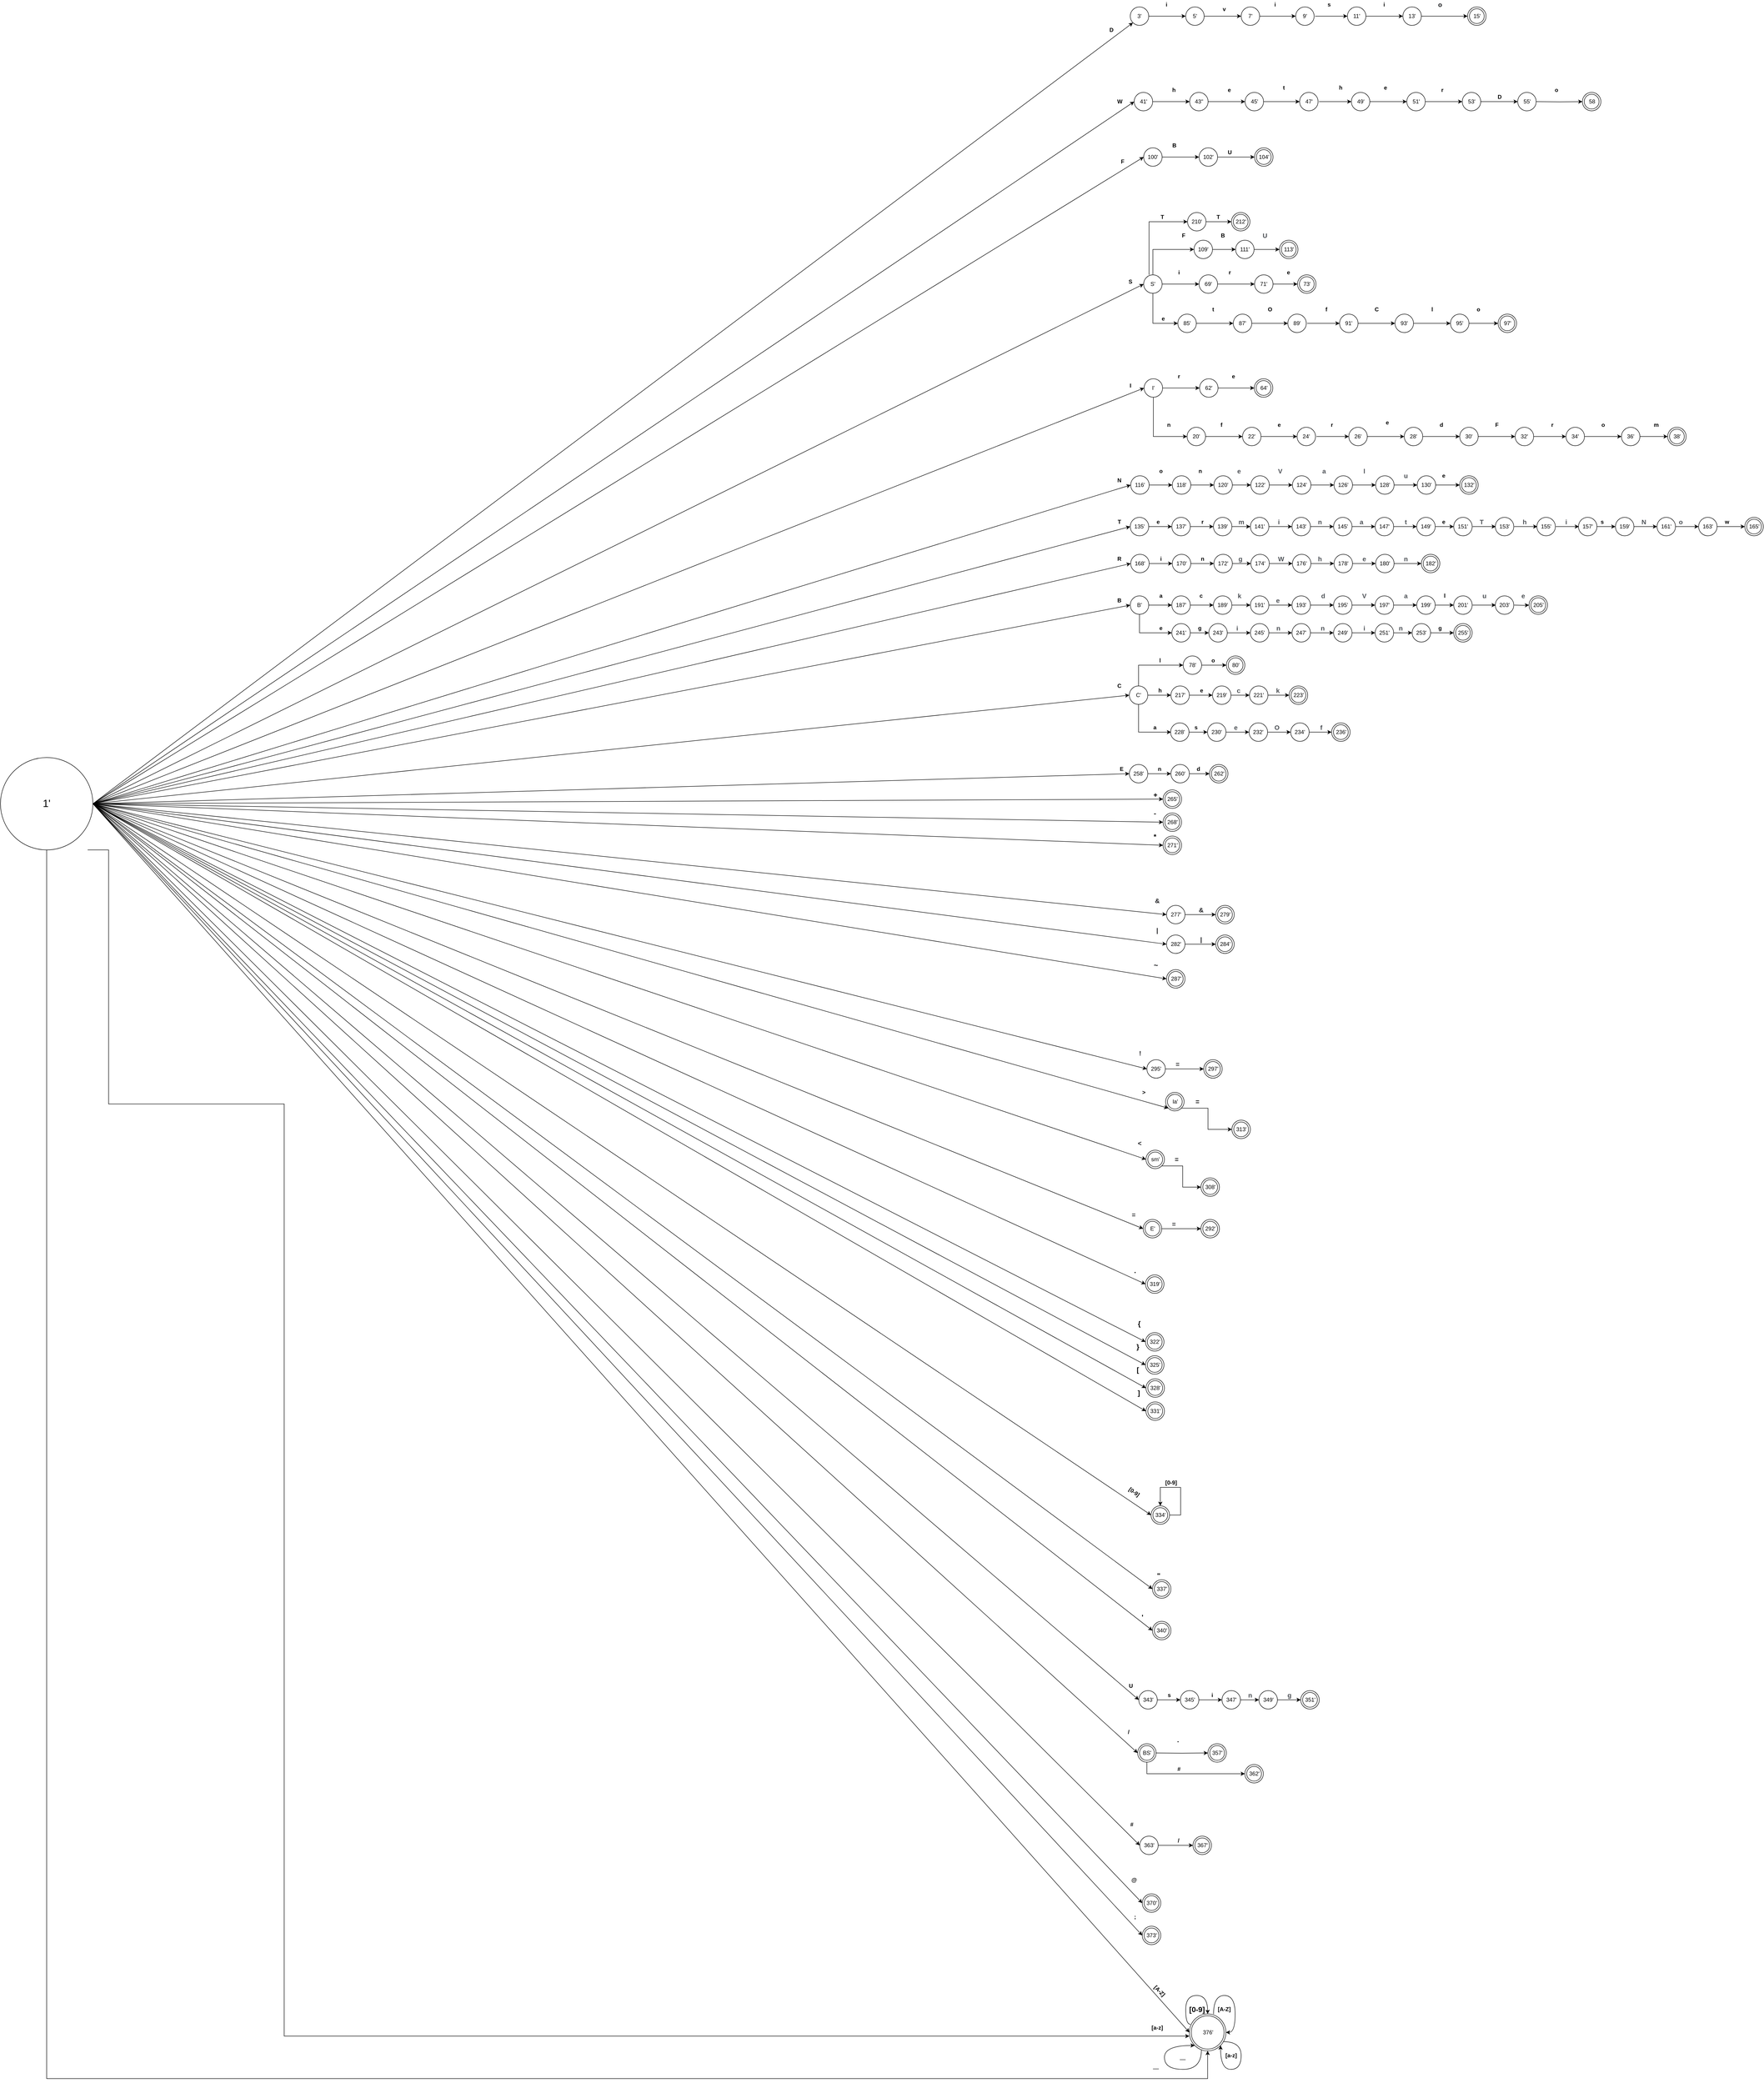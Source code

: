 <mxfile version="14.7.4" type="device"><diagram id="R00O47N0hXOsb_TuP1Hj" name="Page-1"><mxGraphModel dx="3330" dy="565" grid="1" gridSize="20" guides="1" tooltips="1" connect="1" arrows="1" fold="1" page="1" pageScale="1" pageWidth="850" pageHeight="1100" math="0" shadow="0"><root><mxCell id="0"/><mxCell id="1" parent="0"/><mxCell id="RduKEDsZGBdXVYT8QTGk-1994" style="edgeStyle=orthogonalEdgeStyle;rounded=0;orthogonalLoop=1;jettySize=auto;html=1;strokeWidth=1;" parent="1" source="RduKEDsZGBdXVYT8QTGk-1995" target="RduKEDsZGBdXVYT8QTGk-1996" edge="1"><mxGeometry relative="1" as="geometry"><mxPoint x="340" y="295" as="targetPoint"/></mxGeometry></mxCell><mxCell id="RduKEDsZGBdXVYT8QTGk-1995" value="3'" style="ellipse;whiteSpace=wrap;html=1;aspect=fixed;strokeWidth=1;" parent="1" vertex="1"><mxGeometry x="220" y="275" width="40" height="40" as="geometry"/></mxCell><mxCell id="RduKEDsZGBdXVYT8QTGk-1996" value="5'" style="ellipse;whiteSpace=wrap;html=1;aspect=fixed;strokeWidth=1;" parent="1" vertex="1"><mxGeometry x="340" y="275" width="40" height="40" as="geometry"/></mxCell><mxCell id="RduKEDsZGBdXVYT8QTGk-1997" style="edgeStyle=orthogonalEdgeStyle;rounded=0;orthogonalLoop=1;jettySize=auto;html=1;exitX=1;exitY=0.5;exitDx=0;exitDy=0;strokeWidth=1;" parent="1" source="RduKEDsZGBdXVYT8QTGk-1996" target="RduKEDsZGBdXVYT8QTGk-1998" edge="1"><mxGeometry relative="1" as="geometry"><mxPoint x="460" y="292.5" as="targetPoint"/><mxPoint x="395" y="292.5" as="sourcePoint"/></mxGeometry></mxCell><mxCell id="RduKEDsZGBdXVYT8QTGk-1998" value="7'" style="ellipse;whiteSpace=wrap;html=1;aspect=fixed;strokeWidth=1;" parent="1" vertex="1"><mxGeometry x="460" y="275" width="40" height="40" as="geometry"/></mxCell><mxCell id="RduKEDsZGBdXVYT8QTGk-1999" style="edgeStyle=orthogonalEdgeStyle;rounded=0;orthogonalLoop=1;jettySize=auto;html=1;exitX=1;exitY=0.5;exitDx=0;exitDy=0;strokeWidth=1;" parent="1" source="RduKEDsZGBdXVYT8QTGk-1998" target="RduKEDsZGBdXVYT8QTGk-2000" edge="1"><mxGeometry relative="1" as="geometry"><mxPoint x="580" y="292.5" as="targetPoint"/><mxPoint x="515" y="292.5" as="sourcePoint"/></mxGeometry></mxCell><mxCell id="RduKEDsZGBdXVYT8QTGk-2000" value="9'" style="ellipse;whiteSpace=wrap;html=1;aspect=fixed;strokeWidth=1;" parent="1" vertex="1"><mxGeometry x="578" y="275" width="40" height="40" as="geometry"/></mxCell><mxCell id="RduKEDsZGBdXVYT8QTGk-2001" value="" style="endArrow=classic;html=1;exitX=1;exitY=0.5;exitDx=0;exitDy=0;strokeWidth=1;" parent="1" target="RduKEDsZGBdXVYT8QTGk-2003" edge="1"><mxGeometry width="50" height="50" relative="1" as="geometry"><mxPoint x="620" y="295" as="sourcePoint"/><mxPoint x="690" y="295" as="targetPoint"/></mxGeometry></mxCell><mxCell id="RduKEDsZGBdXVYT8QTGk-2002" style="edgeStyle=orthogonalEdgeStyle;rounded=0;orthogonalLoop=1;jettySize=auto;html=1;strokeWidth=1;" parent="1" source="RduKEDsZGBdXVYT8QTGk-2003" target="RduKEDsZGBdXVYT8QTGk-2004" edge="1"><mxGeometry relative="1" as="geometry"><mxPoint x="810" y="295" as="targetPoint"/></mxGeometry></mxCell><mxCell id="RduKEDsZGBdXVYT8QTGk-2003" value="11'" style="ellipse;whiteSpace=wrap;html=1;aspect=fixed;strokeWidth=1;" parent="1" vertex="1"><mxGeometry x="690" y="275" width="40" height="40" as="geometry"/></mxCell><mxCell id="RduKEDsZGBdXVYT8QTGk-2004" value="13'" style="ellipse;whiteSpace=wrap;html=1;aspect=fixed;strokeWidth=1;" parent="1" vertex="1"><mxGeometry x="810" y="275" width="40" height="40" as="geometry"/></mxCell><mxCell id="RduKEDsZGBdXVYT8QTGk-2005" style="edgeStyle=orthogonalEdgeStyle;rounded=0;orthogonalLoop=1;jettySize=auto;html=1;exitX=1;exitY=0.5;exitDx=0;exitDy=0;strokeWidth=1;entryX=0;entryY=0.5;entryDx=0;entryDy=0;" parent="1" source="RduKEDsZGBdXVYT8QTGk-2004" target="RduKEDsZGBdXVYT8QTGk-2009" edge="1"><mxGeometry relative="1" as="geometry"><mxPoint x="930" y="295" as="targetPoint"/><mxPoint x="865" y="292.5" as="sourcePoint"/></mxGeometry></mxCell><mxCell id="RduKEDsZGBdXVYT8QTGk-2009" value="15'" style="ellipse;html=1;shape=endState;fillColor=#FFFFFF;strokeWidth=1;" parent="1" vertex="1"><mxGeometry x="950" y="275" width="40" height="40" as="geometry"/></mxCell><mxCell id="RduKEDsZGBdXVYT8QTGk-2028" value="&lt;b&gt;D&lt;/b&gt;" style="text;html=1;align=center;verticalAlign=middle;resizable=0;points=[];autosize=1;strokeColor=none;strokeWidth=1;" parent="1" vertex="1"><mxGeometry x="168.5" y="315" width="20" height="20" as="geometry"/></mxCell><mxCell id="RduKEDsZGBdXVYT8QTGk-2029" value="&lt;b&gt;i&lt;/b&gt;" style="text;html=1;align=center;verticalAlign=middle;resizable=0;points=[];autosize=1;strokeColor=none;strokeWidth=1;" parent="1" vertex="1"><mxGeometry x="288" y="260" width="20" height="20" as="geometry"/></mxCell><mxCell id="RduKEDsZGBdXVYT8QTGk-2030" value="&lt;b&gt;v&lt;/b&gt;" style="text;html=1;align=center;verticalAlign=middle;resizable=0;points=[];autosize=1;strokeColor=none;strokeWidth=1;" parent="1" vertex="1"><mxGeometry x="413" y="270" width="20" height="20" as="geometry"/></mxCell><mxCell id="RduKEDsZGBdXVYT8QTGk-2031" value="&lt;b&gt;i&lt;/b&gt;" style="text;html=1;align=center;verticalAlign=middle;resizable=0;points=[];autosize=1;strokeColor=none;strokeWidth=1;" parent="1" vertex="1"><mxGeometry x="523" y="260" width="20" height="20" as="geometry"/></mxCell><mxCell id="RduKEDsZGBdXVYT8QTGk-2032" value="&lt;b&gt;s&lt;/b&gt;" style="text;html=1;align=center;verticalAlign=middle;resizable=0;points=[];autosize=1;strokeColor=none;strokeWidth=1;" parent="1" vertex="1"><mxGeometry x="640" y="260" width="20" height="20" as="geometry"/></mxCell><mxCell id="RduKEDsZGBdXVYT8QTGk-2033" value="&lt;b&gt;i&lt;/b&gt;" style="text;html=1;align=center;verticalAlign=middle;resizable=0;points=[];autosize=1;strokeColor=none;strokeWidth=1;" parent="1" vertex="1"><mxGeometry x="758.5" y="260" width="20" height="20" as="geometry"/></mxCell><mxCell id="RduKEDsZGBdXVYT8QTGk-2037" value="&lt;span style=&quot;color: rgb(32 , 33 , 36) ; font-family: &amp;#34;arial&amp;#34; , sans-serif ; font-size: 14px ; font-weight: 700 ; text-align: left ; background-color: rgb(255 , 255 , 255)&quot;&gt;o&lt;/span&gt;" style="text;html=1;align=center;verticalAlign=middle;resizable=0;points=[];autosize=1;strokeColor=none;strokeWidth=1;" parent="1" vertex="1"><mxGeometry x="880" y="260" width="20" height="20" as="geometry"/></mxCell><mxCell id="RduKEDsZGBdXVYT8QTGk-2041" style="edgeStyle=orthogonalEdgeStyle;rounded=0;orthogonalLoop=1;jettySize=auto;html=1;strokeWidth=1;exitX=0.5;exitY=1;exitDx=0;exitDy=0;" parent="1" source="RduKEDsZGBdXVYT8QTGk-2172" target="RduKEDsZGBdXVYT8QTGk-2043" edge="1"><mxGeometry relative="1" as="geometry"><mxPoint x="343" y="1205" as="targetPoint"/><Array as="points"><mxPoint x="270" y="1205"/></Array></mxGeometry></mxCell><mxCell id="RduKEDsZGBdXVYT8QTGk-2043" value="20'" style="ellipse;whiteSpace=wrap;html=1;aspect=fixed;strokeWidth=1;" parent="1" vertex="1"><mxGeometry x="343" y="1185" width="40" height="40" as="geometry"/></mxCell><mxCell id="RduKEDsZGBdXVYT8QTGk-2044" style="edgeStyle=orthogonalEdgeStyle;rounded=0;orthogonalLoop=1;jettySize=auto;html=1;exitX=1;exitY=0.5;exitDx=0;exitDy=0;strokeWidth=1;" parent="1" source="RduKEDsZGBdXVYT8QTGk-2043" target="RduKEDsZGBdXVYT8QTGk-2045" edge="1"><mxGeometry relative="1" as="geometry"><mxPoint x="463" y="1202.5" as="targetPoint"/><mxPoint x="398" y="1202.5" as="sourcePoint"/></mxGeometry></mxCell><mxCell id="RduKEDsZGBdXVYT8QTGk-2045" value="22'" style="ellipse;whiteSpace=wrap;html=1;aspect=fixed;strokeWidth=1;" parent="1" vertex="1"><mxGeometry x="463" y="1185" width="40" height="40" as="geometry"/></mxCell><mxCell id="RduKEDsZGBdXVYT8QTGk-2046" style="edgeStyle=orthogonalEdgeStyle;rounded=0;orthogonalLoop=1;jettySize=auto;html=1;exitX=1;exitY=0.5;exitDx=0;exitDy=0;strokeWidth=1;" parent="1" source="RduKEDsZGBdXVYT8QTGk-2045" target="RduKEDsZGBdXVYT8QTGk-2047" edge="1"><mxGeometry relative="1" as="geometry"><mxPoint x="583" y="1202.5" as="targetPoint"/><mxPoint x="518" y="1202.5" as="sourcePoint"/></mxGeometry></mxCell><mxCell id="RduKEDsZGBdXVYT8QTGk-2047" value="24'" style="ellipse;whiteSpace=wrap;html=1;aspect=fixed;strokeWidth=1;" parent="1" vertex="1"><mxGeometry x="581" y="1185" width="40" height="40" as="geometry"/></mxCell><mxCell id="RduKEDsZGBdXVYT8QTGk-2048" value="" style="endArrow=classic;html=1;exitX=1;exitY=0.5;exitDx=0;exitDy=0;strokeWidth=1;" parent="1" target="RduKEDsZGBdXVYT8QTGk-2050" edge="1"><mxGeometry width="50" height="50" relative="1" as="geometry"><mxPoint x="623" y="1205" as="sourcePoint"/><mxPoint x="693" y="1205" as="targetPoint"/></mxGeometry></mxCell><mxCell id="RduKEDsZGBdXVYT8QTGk-2049" style="edgeStyle=orthogonalEdgeStyle;rounded=0;orthogonalLoop=1;jettySize=auto;html=1;strokeWidth=1;" parent="1" source="RduKEDsZGBdXVYT8QTGk-2050" target="RduKEDsZGBdXVYT8QTGk-2051" edge="1"><mxGeometry relative="1" as="geometry"><mxPoint x="813" y="1205" as="targetPoint"/></mxGeometry></mxCell><mxCell id="RduKEDsZGBdXVYT8QTGk-2050" value="26'" style="ellipse;whiteSpace=wrap;html=1;aspect=fixed;strokeWidth=1;" parent="1" vertex="1"><mxGeometry x="693" y="1185" width="40" height="40" as="geometry"/></mxCell><mxCell id="RduKEDsZGBdXVYT8QTGk-2051" value="28'" style="ellipse;whiteSpace=wrap;html=1;aspect=fixed;strokeWidth=1;" parent="1" vertex="1"><mxGeometry x="813" y="1185" width="40" height="40" as="geometry"/></mxCell><mxCell id="RduKEDsZGBdXVYT8QTGk-2052" style="edgeStyle=orthogonalEdgeStyle;rounded=0;orthogonalLoop=1;jettySize=auto;html=1;exitX=1;exitY=0.5;exitDx=0;exitDy=0;strokeWidth=1;" parent="1" source="RduKEDsZGBdXVYT8QTGk-2051" target="RduKEDsZGBdXVYT8QTGk-2053" edge="1"><mxGeometry relative="1" as="geometry"><mxPoint x="933" y="1202.5" as="targetPoint"/><mxPoint x="868" y="1202.5" as="sourcePoint"/></mxGeometry></mxCell><mxCell id="RduKEDsZGBdXVYT8QTGk-2053" value="30'" style="ellipse;whiteSpace=wrap;html=1;aspect=fixed;strokeWidth=1;" parent="1" vertex="1"><mxGeometry x="933" y="1185" width="40" height="40" as="geometry"/></mxCell><mxCell id="RduKEDsZGBdXVYT8QTGk-2054" style="edgeStyle=orthogonalEdgeStyle;rounded=0;orthogonalLoop=1;jettySize=auto;html=1;exitX=1;exitY=0.5;exitDx=0;exitDy=0;strokeWidth=1;" parent="1" source="RduKEDsZGBdXVYT8QTGk-2053" target="RduKEDsZGBdXVYT8QTGk-2055" edge="1"><mxGeometry relative="1" as="geometry"><mxPoint x="1053" y="1202.5" as="targetPoint"/><mxPoint x="988" y="1202.5" as="sourcePoint"/></mxGeometry></mxCell><mxCell id="RduKEDsZGBdXVYT8QTGk-2055" value="32'" style="ellipse;whiteSpace=wrap;html=1;aspect=fixed;strokeWidth=1;" parent="1" vertex="1"><mxGeometry x="1053" y="1185" width="40" height="40" as="geometry"/></mxCell><mxCell id="RduKEDsZGBdXVYT8QTGk-2056" value="38'" style="ellipse;html=1;shape=endState;fillColor=#FFFFFF;strokeWidth=1;" parent="1" vertex="1"><mxGeometry x="1383" y="1185" width="40" height="40" as="geometry"/></mxCell><mxCell id="RduKEDsZGBdXVYT8QTGk-2057" value="" style="endArrow=classic;html=1;exitX=1;exitY=0.5;exitDx=0;exitDy=0;strokeWidth=1;" parent="1" target="RduKEDsZGBdXVYT8QTGk-2059" edge="1"><mxGeometry width="50" height="50" relative="1" as="geometry"><mxPoint x="1093" y="1205" as="sourcePoint"/><mxPoint x="1163" y="1205" as="targetPoint"/></mxGeometry></mxCell><mxCell id="RduKEDsZGBdXVYT8QTGk-2058" style="edgeStyle=orthogonalEdgeStyle;rounded=0;orthogonalLoop=1;jettySize=auto;html=1;strokeWidth=1;" parent="1" source="RduKEDsZGBdXVYT8QTGk-2059" target="RduKEDsZGBdXVYT8QTGk-2060" edge="1"><mxGeometry relative="1" as="geometry"><mxPoint x="1283" y="1205" as="targetPoint"/></mxGeometry></mxCell><mxCell id="RduKEDsZGBdXVYT8QTGk-2059" value="34'" style="ellipse;whiteSpace=wrap;html=1;aspect=fixed;strokeWidth=1;" parent="1" vertex="1"><mxGeometry x="1163" y="1185" width="40" height="40" as="geometry"/></mxCell><mxCell id="RduKEDsZGBdXVYT8QTGk-2060" value="36'" style="ellipse;whiteSpace=wrap;html=1;aspect=fixed;strokeWidth=1;" parent="1" vertex="1"><mxGeometry x="1283" y="1185" width="40" height="40" as="geometry"/></mxCell><mxCell id="RduKEDsZGBdXVYT8QTGk-2061" style="edgeStyle=orthogonalEdgeStyle;rounded=0;orthogonalLoop=1;jettySize=auto;html=1;exitX=1;exitY=0.5;exitDx=0;exitDy=0;strokeWidth=1;entryX=0;entryY=0.5;entryDx=0;entryDy=0;" parent="1" source="RduKEDsZGBdXVYT8QTGk-2060" target="RduKEDsZGBdXVYT8QTGk-2056" edge="1"><mxGeometry relative="1" as="geometry"><mxPoint x="1403" y="1205" as="targetPoint"/><mxPoint x="1338" y="1202.5" as="sourcePoint"/></mxGeometry></mxCell><mxCell id="RduKEDsZGBdXVYT8QTGk-2099" value="&lt;b&gt;n&lt;/b&gt;" style="text;html=1;align=center;verticalAlign=middle;resizable=0;points=[];autosize=1;strokeColor=none;strokeWidth=1;" parent="1" vertex="1"><mxGeometry x="293" y="1170" width="20" height="20" as="geometry"/></mxCell><mxCell id="RduKEDsZGBdXVYT8QTGk-2100" value="&lt;b&gt;f&lt;/b&gt;" style="text;html=1;align=center;verticalAlign=middle;resizable=0;points=[];autosize=1;strokeColor=none;strokeWidth=1;" parent="1" vertex="1"><mxGeometry x="406.5" y="1170" width="20" height="20" as="geometry"/></mxCell><mxCell id="RduKEDsZGBdXVYT8QTGk-2101" value="&lt;b&gt;e&lt;/b&gt;" style="text;html=1;align=center;verticalAlign=middle;resizable=0;points=[];autosize=1;strokeColor=none;strokeWidth=1;" parent="1" vertex="1"><mxGeometry x="531.5" y="1170" width="20" height="20" as="geometry"/></mxCell><mxCell id="RduKEDsZGBdXVYT8QTGk-2102" value="&lt;b&gt;r&lt;/b&gt;" style="text;html=1;align=center;verticalAlign=middle;resizable=0;points=[];autosize=1;strokeColor=none;strokeWidth=1;" parent="1" vertex="1"><mxGeometry x="646" y="1170" width="20" height="20" as="geometry"/></mxCell><mxCell id="RduKEDsZGBdXVYT8QTGk-2103" value="&lt;b&gt;e&lt;/b&gt;" style="text;html=1;align=center;verticalAlign=middle;resizable=0;points=[];autosize=1;strokeColor=none;strokeWidth=1;" parent="1" vertex="1"><mxGeometry x="766" y="1165" width="20" height="20" as="geometry"/></mxCell><mxCell id="RduKEDsZGBdXVYT8QTGk-2104" value="&lt;b&gt;d&lt;/b&gt;" style="text;html=1;align=center;verticalAlign=middle;resizable=0;points=[];autosize=1;strokeColor=none;strokeWidth=1;" parent="1" vertex="1"><mxGeometry x="883" y="1170" width="20" height="20" as="geometry"/></mxCell><mxCell id="RduKEDsZGBdXVYT8QTGk-2105" value="&lt;b&gt;F&lt;/b&gt;" style="text;html=1;align=center;verticalAlign=middle;resizable=0;points=[];autosize=1;strokeColor=none;strokeWidth=1;" parent="1" vertex="1"><mxGeometry x="1003" y="1170" width="20" height="20" as="geometry"/></mxCell><mxCell id="RduKEDsZGBdXVYT8QTGk-2106" value="&lt;b&gt;r&lt;/b&gt;" style="text;html=1;align=center;verticalAlign=middle;resizable=0;points=[];autosize=1;strokeColor=none;strokeWidth=1;" parent="1" vertex="1"><mxGeometry x="1123" y="1170" width="20" height="20" as="geometry"/></mxCell><mxCell id="RduKEDsZGBdXVYT8QTGk-2107" value="&lt;b&gt;o&lt;/b&gt;" style="text;html=1;align=center;verticalAlign=middle;resizable=0;points=[];autosize=1;strokeColor=none;strokeWidth=1;" parent="1" vertex="1"><mxGeometry x="1233" y="1170" width="20" height="20" as="geometry"/></mxCell><mxCell id="RduKEDsZGBdXVYT8QTGk-2108" value="&lt;b&gt;m&lt;/b&gt;" style="text;html=1;align=center;verticalAlign=middle;resizable=0;points=[];autosize=1;strokeColor=none;strokeWidth=1;" parent="1" vertex="1"><mxGeometry x="1343" y="1170" width="30" height="20" as="geometry"/></mxCell><mxCell id="RduKEDsZGBdXVYT8QTGk-2112" style="edgeStyle=orthogonalEdgeStyle;rounded=0;orthogonalLoop=1;jettySize=auto;html=1;strokeWidth=1;" parent="1" source="RduKEDsZGBdXVYT8QTGk-2113" target="RduKEDsZGBdXVYT8QTGk-2114" edge="1"><mxGeometry relative="1" as="geometry"><mxPoint x="348.5" y="480" as="targetPoint"/></mxGeometry></mxCell><mxCell id="RduKEDsZGBdXVYT8QTGk-2113" value="41'" style="ellipse;whiteSpace=wrap;html=1;aspect=fixed;strokeWidth=1;" parent="1" vertex="1"><mxGeometry x="228.5" y="460" width="40" height="40" as="geometry"/></mxCell><mxCell id="RduKEDsZGBdXVYT8QTGk-2114" value="43''" style="ellipse;whiteSpace=wrap;html=1;aspect=fixed;strokeWidth=1;" parent="1" vertex="1"><mxGeometry x="348.5" y="460" width="40" height="40" as="geometry"/></mxCell><mxCell id="RduKEDsZGBdXVYT8QTGk-2115" style="edgeStyle=orthogonalEdgeStyle;rounded=0;orthogonalLoop=1;jettySize=auto;html=1;exitX=1;exitY=0.5;exitDx=0;exitDy=0;strokeWidth=1;" parent="1" source="RduKEDsZGBdXVYT8QTGk-2114" target="RduKEDsZGBdXVYT8QTGk-2116" edge="1"><mxGeometry relative="1" as="geometry"><mxPoint x="468.5" y="477.5" as="targetPoint"/><mxPoint x="403.5" y="477.5" as="sourcePoint"/></mxGeometry></mxCell><mxCell id="RduKEDsZGBdXVYT8QTGk-2116" value="45'" style="ellipse;whiteSpace=wrap;html=1;aspect=fixed;strokeWidth=1;" parent="1" vertex="1"><mxGeometry x="468.5" y="460" width="40" height="40" as="geometry"/></mxCell><mxCell id="RduKEDsZGBdXVYT8QTGk-2117" style="edgeStyle=orthogonalEdgeStyle;rounded=0;orthogonalLoop=1;jettySize=auto;html=1;exitX=1;exitY=0.5;exitDx=0;exitDy=0;strokeWidth=1;" parent="1" source="RduKEDsZGBdXVYT8QTGk-2116" target="RduKEDsZGBdXVYT8QTGk-2118" edge="1"><mxGeometry relative="1" as="geometry"><mxPoint x="588.5" y="477.5" as="targetPoint"/><mxPoint x="523.5" y="477.5" as="sourcePoint"/></mxGeometry></mxCell><mxCell id="RduKEDsZGBdXVYT8QTGk-2118" value="47'" style="ellipse;whiteSpace=wrap;html=1;aspect=fixed;strokeWidth=1;" parent="1" vertex="1"><mxGeometry x="586.5" y="460" width="40" height="40" as="geometry"/></mxCell><mxCell id="RduKEDsZGBdXVYT8QTGk-2119" value="" style="endArrow=classic;html=1;exitX=1;exitY=0.5;exitDx=0;exitDy=0;strokeWidth=1;" parent="1" target="RduKEDsZGBdXVYT8QTGk-2121" edge="1"><mxGeometry width="50" height="50" relative="1" as="geometry"><mxPoint x="628.5" y="480" as="sourcePoint"/><mxPoint x="698.5" y="480" as="targetPoint"/></mxGeometry></mxCell><mxCell id="RduKEDsZGBdXVYT8QTGk-2120" style="edgeStyle=orthogonalEdgeStyle;rounded=0;orthogonalLoop=1;jettySize=auto;html=1;strokeWidth=1;" parent="1" source="RduKEDsZGBdXVYT8QTGk-2121" target="RduKEDsZGBdXVYT8QTGk-2122" edge="1"><mxGeometry relative="1" as="geometry"><mxPoint x="818.5" y="480" as="targetPoint"/></mxGeometry></mxCell><mxCell id="RduKEDsZGBdXVYT8QTGk-2121" value="49'" style="ellipse;whiteSpace=wrap;html=1;aspect=fixed;strokeWidth=1;" parent="1" vertex="1"><mxGeometry x="698.5" y="460" width="40" height="40" as="geometry"/></mxCell><mxCell id="RduKEDsZGBdXVYT8QTGk-2122" value="51'" style="ellipse;whiteSpace=wrap;html=1;aspect=fixed;strokeWidth=1;" parent="1" vertex="1"><mxGeometry x="818.5" y="460" width="40" height="40" as="geometry"/></mxCell><mxCell id="RduKEDsZGBdXVYT8QTGk-2123" style="edgeStyle=orthogonalEdgeStyle;rounded=0;orthogonalLoop=1;jettySize=auto;html=1;exitX=1;exitY=0.5;exitDx=0;exitDy=0;strokeWidth=1;" parent="1" source="RduKEDsZGBdXVYT8QTGk-2122" target="RduKEDsZGBdXVYT8QTGk-2124" edge="1"><mxGeometry relative="1" as="geometry"><mxPoint x="938.5" y="477.5" as="targetPoint"/><mxPoint x="873.5" y="477.5" as="sourcePoint"/></mxGeometry></mxCell><mxCell id="RduKEDsZGBdXVYT8QTGk-2124" value="53'" style="ellipse;whiteSpace=wrap;html=1;aspect=fixed;strokeWidth=1;" parent="1" vertex="1"><mxGeometry x="938.5" y="460" width="40" height="40" as="geometry"/></mxCell><mxCell id="RduKEDsZGBdXVYT8QTGk-2125" style="edgeStyle=orthogonalEdgeStyle;rounded=0;orthogonalLoop=1;jettySize=auto;html=1;exitX=1;exitY=0.5;exitDx=0;exitDy=0;strokeWidth=1;" parent="1" source="RduKEDsZGBdXVYT8QTGk-2124" target="RduKEDsZGBdXVYT8QTGk-2126" edge="1"><mxGeometry relative="1" as="geometry"><mxPoint x="1058.5" y="477.5" as="targetPoint"/><mxPoint x="993.5" y="477.5" as="sourcePoint"/></mxGeometry></mxCell><mxCell id="RduKEDsZGBdXVYT8QTGk-2126" value="55'" style="ellipse;whiteSpace=wrap;html=1;aspect=fixed;strokeWidth=1;" parent="1" vertex="1"><mxGeometry x="1058.5" y="460" width="40" height="40" as="geometry"/></mxCell><mxCell id="RduKEDsZGBdXVYT8QTGk-2127" value="58" style="ellipse;html=1;shape=endState;fillColor=#FFFFFF;strokeWidth=1;" parent="1" vertex="1"><mxGeometry x="1198.5" y="460" width="40" height="40" as="geometry"/></mxCell><mxCell id="RduKEDsZGBdXVYT8QTGk-2148" style="edgeStyle=orthogonalEdgeStyle;rounded=0;orthogonalLoop=1;jettySize=auto;html=1;entryX=0;entryY=0.5;entryDx=0;entryDy=0;strokeWidth=1;" parent="1" target="RduKEDsZGBdXVYT8QTGk-2127" edge="1"><mxGeometry relative="1" as="geometry"><mxPoint x="2358.5" y="480" as="targetPoint"/><mxPoint x="1098.5" y="480" as="sourcePoint"/></mxGeometry></mxCell><mxCell id="RduKEDsZGBdXVYT8QTGk-2159" value="&lt;b&gt;W&lt;/b&gt;" style="text;html=1;align=center;verticalAlign=middle;resizable=0;points=[];autosize=1;strokeColor=none;strokeWidth=1;" parent="1" vertex="1"><mxGeometry x="181.5" y="470" width="30" height="20" as="geometry"/></mxCell><mxCell id="RduKEDsZGBdXVYT8QTGk-2160" value="&lt;b&gt;h&lt;/b&gt;" style="text;html=1;align=center;verticalAlign=middle;resizable=0;points=[];autosize=1;strokeColor=none;strokeWidth=1;" parent="1" vertex="1"><mxGeometry x="304.45" y="445" width="20" height="20" as="geometry"/></mxCell><mxCell id="RduKEDsZGBdXVYT8QTGk-2161" value="&lt;b&gt;e&lt;/b&gt;" style="text;html=1;align=center;verticalAlign=middle;resizable=0;points=[];autosize=1;strokeColor=none;strokeWidth=1;rotation=0;" parent="1" vertex="1"><mxGeometry x="423.5" y="445" width="20" height="20" as="geometry"/></mxCell><mxCell id="RduKEDsZGBdXVYT8QTGk-2162" value="&lt;b&gt;t&lt;/b&gt;" style="text;html=1;align=center;verticalAlign=middle;resizable=0;points=[];autosize=1;strokeColor=none;strokeWidth=1;" parent="1" vertex="1"><mxGeometry x="541.5" y="440" width="20" height="20" as="geometry"/></mxCell><mxCell id="RduKEDsZGBdXVYT8QTGk-2163" value="&lt;b&gt;h&lt;/b&gt;" style="text;html=1;align=center;verticalAlign=middle;resizable=0;points=[];autosize=1;strokeColor=none;strokeWidth=1;" parent="1" vertex="1"><mxGeometry x="664.5" y="440" width="20" height="20" as="geometry"/></mxCell><mxCell id="RduKEDsZGBdXVYT8QTGk-2164" value="&lt;b&gt;e&lt;/b&gt;" style="text;html=1;align=center;verticalAlign=middle;resizable=0;points=[];autosize=1;strokeColor=none;strokeWidth=1;" parent="1" vertex="1"><mxGeometry x="761.5" y="440" width="20" height="20" as="geometry"/></mxCell><mxCell id="RduKEDsZGBdXVYT8QTGk-2165" value="&lt;b&gt;r&lt;/b&gt;" style="text;html=1;align=center;verticalAlign=middle;resizable=0;points=[];autosize=1;strokeColor=none;strokeWidth=1;" parent="1" vertex="1"><mxGeometry x="884.5" y="445" width="20" height="20" as="geometry"/></mxCell><mxCell id="RduKEDsZGBdXVYT8QTGk-2166" value="&lt;b&gt;D&lt;/b&gt;" style="text;html=1;align=center;verticalAlign=middle;resizable=0;points=[];autosize=1;strokeColor=none;strokeWidth=1;" parent="1" vertex="1"><mxGeometry x="1008.5" y="460" width="20" height="20" as="geometry"/></mxCell><mxCell id="RduKEDsZGBdXVYT8QTGk-2167" value="&lt;b&gt;o&lt;/b&gt;" style="text;html=1;align=center;verticalAlign=middle;resizable=0;points=[];autosize=1;strokeColor=none;strokeWidth=1;" parent="1" vertex="1"><mxGeometry x="1131.5" y="445" width="20" height="20" as="geometry"/></mxCell><mxCell id="RduKEDsZGBdXVYT8QTGk-2171" style="edgeStyle=orthogonalEdgeStyle;rounded=0;orthogonalLoop=1;jettySize=auto;html=1;strokeWidth=1;" parent="1" source="RduKEDsZGBdXVYT8QTGk-2172" target="RduKEDsZGBdXVYT8QTGk-2173" edge="1"><mxGeometry relative="1" as="geometry"><mxPoint x="370" y="1100" as="targetPoint"/></mxGeometry></mxCell><mxCell id="RduKEDsZGBdXVYT8QTGk-2172" value="I'" style="ellipse;whiteSpace=wrap;html=1;aspect=fixed;strokeWidth=1;" parent="1" vertex="1"><mxGeometry x="250" y="1080" width="40" height="40" as="geometry"/></mxCell><mxCell id="RduKEDsZGBdXVYT8QTGk-2173" value="62'" style="ellipse;whiteSpace=wrap;html=1;aspect=fixed;strokeWidth=1;" parent="1" vertex="1"><mxGeometry x="370" y="1080" width="40" height="40" as="geometry"/></mxCell><mxCell id="RduKEDsZGBdXVYT8QTGk-2174" style="edgeStyle=orthogonalEdgeStyle;rounded=0;orthogonalLoop=1;jettySize=auto;html=1;exitX=1;exitY=0.5;exitDx=0;exitDy=0;strokeWidth=1;entryX=0;entryY=0.5;entryDx=0;entryDy=0;" parent="1" source="RduKEDsZGBdXVYT8QTGk-2173" target="RduKEDsZGBdXVYT8QTGk-2183" edge="1"><mxGeometry relative="1" as="geometry"><mxPoint x="490" y="1100" as="targetPoint"/><mxPoint x="425" y="1097.5" as="sourcePoint"/></mxGeometry></mxCell><mxCell id="RduKEDsZGBdXVYT8QTGk-2183" value="64'" style="ellipse;html=1;shape=endState;fillColor=#FFFFFF;strokeWidth=1;" parent="1" vertex="1"><mxGeometry x="488.5" y="1080" width="40" height="40" as="geometry"/></mxCell><mxCell id="RduKEDsZGBdXVYT8QTGk-2188" value="&lt;b&gt;I&lt;/b&gt;" style="text;html=1;align=center;verticalAlign=middle;resizable=0;points=[];autosize=1;strokeColor=none;strokeWidth=1;" parent="1" vertex="1"><mxGeometry x="210" y="1085" width="20" height="20" as="geometry"/></mxCell><mxCell id="RduKEDsZGBdXVYT8QTGk-2189" value="&lt;b&gt;r&lt;/b&gt;" style="text;html=1;align=center;verticalAlign=middle;resizable=0;points=[];autosize=1;strokeColor=none;strokeWidth=1;" parent="1" vertex="1"><mxGeometry x="315" y="1065" width="20" height="20" as="geometry"/></mxCell><mxCell id="RduKEDsZGBdXVYT8QTGk-2190" value="&lt;b&gt;e&lt;/b&gt;" style="text;html=1;align=center;verticalAlign=middle;resizable=0;points=[];autosize=1;strokeColor=none;strokeWidth=1;" parent="1" vertex="1"><mxGeometry x="433" y="1065" width="20" height="20" as="geometry"/></mxCell><mxCell id="RduKEDsZGBdXVYT8QTGk-2194" style="edgeStyle=orthogonalEdgeStyle;rounded=0;orthogonalLoop=1;jettySize=auto;html=1;strokeWidth=1;" parent="1" source="RduKEDsZGBdXVYT8QTGk-2195" target="RduKEDsZGBdXVYT8QTGk-2196" edge="1"><mxGeometry relative="1" as="geometry"><mxPoint x="369" y="875" as="targetPoint"/></mxGeometry></mxCell><mxCell id="RduKEDsZGBdXVYT8QTGk-2195" value="S'" style="ellipse;whiteSpace=wrap;html=1;aspect=fixed;strokeWidth=1;" parent="1" vertex="1"><mxGeometry x="249" y="855" width="40" height="40" as="geometry"/></mxCell><mxCell id="RduKEDsZGBdXVYT8QTGk-2196" value="69'" style="ellipse;whiteSpace=wrap;html=1;aspect=fixed;strokeWidth=1;" parent="1" vertex="1"><mxGeometry x="369" y="855" width="40" height="40" as="geometry"/></mxCell><mxCell id="RduKEDsZGBdXVYT8QTGk-2197" style="edgeStyle=orthogonalEdgeStyle;rounded=0;orthogonalLoop=1;jettySize=auto;html=1;exitX=1;exitY=0.5;exitDx=0;exitDy=0;strokeWidth=1;" parent="1" source="RduKEDsZGBdXVYT8QTGk-2196" target="RduKEDsZGBdXVYT8QTGk-2198" edge="1"><mxGeometry relative="1" as="geometry"><mxPoint x="489" y="872.5" as="targetPoint"/><mxPoint x="424" y="872.5" as="sourcePoint"/></mxGeometry></mxCell><mxCell id="RduKEDsZGBdXVYT8QTGk-2198" value="71'" style="ellipse;whiteSpace=wrap;html=1;aspect=fixed;strokeWidth=1;" parent="1" vertex="1"><mxGeometry x="489" y="855" width="40" height="40" as="geometry"/></mxCell><mxCell id="RduKEDsZGBdXVYT8QTGk-2199" style="edgeStyle=orthogonalEdgeStyle;rounded=0;orthogonalLoop=1;jettySize=auto;html=1;exitX=1;exitY=0.5;exitDx=0;exitDy=0;strokeWidth=1;entryX=0;entryY=0.5;entryDx=0;entryDy=0;" parent="1" source="RduKEDsZGBdXVYT8QTGk-2198" target="RduKEDsZGBdXVYT8QTGk-2209" edge="1"><mxGeometry relative="1" as="geometry"><mxPoint x="629" y="875" as="targetPoint"/><mxPoint x="544" y="872.5" as="sourcePoint"/></mxGeometry></mxCell><mxCell id="RduKEDsZGBdXVYT8QTGk-2209" value="73'" style="ellipse;html=1;shape=endState;fillColor=#FFFFFF;strokeWidth=1;" parent="1" vertex="1"><mxGeometry x="582" y="855" width="40" height="40" as="geometry"/></mxCell><mxCell id="RduKEDsZGBdXVYT8QTGk-2216" value="&lt;b&gt;S&lt;/b&gt;" style="text;html=1;align=center;verticalAlign=middle;resizable=0;points=[];autosize=1;strokeColor=none;strokeWidth=1;" parent="1" vertex="1"><mxGeometry x="210" y="860" width="20" height="20" as="geometry"/></mxCell><mxCell id="RduKEDsZGBdXVYT8QTGk-2217" value="&lt;b&gt;i&lt;/b&gt;" style="text;html=1;align=center;verticalAlign=middle;resizable=0;points=[];autosize=1;strokeColor=none;strokeWidth=1;" parent="1" vertex="1"><mxGeometry x="315" y="840" width="20" height="20" as="geometry"/></mxCell><mxCell id="RduKEDsZGBdXVYT8QTGk-2218" value="&lt;b&gt;r&lt;/b&gt;" style="text;html=1;align=center;verticalAlign=middle;resizable=0;points=[];autosize=1;strokeColor=none;strokeWidth=1;" parent="1" vertex="1"><mxGeometry x="425" y="840" width="20" height="20" as="geometry"/></mxCell><mxCell id="RduKEDsZGBdXVYT8QTGk-2219" value="&lt;b&gt;e&lt;/b&gt;" style="text;html=1;align=center;verticalAlign=middle;resizable=0;points=[];autosize=1;strokeColor=none;strokeWidth=1;" parent="1" vertex="1"><mxGeometry x="552" y="840" width="20" height="20" as="geometry"/></mxCell><mxCell id="RduKEDsZGBdXVYT8QTGk-2223" style="edgeStyle=orthogonalEdgeStyle;rounded=0;orthogonalLoop=1;jettySize=auto;html=1;strokeWidth=1;" parent="1" target="RduKEDsZGBdXVYT8QTGk-2225" edge="1"><mxGeometry relative="1" as="geometry"><mxPoint x="334.5" y="1700" as="targetPoint"/><mxPoint x="238" y="1751" as="sourcePoint"/><Array as="points"><mxPoint x="238" y="1751"/><mxPoint x="238" y="1700"/></Array></mxGeometry></mxCell><mxCell id="8lWGv3YS6BKkeiWGgK_V-4" style="edgeStyle=orthogonalEdgeStyle;rounded=0;orthogonalLoop=1;jettySize=auto;html=1;entryX=0;entryY=0.5;entryDx=0;entryDy=0;" parent="1" source="RduKEDsZGBdXVYT8QTGk-2225" target="RduKEDsZGBdXVYT8QTGk-2235" edge="1"><mxGeometry relative="1" as="geometry"><mxPoint x="814.5" y="1700" as="targetPoint"/></mxGeometry></mxCell><mxCell id="RduKEDsZGBdXVYT8QTGk-2225" value="78'" style="ellipse;whiteSpace=wrap;html=1;aspect=fixed;strokeWidth=1;" parent="1" vertex="1"><mxGeometry x="334.5" y="1680" width="40" height="40" as="geometry"/></mxCell><mxCell id="RduKEDsZGBdXVYT8QTGk-2235" value="80'" style="ellipse;html=1;shape=endState;fillColor=#FFFFFF;strokeWidth=1;" parent="1" vertex="1"><mxGeometry x="428" y="1680" width="40" height="40" as="geometry"/></mxCell><mxCell id="RduKEDsZGBdXVYT8QTGk-2241" value="&lt;b&gt;l&lt;/b&gt;" style="text;html=1;align=center;verticalAlign=middle;resizable=0;points=[];autosize=1;strokeColor=none;strokeWidth=1;" parent="1" vertex="1"><mxGeometry x="273.5" y="1680" width="20" height="20" as="geometry"/></mxCell><mxCell id="RduKEDsZGBdXVYT8QTGk-2242" value="&lt;b&gt;o&lt;/b&gt;" style="text;html=1;align=center;verticalAlign=middle;resizable=0;points=[];autosize=1;strokeColor=none;strokeWidth=1;" parent="1" vertex="1"><mxGeometry x="388.5" y="1680" width="20" height="20" as="geometry"/></mxCell><mxCell id="RduKEDsZGBdXVYT8QTGk-2246" style="edgeStyle=orthogonalEdgeStyle;rounded=0;orthogonalLoop=1;jettySize=auto;html=1;strokeWidth=1;exitX=0.5;exitY=1;exitDx=0;exitDy=0;" parent="1" source="RduKEDsZGBdXVYT8QTGk-2195" target="RduKEDsZGBdXVYT8QTGk-2248" edge="1"><mxGeometry relative="1" as="geometry"><mxPoint x="323" y="960" as="targetPoint"/><mxPoint x="243.0" y="960" as="sourcePoint"/><Array as="points"><mxPoint x="269" y="960"/></Array></mxGeometry></mxCell><mxCell id="RduKEDsZGBdXVYT8QTGk-2248" value="85'" style="ellipse;whiteSpace=wrap;html=1;aspect=fixed;strokeWidth=1;" parent="1" vertex="1"><mxGeometry x="323" y="940" width="40" height="40" as="geometry"/></mxCell><mxCell id="RduKEDsZGBdXVYT8QTGk-2249" style="edgeStyle=orthogonalEdgeStyle;rounded=0;orthogonalLoop=1;jettySize=auto;html=1;exitX=1;exitY=0.5;exitDx=0;exitDy=0;strokeWidth=1;" parent="1" source="RduKEDsZGBdXVYT8QTGk-2248" target="RduKEDsZGBdXVYT8QTGk-2250" edge="1"><mxGeometry relative="1" as="geometry"><mxPoint x="443" y="957.5" as="targetPoint"/><mxPoint x="378" y="957.5" as="sourcePoint"/></mxGeometry></mxCell><mxCell id="RduKEDsZGBdXVYT8QTGk-2250" value="87'" style="ellipse;whiteSpace=wrap;html=1;aspect=fixed;strokeWidth=1;" parent="1" vertex="1"><mxGeometry x="443" y="940" width="40" height="40" as="geometry"/></mxCell><mxCell id="RduKEDsZGBdXVYT8QTGk-2251" style="edgeStyle=orthogonalEdgeStyle;rounded=0;orthogonalLoop=1;jettySize=auto;html=1;exitX=1;exitY=0.5;exitDx=0;exitDy=0;strokeWidth=1;" parent="1" source="RduKEDsZGBdXVYT8QTGk-2250" target="RduKEDsZGBdXVYT8QTGk-2252" edge="1"><mxGeometry relative="1" as="geometry"><mxPoint x="563" y="957.5" as="targetPoint"/><mxPoint x="498" y="957.5" as="sourcePoint"/></mxGeometry></mxCell><mxCell id="RduKEDsZGBdXVYT8QTGk-2252" value="89'" style="ellipse;whiteSpace=wrap;html=1;aspect=fixed;strokeWidth=1;" parent="1" vertex="1"><mxGeometry x="561" y="940" width="40" height="40" as="geometry"/></mxCell><mxCell id="RduKEDsZGBdXVYT8QTGk-2253" value="" style="endArrow=classic;html=1;exitX=1;exitY=0.5;exitDx=0;exitDy=0;strokeWidth=1;" parent="1" target="RduKEDsZGBdXVYT8QTGk-2255" edge="1"><mxGeometry width="50" height="50" relative="1" as="geometry"><mxPoint x="603" y="960" as="sourcePoint"/><mxPoint x="673" y="960" as="targetPoint"/></mxGeometry></mxCell><mxCell id="RduKEDsZGBdXVYT8QTGk-2254" style="edgeStyle=orthogonalEdgeStyle;rounded=0;orthogonalLoop=1;jettySize=auto;html=1;strokeWidth=1;" parent="1" source="RduKEDsZGBdXVYT8QTGk-2255" target="RduKEDsZGBdXVYT8QTGk-2256" edge="1"><mxGeometry relative="1" as="geometry"><mxPoint x="793" y="960" as="targetPoint"/></mxGeometry></mxCell><mxCell id="RduKEDsZGBdXVYT8QTGk-2255" value="91'" style="ellipse;whiteSpace=wrap;html=1;aspect=fixed;strokeWidth=1;" parent="1" vertex="1"><mxGeometry x="673" y="940" width="40" height="40" as="geometry"/></mxCell><mxCell id="RduKEDsZGBdXVYT8QTGk-2256" value="93'" style="ellipse;whiteSpace=wrap;html=1;aspect=fixed;strokeWidth=1;" parent="1" vertex="1"><mxGeometry x="793" y="940" width="40" height="40" as="geometry"/></mxCell><mxCell id="RduKEDsZGBdXVYT8QTGk-2257" style="edgeStyle=orthogonalEdgeStyle;rounded=0;orthogonalLoop=1;jettySize=auto;html=1;exitX=1;exitY=0.5;exitDx=0;exitDy=0;strokeWidth=1;" parent="1" source="RduKEDsZGBdXVYT8QTGk-2256" target="RduKEDsZGBdXVYT8QTGk-2258" edge="1"><mxGeometry relative="1" as="geometry"><mxPoint x="913" y="957.5" as="targetPoint"/><mxPoint x="848" y="957.5" as="sourcePoint"/></mxGeometry></mxCell><mxCell id="RduKEDsZGBdXVYT8QTGk-2258" value="95'" style="ellipse;whiteSpace=wrap;html=1;aspect=fixed;strokeWidth=1;" parent="1" vertex="1"><mxGeometry x="913" y="940" width="40" height="40" as="geometry"/></mxCell><mxCell id="RduKEDsZGBdXVYT8QTGk-2259" style="edgeStyle=orthogonalEdgeStyle;rounded=0;orthogonalLoop=1;jettySize=auto;html=1;exitX=1;exitY=0.5;exitDx=0;exitDy=0;strokeWidth=1;entryX=0;entryY=0.5;entryDx=0;entryDy=0;" parent="1" source="RduKEDsZGBdXVYT8QTGk-2258" target="RduKEDsZGBdXVYT8QTGk-2261" edge="1"><mxGeometry relative="1" as="geometry"><mxPoint x="1033" y="960" as="targetPoint"/><mxPoint x="968" y="957.5" as="sourcePoint"/></mxGeometry></mxCell><mxCell id="RduKEDsZGBdXVYT8QTGk-2261" value="97'" style="ellipse;html=1;shape=endState;fillColor=#FFFFFF;strokeWidth=1;" parent="1" vertex="1"><mxGeometry x="1016" y="940" width="40" height="40" as="geometry"/></mxCell><mxCell id="RduKEDsZGBdXVYT8QTGk-2289" value="&lt;b&gt;e&lt;/b&gt;" style="text;html=1;align=center;verticalAlign=middle;resizable=0;points=[];autosize=1;strokeColor=none;strokeWidth=1;" parent="1" vertex="1"><mxGeometry x="281" y="940" width="20" height="20" as="geometry"/></mxCell><mxCell id="RduKEDsZGBdXVYT8QTGk-2290" value="&lt;b&gt;t&lt;/b&gt;" style="text;html=1;align=center;verticalAlign=middle;resizable=0;points=[];autosize=1;strokeColor=none;strokeWidth=1;" parent="1" vertex="1"><mxGeometry x="389" y="920" width="20" height="20" as="geometry"/></mxCell><mxCell id="RduKEDsZGBdXVYT8QTGk-2291" value="&lt;b&gt;O&lt;/b&gt;" style="text;html=1;align=center;verticalAlign=middle;resizable=0;points=[];autosize=1;strokeColor=none;strokeWidth=1;" parent="1" vertex="1"><mxGeometry x="506.5" y="920" width="30" height="20" as="geometry"/></mxCell><mxCell id="RduKEDsZGBdXVYT8QTGk-2292" value="&lt;b&gt;f&lt;/b&gt;" style="text;html=1;align=center;verticalAlign=middle;resizable=0;points=[];autosize=1;strokeColor=none;strokeWidth=1;" parent="1" vertex="1"><mxGeometry x="634" y="920" width="20" height="20" as="geometry"/></mxCell><mxCell id="RduKEDsZGBdXVYT8QTGk-2293" value="&lt;b&gt;C&lt;/b&gt;" style="text;html=1;align=center;verticalAlign=middle;resizable=0;points=[];autosize=1;strokeColor=none;strokeWidth=1;" parent="1" vertex="1"><mxGeometry x="743" y="920" width="20" height="20" as="geometry"/></mxCell><mxCell id="RduKEDsZGBdXVYT8QTGk-2294" value="&lt;b&gt;l&lt;/b&gt;" style="text;html=1;align=center;verticalAlign=middle;resizable=0;points=[];autosize=1;strokeColor=none;strokeWidth=1;" parent="1" vertex="1"><mxGeometry x="863" y="920" width="20" height="20" as="geometry"/></mxCell><mxCell id="RduKEDsZGBdXVYT8QTGk-2295" value="&lt;b&gt;o&lt;/b&gt;" style="text;html=1;align=center;verticalAlign=middle;resizable=0;points=[];autosize=1;strokeColor=none;strokeWidth=1;" parent="1" vertex="1"><mxGeometry x="963" y="920" width="20" height="20" as="geometry"/></mxCell><mxCell id="RduKEDsZGBdXVYT8QTGk-2352" style="edgeStyle=orthogonalEdgeStyle;rounded=0;orthogonalLoop=1;jettySize=auto;html=1;strokeWidth=1;" parent="1" source="RduKEDsZGBdXVYT8QTGk-2353" target="RduKEDsZGBdXVYT8QTGk-2354" edge="1"><mxGeometry relative="1" as="geometry"><mxPoint x="369" y="600" as="targetPoint"/></mxGeometry></mxCell><mxCell id="RduKEDsZGBdXVYT8QTGk-2353" value="100'" style="ellipse;whiteSpace=wrap;html=1;aspect=fixed;strokeWidth=1;" parent="1" vertex="1"><mxGeometry x="249" y="580" width="40" height="40" as="geometry"/></mxCell><mxCell id="RduKEDsZGBdXVYT8QTGk-2354" value="102'" style="ellipse;whiteSpace=wrap;html=1;aspect=fixed;strokeWidth=1;" parent="1" vertex="1"><mxGeometry x="369" y="580" width="40" height="40" as="geometry"/></mxCell><mxCell id="RduKEDsZGBdXVYT8QTGk-2363" style="edgeStyle=orthogonalEdgeStyle;rounded=0;orthogonalLoop=1;jettySize=auto;html=1;exitX=1;exitY=0.5;exitDx=0;exitDy=0;entryX=0;entryY=0.5;entryDx=0;entryDy=0;strokeWidth=1;" parent="1" source="RduKEDsZGBdXVYT8QTGk-2354" target="RduKEDsZGBdXVYT8QTGk-2364" edge="1"><mxGeometry relative="1" as="geometry"><mxPoint x="959" y="600" as="targetPoint"/><mxPoint x="879" y="600" as="sourcePoint"/></mxGeometry></mxCell><mxCell id="RduKEDsZGBdXVYT8QTGk-2364" value="104'" style="ellipse;html=1;shape=endState;fillColor=#FFFFFF;strokeWidth=1;" parent="1" vertex="1"><mxGeometry x="489" y="580" width="40" height="40" as="geometry"/></mxCell><mxCell id="RduKEDsZGBdXVYT8QTGk-2369" value="&lt;b&gt;F&lt;/b&gt;" style="text;html=1;align=center;verticalAlign=middle;resizable=0;points=[];autosize=1;strokeColor=none;strokeWidth=1;" parent="1" vertex="1"><mxGeometry x="193" y="600" width="20" height="20" as="geometry"/></mxCell><mxCell id="RduKEDsZGBdXVYT8QTGk-2370" value="&lt;b&gt;B&lt;/b&gt;" style="text;html=1;align=center;verticalAlign=middle;resizable=0;points=[];autosize=1;strokeColor=none;strokeWidth=1;" parent="1" vertex="1"><mxGeometry x="304.5" y="565" width="20" height="20" as="geometry"/></mxCell><mxCell id="RduKEDsZGBdXVYT8QTGk-2371" value="&lt;b&gt;U&lt;/b&gt;" style="text;html=1;align=center;verticalAlign=middle;resizable=0;points=[];autosize=1;strokeColor=none;strokeWidth=1;" parent="1" vertex="1"><mxGeometry x="424.5" y="580" width="20" height="20" as="geometry"/></mxCell><mxCell id="RduKEDsZGBdXVYT8QTGk-2374" style="edgeStyle=orthogonalEdgeStyle;rounded=0;orthogonalLoop=1;jettySize=auto;html=1;exitX=0.5;exitY=0;exitDx=0;exitDy=0;entryX=0;entryY=0.5;entryDx=0;entryDy=0;strokeWidth=1;" parent="1" source="RduKEDsZGBdXVYT8QTGk-2195" target="RduKEDsZGBdXVYT8QTGk-2379" edge="1"><mxGeometry relative="1" as="geometry"><mxPoint x="308.0" y="800" as="sourcePoint"/></mxGeometry></mxCell><mxCell id="RduKEDsZGBdXVYT8QTGk-2378" style="edgeStyle=orthogonalEdgeStyle;rounded=0;orthogonalLoop=1;jettySize=auto;html=1;exitX=1;exitY=0.5;exitDx=0;exitDy=0;entryX=0;entryY=0.5;entryDx=0;entryDy=0;strokeWidth=1;" parent="1" source="RduKEDsZGBdXVYT8QTGk-2379" target="RduKEDsZGBdXVYT8QTGk-2381" edge="1"><mxGeometry relative="1" as="geometry"/></mxCell><mxCell id="RduKEDsZGBdXVYT8QTGk-2379" value="109'" style="ellipse;whiteSpace=wrap;html=1;aspect=fixed;strokeWidth=1;" parent="1" vertex="1"><mxGeometry x="358" y="780" width="40" height="40" as="geometry"/></mxCell><mxCell id="RduKEDsZGBdXVYT8QTGk-2380" style="edgeStyle=orthogonalEdgeStyle;rounded=0;orthogonalLoop=1;jettySize=auto;html=1;exitX=1;exitY=0.5;exitDx=0;exitDy=0;entryX=0;entryY=0.5;entryDx=0;entryDy=0;strokeWidth=1;" parent="1" source="RduKEDsZGBdXVYT8QTGk-2381" target="RduKEDsZGBdXVYT8QTGk-2400" edge="1"><mxGeometry relative="1" as="geometry"><mxPoint x="528.0" y="800" as="targetPoint"/></mxGeometry></mxCell><mxCell id="RduKEDsZGBdXVYT8QTGk-2381" value="111'" style="ellipse;whiteSpace=wrap;html=1;aspect=fixed;strokeWidth=1;" parent="1" vertex="1"><mxGeometry x="448" y="780" width="40" height="40" as="geometry"/></mxCell><mxCell id="RduKEDsZGBdXVYT8QTGk-2389" value="&lt;b&gt;F&lt;/b&gt;" style="text;html=1;align=center;verticalAlign=middle;resizable=0;points=[];autosize=1;strokeColor=none;strokeWidth=1;" parent="1" vertex="1"><mxGeometry x="325" y="760" width="20" height="20" as="geometry"/></mxCell><mxCell id="RduKEDsZGBdXVYT8QTGk-2396" value="&lt;div style=&quot;text-align: left&quot;&gt;&lt;span style=&quot;font-size: 14px&quot;&gt;&lt;font color=&quot;#4d5156&quot; face=&quot;arial, sans-serif&quot;&gt;&lt;b&gt;U&lt;/b&gt;&lt;/font&gt;&lt;/span&gt;&lt;/div&gt;" style="text;html=1;align=center;verticalAlign=middle;resizable=0;points=[];autosize=1;strokeColor=none;strokeWidth=1;" parent="1" vertex="1"><mxGeometry x="496" y="760" width="30" height="20" as="geometry"/></mxCell><mxCell id="RduKEDsZGBdXVYT8QTGk-2399" value="&lt;b&gt;B&lt;/b&gt;" style="text;html=1;align=center;verticalAlign=middle;resizable=0;points=[];autosize=1;strokeColor=none;strokeWidth=1;" parent="1" vertex="1"><mxGeometry x="410" y="760" width="20" height="20" as="geometry"/></mxCell><mxCell id="RduKEDsZGBdXVYT8QTGk-2400" value="113'" style="ellipse;html=1;shape=endState;fillColor=#FFFFFF;strokeWidth=1;" parent="1" vertex="1"><mxGeometry x="543" y="780" width="40" height="40" as="geometry"/></mxCell><mxCell id="RduKEDsZGBdXVYT8QTGk-2403" style="edgeStyle=orthogonalEdgeStyle;rounded=0;orthogonalLoop=1;jettySize=auto;html=1;exitX=1;exitY=0.5;exitDx=0;exitDy=0;entryX=0;entryY=0.5;entryDx=0;entryDy=0;strokeWidth=1;" parent="1" source="RduKEDsZGBdXVYT8QTGk-2404" target="RduKEDsZGBdXVYT8QTGk-2408" edge="1"><mxGeometry relative="1" as="geometry"/></mxCell><mxCell id="RduKEDsZGBdXVYT8QTGk-2404" value="116'" style="ellipse;whiteSpace=wrap;html=1;aspect=fixed;strokeWidth=1;" parent="1" vertex="1"><mxGeometry x="221" y="1290" width="40" height="40" as="geometry"/></mxCell><mxCell id="RduKEDsZGBdXVYT8QTGk-2407" style="edgeStyle=orthogonalEdgeStyle;rounded=0;orthogonalLoop=1;jettySize=auto;html=1;exitX=1;exitY=0.5;exitDx=0;exitDy=0;entryX=0;entryY=0.5;entryDx=0;entryDy=0;strokeWidth=1;" parent="1" source="RduKEDsZGBdXVYT8QTGk-2408" target="RduKEDsZGBdXVYT8QTGk-2410" edge="1"><mxGeometry relative="1" as="geometry"/></mxCell><mxCell id="RduKEDsZGBdXVYT8QTGk-2408" value="118'" style="ellipse;whiteSpace=wrap;html=1;aspect=fixed;strokeWidth=1;" parent="1" vertex="1"><mxGeometry x="311" y="1290" width="40" height="40" as="geometry"/></mxCell><mxCell id="RduKEDsZGBdXVYT8QTGk-2409" style="edgeStyle=orthogonalEdgeStyle;rounded=0;orthogonalLoop=1;jettySize=auto;html=1;exitX=1;exitY=0.5;exitDx=0;exitDy=0;entryX=0;entryY=0.5;entryDx=0;entryDy=0;strokeWidth=1;" parent="1" source="RduKEDsZGBdXVYT8QTGk-2410" target="RduKEDsZGBdXVYT8QTGk-2413" edge="1"><mxGeometry relative="1" as="geometry"/></mxCell><mxCell id="RduKEDsZGBdXVYT8QTGk-2410" value="120'" style="ellipse;whiteSpace=wrap;html=1;aspect=fixed;strokeWidth=1;" parent="1" vertex="1"><mxGeometry x="401" y="1290" width="40" height="40" as="geometry"/></mxCell><mxCell id="RduKEDsZGBdXVYT8QTGk-2412" style="edgeStyle=orthogonalEdgeStyle;rounded=0;orthogonalLoop=1;jettySize=auto;html=1;exitX=1;exitY=0.5;exitDx=0;exitDy=0;entryX=0;entryY=0.5;entryDx=0;entryDy=0;strokeWidth=1;" parent="1" source="RduKEDsZGBdXVYT8QTGk-2413" target="RduKEDsZGBdXVYT8QTGk-2415" edge="1"><mxGeometry relative="1" as="geometry"/></mxCell><mxCell id="RduKEDsZGBdXVYT8QTGk-2413" value="122'" style="ellipse;whiteSpace=wrap;html=1;aspect=fixed;strokeWidth=1;" parent="1" vertex="1"><mxGeometry x="481" y="1290" width="40" height="40" as="geometry"/></mxCell><mxCell id="RduKEDsZGBdXVYT8QTGk-2414" style="edgeStyle=orthogonalEdgeStyle;rounded=0;orthogonalLoop=1;jettySize=auto;html=1;exitX=1;exitY=0.5;exitDx=0;exitDy=0;entryX=0;entryY=0.5;entryDx=0;entryDy=0;strokeWidth=1;" parent="1" source="RduKEDsZGBdXVYT8QTGk-2415" target="RduKEDsZGBdXVYT8QTGk-2420" edge="1"><mxGeometry relative="1" as="geometry"/></mxCell><mxCell id="RduKEDsZGBdXVYT8QTGk-2415" value="124'" style="ellipse;whiteSpace=wrap;html=1;aspect=fixed;strokeWidth=1;" parent="1" vertex="1"><mxGeometry x="571" y="1290" width="40" height="40" as="geometry"/></mxCell><mxCell id="RduKEDsZGBdXVYT8QTGk-2417" value="&lt;b&gt;N&lt;/b&gt;" style="text;html=1;align=center;verticalAlign=middle;resizable=0;points=[];autosize=1;strokeColor=none;strokeWidth=1;" parent="1" vertex="1"><mxGeometry x="186" y="1290" width="20" height="20" as="geometry"/></mxCell><mxCell id="RduKEDsZGBdXVYT8QTGk-2418" value="&lt;b&gt;o&lt;/b&gt;" style="text;html=1;align=center;verticalAlign=middle;resizable=0;points=[];autosize=1;strokeColor=none;strokeWidth=1;" parent="1" vertex="1"><mxGeometry x="276" y="1270" width="20" height="20" as="geometry"/></mxCell><mxCell id="RduKEDsZGBdXVYT8QTGk-2419" style="edgeStyle=orthogonalEdgeStyle;rounded=0;orthogonalLoop=1;jettySize=auto;html=1;exitX=1;exitY=0.5;exitDx=0;exitDy=0;entryX=0;entryY=0.5;entryDx=0;entryDy=0;strokeWidth=1;" parent="1" source="RduKEDsZGBdXVYT8QTGk-2420" target="RduKEDsZGBdXVYT8QTGk-2422" edge="1"><mxGeometry relative="1" as="geometry"/></mxCell><mxCell id="RduKEDsZGBdXVYT8QTGk-2420" value="126'" style="ellipse;whiteSpace=wrap;html=1;aspect=fixed;strokeWidth=1;" parent="1" vertex="1"><mxGeometry x="661" y="1290" width="40" height="40" as="geometry"/></mxCell><mxCell id="RduKEDsZGBdXVYT8QTGk-2421" style="edgeStyle=orthogonalEdgeStyle;rounded=0;orthogonalLoop=1;jettySize=auto;html=1;exitX=1;exitY=0.5;exitDx=0;exitDy=0;entryX=0;entryY=0.5;entryDx=0;entryDy=0;strokeWidth=1;" parent="1" source="RduKEDsZGBdXVYT8QTGk-2422" target="RduKEDsZGBdXVYT8QTGk-2424" edge="1"><mxGeometry relative="1" as="geometry"/></mxCell><mxCell id="RduKEDsZGBdXVYT8QTGk-2422" value="128'" style="ellipse;whiteSpace=wrap;html=1;aspect=fixed;strokeWidth=1;" parent="1" vertex="1"><mxGeometry x="751" y="1290" width="40" height="40" as="geometry"/></mxCell><mxCell id="RduKEDsZGBdXVYT8QTGk-2423" style="edgeStyle=orthogonalEdgeStyle;rounded=0;orthogonalLoop=1;jettySize=auto;html=1;exitX=1;exitY=0.5;exitDx=0;exitDy=0;entryX=0;entryY=0.5;entryDx=0;entryDy=0;strokeWidth=1;" parent="1" source="RduKEDsZGBdXVYT8QTGk-2424" target="RduKEDsZGBdXVYT8QTGk-2457" edge="1"><mxGeometry relative="1" as="geometry"><mxPoint x="921" y="1310" as="targetPoint"/></mxGeometry></mxCell><mxCell id="RduKEDsZGBdXVYT8QTGk-2424" value="130'" style="ellipse;whiteSpace=wrap;html=1;aspect=fixed;strokeWidth=1;" parent="1" vertex="1"><mxGeometry x="841" y="1290" width="40" height="40" as="geometry"/></mxCell><mxCell id="RduKEDsZGBdXVYT8QTGk-2425" value="&lt;div style=&quot;text-align: left&quot;&gt;&lt;span style=&quot;font-size: 14px&quot;&gt;&lt;font color=&quot;#4d5156&quot; face=&quot;arial, sans-serif&quot;&gt;&lt;b&gt;e&lt;/b&gt;&lt;/font&gt;&lt;/span&gt;&lt;/div&gt;" style="text;html=1;align=center;verticalAlign=middle;resizable=0;points=[];autosize=1;strokeColor=none;strokeWidth=1;" parent="1" vertex="1"><mxGeometry x="445" y="1270" width="20" height="20" as="geometry"/></mxCell><mxCell id="RduKEDsZGBdXVYT8QTGk-2428" value="&lt;b&gt;n&lt;/b&gt;" style="text;html=1;align=center;verticalAlign=middle;resizable=0;points=[];autosize=1;strokeColor=none;strokeWidth=1;" parent="1" vertex="1"><mxGeometry x="360.5" y="1270" width="20" height="20" as="geometry"/></mxCell><mxCell id="RduKEDsZGBdXVYT8QTGk-2433" value="&lt;span style=&quot;color: rgb(77 , 81 , 86) ; font-family: &amp;#34;arial&amp;#34; , sans-serif ; font-size: 14px ; text-align: left ; background-color: rgb(255 , 255 , 255)&quot;&gt;&lt;b&gt;V&lt;/b&gt;&lt;/span&gt;" style="text;html=1;align=center;verticalAlign=middle;resizable=0;points=[];autosize=1;strokeColor=none;strokeWidth=1;" parent="1" vertex="1"><mxGeometry x="534" y="1270" width="20" height="20" as="geometry"/></mxCell><mxCell id="RduKEDsZGBdXVYT8QTGk-2438" value="&lt;span style=&quot;color: rgb(77 , 81 , 86) ; font-family: &amp;#34;arial&amp;#34; , sans-serif ; font-size: 14px ; text-align: left ; background-color: rgb(255 , 255 , 255)&quot;&gt;&lt;b&gt;a&lt;/b&gt;&lt;/span&gt;" style="text;html=1;align=center;verticalAlign=middle;resizable=0;points=[];autosize=1;strokeColor=none;strokeWidth=1;" parent="1" vertex="1"><mxGeometry x="629" y="1270" width="20" height="20" as="geometry"/></mxCell><mxCell id="RduKEDsZGBdXVYT8QTGk-2443" value="&lt;span style=&quot;color: rgb(77 , 81 , 86) ; font-family: &amp;#34;arial&amp;#34; , sans-serif ; font-size: 14px ; text-align: left ; background-color: rgb(255 , 255 , 255)&quot;&gt;&lt;b&gt;l&lt;/b&gt;&lt;/span&gt;" style="text;html=1;align=center;verticalAlign=middle;resizable=0;points=[];autosize=1;strokeColor=none;strokeWidth=1;" parent="1" vertex="1"><mxGeometry x="716" y="1270" width="20" height="20" as="geometry"/></mxCell><mxCell id="RduKEDsZGBdXVYT8QTGk-2453" value="&lt;b style=&quot;color: rgb(77 , 81 , 86) ; font-family: &amp;#34;arial&amp;#34; , sans-serif ; font-size: 14px ; text-align: left&quot;&gt;u&lt;/b&gt;" style="text;html=1;align=center;verticalAlign=middle;resizable=0;points=[];autosize=1;strokeColor=none;strokeWidth=1;" parent="1" vertex="1"><mxGeometry x="805.5" y="1280" width="20" height="20" as="geometry"/></mxCell><mxCell id="RduKEDsZGBdXVYT8QTGk-2457" value="132'" style="ellipse;html=1;shape=endState;fillColor=#FFFFFF;strokeWidth=1;" parent="1" vertex="1"><mxGeometry x="933" y="1290" width="40" height="40" as="geometry"/></mxCell><mxCell id="RduKEDsZGBdXVYT8QTGk-2458" value="&lt;b&gt;e&lt;/b&gt;" style="text;html=1;align=center;verticalAlign=middle;resizable=0;points=[];autosize=1;strokeColor=none;strokeWidth=1;" parent="1" vertex="1"><mxGeometry x="888" y="1280" width="20" height="20" as="geometry"/></mxCell><mxCell id="RduKEDsZGBdXVYT8QTGk-2462" style="edgeStyle=orthogonalEdgeStyle;rounded=0;orthogonalLoop=1;jettySize=auto;html=1;exitX=1;exitY=0.5;exitDx=0;exitDy=0;entryX=0;entryY=0.5;entryDx=0;entryDy=0;strokeWidth=1;" parent="1" source="RduKEDsZGBdXVYT8QTGk-2463" target="RduKEDsZGBdXVYT8QTGk-2467" edge="1"><mxGeometry relative="1" as="geometry"/></mxCell><mxCell id="RduKEDsZGBdXVYT8QTGk-2463" value="135'" style="ellipse;whiteSpace=wrap;html=1;aspect=fixed;strokeWidth=1;" parent="1" vertex="1"><mxGeometry x="220" y="1380" width="40" height="40" as="geometry"/></mxCell><mxCell id="RduKEDsZGBdXVYT8QTGk-2466" style="edgeStyle=orthogonalEdgeStyle;rounded=0;orthogonalLoop=1;jettySize=auto;html=1;exitX=1;exitY=0.5;exitDx=0;exitDy=0;entryX=0;entryY=0.5;entryDx=0;entryDy=0;strokeWidth=1;" parent="1" source="RduKEDsZGBdXVYT8QTGk-2467" target="RduKEDsZGBdXVYT8QTGk-2469" edge="1"><mxGeometry relative="1" as="geometry"/></mxCell><mxCell id="RduKEDsZGBdXVYT8QTGk-2467" value="137'" style="ellipse;whiteSpace=wrap;html=1;aspect=fixed;strokeWidth=1;" parent="1" vertex="1"><mxGeometry x="310" y="1380" width="40" height="40" as="geometry"/></mxCell><mxCell id="RduKEDsZGBdXVYT8QTGk-2468" style="edgeStyle=orthogonalEdgeStyle;rounded=0;orthogonalLoop=1;jettySize=auto;html=1;exitX=1;exitY=0.5;exitDx=0;exitDy=0;entryX=0;entryY=0.5;entryDx=0;entryDy=0;strokeWidth=1;" parent="1" source="RduKEDsZGBdXVYT8QTGk-2469" target="RduKEDsZGBdXVYT8QTGk-2472" edge="1"><mxGeometry relative="1" as="geometry"/></mxCell><mxCell id="RduKEDsZGBdXVYT8QTGk-2469" value="139'" style="ellipse;whiteSpace=wrap;html=1;aspect=fixed;strokeWidth=1;" parent="1" vertex="1"><mxGeometry x="400" y="1380" width="40" height="40" as="geometry"/></mxCell><mxCell id="RduKEDsZGBdXVYT8QTGk-2471" style="edgeStyle=orthogonalEdgeStyle;rounded=0;orthogonalLoop=1;jettySize=auto;html=1;exitX=1;exitY=0.5;exitDx=0;exitDy=0;entryX=0;entryY=0.5;entryDx=0;entryDy=0;strokeWidth=1;" parent="1" source="RduKEDsZGBdXVYT8QTGk-2472" target="RduKEDsZGBdXVYT8QTGk-2474" edge="1"><mxGeometry relative="1" as="geometry"/></mxCell><mxCell id="RduKEDsZGBdXVYT8QTGk-2472" value="141'" style="ellipse;whiteSpace=wrap;html=1;aspect=fixed;strokeWidth=1;" parent="1" vertex="1"><mxGeometry x="480" y="1380" width="40" height="40" as="geometry"/></mxCell><mxCell id="RduKEDsZGBdXVYT8QTGk-2473" style="edgeStyle=orthogonalEdgeStyle;rounded=0;orthogonalLoop=1;jettySize=auto;html=1;exitX=1;exitY=0.5;exitDx=0;exitDy=0;entryX=0;entryY=0.5;entryDx=0;entryDy=0;strokeWidth=1;" parent="1" source="RduKEDsZGBdXVYT8QTGk-2474" target="RduKEDsZGBdXVYT8QTGk-2479" edge="1"><mxGeometry relative="1" as="geometry"/></mxCell><mxCell id="RduKEDsZGBdXVYT8QTGk-2474" value="143'" style="ellipse;whiteSpace=wrap;html=1;aspect=fixed;strokeWidth=1;" parent="1" vertex="1"><mxGeometry x="570" y="1380" width="40" height="40" as="geometry"/></mxCell><mxCell id="RduKEDsZGBdXVYT8QTGk-2476" value="&lt;b&gt;T&lt;/b&gt;" style="text;html=1;align=center;verticalAlign=middle;resizable=0;points=[];autosize=1;strokeColor=none;strokeWidth=1;" parent="1" vertex="1"><mxGeometry x="186" y="1380" width="20" height="20" as="geometry"/></mxCell><mxCell id="RduKEDsZGBdXVYT8QTGk-2477" value="&lt;b&gt;e&lt;/b&gt;" style="text;html=1;align=center;verticalAlign=middle;resizable=0;points=[];autosize=1;strokeColor=none;strokeWidth=1;" parent="1" vertex="1"><mxGeometry x="270" y="1380" width="20" height="20" as="geometry"/></mxCell><mxCell id="RduKEDsZGBdXVYT8QTGk-2478" style="edgeStyle=orthogonalEdgeStyle;rounded=0;orthogonalLoop=1;jettySize=auto;html=1;exitX=1;exitY=0.5;exitDx=0;exitDy=0;entryX=0;entryY=0.5;entryDx=0;entryDy=0;strokeWidth=1;" parent="1" source="RduKEDsZGBdXVYT8QTGk-2479" target="RduKEDsZGBdXVYT8QTGk-2481" edge="1"><mxGeometry relative="1" as="geometry"/></mxCell><mxCell id="RduKEDsZGBdXVYT8QTGk-2479" value="145'" style="ellipse;whiteSpace=wrap;html=1;aspect=fixed;strokeWidth=1;" parent="1" vertex="1"><mxGeometry x="660" y="1380" width="40" height="40" as="geometry"/></mxCell><mxCell id="RduKEDsZGBdXVYT8QTGk-2480" style="edgeStyle=orthogonalEdgeStyle;rounded=0;orthogonalLoop=1;jettySize=auto;html=1;exitX=1;exitY=0.5;exitDx=0;exitDy=0;entryX=0;entryY=0.5;entryDx=0;entryDy=0;strokeWidth=1;" parent="1" source="RduKEDsZGBdXVYT8QTGk-2481" target="RduKEDsZGBdXVYT8QTGk-2483" edge="1"><mxGeometry relative="1" as="geometry"/></mxCell><mxCell id="RduKEDsZGBdXVYT8QTGk-2481" value="147'" style="ellipse;whiteSpace=wrap;html=1;aspect=fixed;strokeWidth=1;" parent="1" vertex="1"><mxGeometry x="750" y="1380" width="40" height="40" as="geometry"/></mxCell><mxCell id="RduKEDsZGBdXVYT8QTGk-2482" style="edgeStyle=orthogonalEdgeStyle;rounded=0;orthogonalLoop=1;jettySize=auto;html=1;exitX=1;exitY=0.5;exitDx=0;exitDy=0;entryX=0;entryY=0.5;entryDx=0;entryDy=0;strokeWidth=1;" parent="1" source="RduKEDsZGBdXVYT8QTGk-2483" edge="1"><mxGeometry relative="1" as="geometry"><mxPoint x="920" y="1400" as="targetPoint"/></mxGeometry></mxCell><mxCell id="RduKEDsZGBdXVYT8QTGk-2483" value="149'" style="ellipse;whiteSpace=wrap;html=1;aspect=fixed;strokeWidth=1;" parent="1" vertex="1"><mxGeometry x="840" y="1380" width="40" height="40" as="geometry"/></mxCell><mxCell id="RduKEDsZGBdXVYT8QTGk-2484" value="&lt;div style=&quot;text-align: left&quot;&gt;&lt;span style=&quot;font-size: 14px&quot;&gt;&lt;font color=&quot;#4d5156&quot; face=&quot;arial, sans-serif&quot;&gt;&lt;b&gt;m&lt;/b&gt;&lt;/font&gt;&lt;/span&gt;&lt;/div&gt;" style="text;html=1;align=center;verticalAlign=middle;resizable=0;points=[];autosize=1;strokeColor=none;strokeWidth=1;" parent="1" vertex="1"><mxGeometry x="445" y="1380" width="30" height="20" as="geometry"/></mxCell><mxCell id="RduKEDsZGBdXVYT8QTGk-2487" value="&lt;b&gt;r&lt;/b&gt;" style="text;html=1;align=center;verticalAlign=middle;resizable=0;points=[];autosize=1;strokeColor=none;strokeWidth=1;" parent="1" vertex="1"><mxGeometry x="366" y="1380" width="20" height="20" as="geometry"/></mxCell><mxCell id="RduKEDsZGBdXVYT8QTGk-2488" style="edgeStyle=orthogonalEdgeStyle;rounded=0;orthogonalLoop=1;jettySize=auto;html=1;exitX=1;exitY=0.5;exitDx=0;exitDy=0;entryX=0;entryY=0.5;entryDx=0;entryDy=0;strokeWidth=1;" parent="1" edge="1"><mxGeometry relative="1" as="geometry"><mxPoint x="961" y="1400" as="sourcePoint"/><mxPoint x="1011" y="1400" as="targetPoint"/></mxGeometry></mxCell><mxCell id="RduKEDsZGBdXVYT8QTGk-2489" value="151'" style="ellipse;whiteSpace=wrap;html=1;aspect=fixed;strokeWidth=1;" parent="1" vertex="1"><mxGeometry x="920" y="1380" width="40" height="40" as="geometry"/></mxCell><mxCell id="RduKEDsZGBdXVYT8QTGk-2490" style="edgeStyle=orthogonalEdgeStyle;rounded=0;orthogonalLoop=1;jettySize=auto;html=1;exitX=1;exitY=0.5;exitDx=0;exitDy=0;entryX=0;entryY=0.5;entryDx=0;entryDy=0;strokeWidth=1;" parent="1" edge="1"><mxGeometry relative="1" as="geometry"><mxPoint x="1051" y="1400" as="sourcePoint"/><mxPoint x="1101" y="1400" as="targetPoint"/></mxGeometry></mxCell><mxCell id="RduKEDsZGBdXVYT8QTGk-2491" value="153'" style="ellipse;whiteSpace=wrap;html=1;aspect=fixed;strokeWidth=1;" parent="1" vertex="1"><mxGeometry x="1010" y="1380" width="40" height="40" as="geometry"/></mxCell><mxCell id="RduKEDsZGBdXVYT8QTGk-2492" value="&lt;span style=&quot;color: rgb(77 , 81 , 86) ; font-family: &amp;#34;arial&amp;#34; , sans-serif ; font-size: 14px ; text-align: left ; background-color: rgb(255 , 255 , 255)&quot;&gt;&lt;b&gt;i&lt;/b&gt;&lt;/span&gt;" style="text;html=1;align=center;verticalAlign=middle;resizable=0;points=[];autosize=1;strokeColor=none;strokeWidth=1;" parent="1" vertex="1"><mxGeometry x="531" y="1380" width="20" height="20" as="geometry"/></mxCell><mxCell id="RduKEDsZGBdXVYT8QTGk-2493" style="edgeStyle=orthogonalEdgeStyle;rounded=0;orthogonalLoop=1;jettySize=auto;html=1;exitX=1;exitY=0.5;exitDx=0;exitDy=0;entryX=0;entryY=0.5;entryDx=0;entryDy=0;strokeWidth=1;" parent="1" edge="1"><mxGeometry relative="1" as="geometry"><mxPoint x="1141" y="1400" as="sourcePoint"/><mxPoint x="1191" y="1400" as="targetPoint"/></mxGeometry></mxCell><mxCell id="RduKEDsZGBdXVYT8QTGk-2494" value="155'" style="ellipse;whiteSpace=wrap;html=1;aspect=fixed;strokeWidth=1;" parent="1" vertex="1"><mxGeometry x="1100" y="1380" width="40" height="40" as="geometry"/></mxCell><mxCell id="RduKEDsZGBdXVYT8QTGk-2495" style="edgeStyle=orthogonalEdgeStyle;rounded=0;orthogonalLoop=1;jettySize=auto;html=1;exitX=1;exitY=0.5;exitDx=0;exitDy=0;entryX=0;entryY=0.5;entryDx=0;entryDy=0;strokeWidth=1;" parent="1" source="RduKEDsZGBdXVYT8QTGk-2496" target="RduKEDsZGBdXVYT8QTGk-2499" edge="1"><mxGeometry relative="1" as="geometry"/></mxCell><mxCell id="RduKEDsZGBdXVYT8QTGk-2496" value="157'" style="ellipse;whiteSpace=wrap;html=1;aspect=fixed;strokeWidth=1;" parent="1" vertex="1"><mxGeometry x="1190" y="1380" width="40" height="40" as="geometry"/></mxCell><mxCell id="RduKEDsZGBdXVYT8QTGk-2497" value="&lt;span style=&quot;color: rgb(77 , 81 , 86) ; font-family: &amp;#34;arial&amp;#34; , sans-serif ; font-size: 14px ; text-align: left ; background-color: rgb(255 , 255 , 255)&quot;&gt;&lt;b&gt;n&lt;/b&gt;&lt;/span&gt;" style="text;html=1;align=center;verticalAlign=middle;resizable=0;points=[];autosize=1;strokeColor=none;strokeWidth=1;" parent="1" vertex="1"><mxGeometry x="620" y="1380" width="20" height="20" as="geometry"/></mxCell><mxCell id="RduKEDsZGBdXVYT8QTGk-2498" style="edgeStyle=orthogonalEdgeStyle;rounded=0;orthogonalLoop=1;jettySize=auto;html=1;exitX=1;exitY=0.5;exitDx=0;exitDy=0;entryX=0;entryY=0.5;entryDx=0;entryDy=0;strokeWidth=1;" parent="1" source="RduKEDsZGBdXVYT8QTGk-2499" target="RduKEDsZGBdXVYT8QTGk-2501" edge="1"><mxGeometry relative="1" as="geometry"/></mxCell><mxCell id="RduKEDsZGBdXVYT8QTGk-2499" value="159'" style="ellipse;whiteSpace=wrap;html=1;aspect=fixed;strokeWidth=1;" parent="1" vertex="1"><mxGeometry x="1270" y="1380" width="40" height="40" as="geometry"/></mxCell><mxCell id="RduKEDsZGBdXVYT8QTGk-2500" style="edgeStyle=orthogonalEdgeStyle;rounded=0;orthogonalLoop=1;jettySize=auto;html=1;exitX=1;exitY=0.5;exitDx=0;exitDy=0;entryX=0;entryY=0.5;entryDx=0;entryDy=0;strokeWidth=1;" parent="1" source="RduKEDsZGBdXVYT8QTGk-2501" target="RduKEDsZGBdXVYT8QTGk-2506" edge="1"><mxGeometry relative="1" as="geometry"/></mxCell><mxCell id="RduKEDsZGBdXVYT8QTGk-2501" value="161'" style="ellipse;whiteSpace=wrap;html=1;aspect=fixed;strokeWidth=1;" parent="1" vertex="1"><mxGeometry x="1360" y="1380" width="40" height="40" as="geometry"/></mxCell><mxCell id="RduKEDsZGBdXVYT8QTGk-2502" value="&lt;span style=&quot;color: rgb(77 , 81 , 86) ; font-family: &amp;#34;arial&amp;#34; , sans-serif ; font-size: 14px ; text-align: left ; background-color: rgb(255 , 255 , 255)&quot;&gt;&lt;b&gt;a&lt;/b&gt;&lt;/span&gt;" style="text;html=1;align=center;verticalAlign=middle;resizable=0;points=[];autosize=1;strokeColor=none;strokeWidth=1;" parent="1" vertex="1"><mxGeometry x="710" y="1380" width="20" height="20" as="geometry"/></mxCell><mxCell id="RduKEDsZGBdXVYT8QTGk-2505" style="edgeStyle=orthogonalEdgeStyle;rounded=0;orthogonalLoop=1;jettySize=auto;html=1;exitX=1;exitY=0.5;exitDx=0;exitDy=0;entryX=0;entryY=0.5;entryDx=0;entryDy=0;strokeWidth=1;" parent="1" source="RduKEDsZGBdXVYT8QTGk-2506" target="RduKEDsZGBdXVYT8QTGk-2557" edge="1"><mxGeometry relative="1" as="geometry"><mxPoint x="1540" y="1400" as="targetPoint"/></mxGeometry></mxCell><mxCell id="RduKEDsZGBdXVYT8QTGk-2506" value="163'" style="ellipse;whiteSpace=wrap;html=1;aspect=fixed;strokeWidth=1;" parent="1" vertex="1"><mxGeometry x="1450" y="1380" width="40" height="40" as="geometry"/></mxCell><mxCell id="RduKEDsZGBdXVYT8QTGk-2512" value="&lt;b style=&quot;color: rgb(77 , 81 , 86) ; font-family: &amp;#34;arial&amp;#34; , sans-serif ; font-size: 14px ; text-align: left&quot;&gt;t&lt;/b&gt;" style="text;html=1;align=center;verticalAlign=middle;resizable=0;points=[];autosize=1;strokeColor=none;strokeWidth=1;" parent="1" vertex="1"><mxGeometry x="805.5" y="1380" width="20" height="20" as="geometry"/></mxCell><mxCell id="RduKEDsZGBdXVYT8QTGk-2516" value="&lt;b&gt;e&lt;/b&gt;" style="text;html=1;align=center;verticalAlign=middle;resizable=0;points=[];autosize=1;strokeColor=none;strokeWidth=1;" parent="1" vertex="1"><mxGeometry x="888" y="1380" width="20" height="20" as="geometry"/></mxCell><mxCell id="RduKEDsZGBdXVYT8QTGk-2521" value="&lt;span style=&quot;color: rgb(77 , 81 , 86) ; font-family: &amp;#34;arial&amp;#34; , sans-serif ; font-size: 14px ; text-align: left ; background-color: rgb(255 , 255 , 255)&quot;&gt;&lt;b&gt;T&lt;/b&gt;&lt;/span&gt;" style="text;html=1;align=center;verticalAlign=middle;resizable=0;points=[];autosize=1;strokeColor=none;strokeWidth=1;" parent="1" vertex="1"><mxGeometry x="970" y="1380" width="20" height="20" as="geometry"/></mxCell><mxCell id="RduKEDsZGBdXVYT8QTGk-2526" value="&lt;span style=&quot;color: rgb(77 , 81 , 86) ; font-family: &amp;#34;arial&amp;#34; , sans-serif ; font-size: 14px ; text-align: left ; background-color: rgb(255 , 255 , 255)&quot;&gt;&lt;b&gt;h&lt;/b&gt;&lt;/span&gt;" style="text;html=1;align=center;verticalAlign=middle;resizable=0;points=[];autosize=1;strokeColor=none;strokeWidth=1;" parent="1" vertex="1"><mxGeometry x="1063" y="1380" width="20" height="20" as="geometry"/></mxCell><mxCell id="RduKEDsZGBdXVYT8QTGk-2535" value="&lt;b style=&quot;color: rgb(77 , 81 , 86) ; font-family: &amp;#34;arial&amp;#34; , sans-serif ; font-size: 14px ; text-align: left&quot;&gt;i&lt;/b&gt;" style="text;html=1;align=center;verticalAlign=middle;resizable=0;points=[];autosize=1;strokeColor=none;strokeWidth=1;" parent="1" vertex="1"><mxGeometry x="1153" y="1380" width="20" height="20" as="geometry"/></mxCell><mxCell id="RduKEDsZGBdXVYT8QTGk-2539" value="&lt;b&gt;s&lt;/b&gt;" style="text;html=1;align=center;verticalAlign=middle;resizable=0;points=[];autosize=1;strokeColor=none;strokeWidth=1;" parent="1" vertex="1"><mxGeometry x="1231" y="1380" width="20" height="20" as="geometry"/></mxCell><mxCell id="RduKEDsZGBdXVYT8QTGk-2545" value="&lt;span style=&quot;color: rgb(77 , 81 , 86) ; font-family: &amp;#34;arial&amp;#34; , sans-serif ; font-size: 14px ; text-align: left ; background-color: rgb(255 , 255 , 255)&quot;&gt;&lt;b&gt;N&lt;/b&gt;&lt;/span&gt;" style="text;html=1;align=center;verticalAlign=middle;resizable=0;points=[];autosize=1;strokeColor=none;strokeWidth=1;" parent="1" vertex="1"><mxGeometry x="1316" y="1380" width="30" height="20" as="geometry"/></mxCell><mxCell id="RduKEDsZGBdXVYT8QTGk-2553" value="&lt;b style=&quot;color: rgb(77 , 81 , 86) ; font-family: &amp;#34;arial&amp;#34; , sans-serif ; font-size: 14px ; text-align: left&quot;&gt;o&lt;/b&gt;" style="text;html=1;align=center;verticalAlign=middle;resizable=0;points=[];autosize=1;strokeColor=none;strokeWidth=1;" parent="1" vertex="1"><mxGeometry x="1401" y="1380" width="20" height="20" as="geometry"/></mxCell><mxCell id="RduKEDsZGBdXVYT8QTGk-2557" value="165'" style="ellipse;html=1;shape=endState;fillColor=#FFFFFF;strokeWidth=1;" parent="1" vertex="1"><mxGeometry x="1550" y="1380" width="40" height="40" as="geometry"/></mxCell><mxCell id="RduKEDsZGBdXVYT8QTGk-2558" value="&lt;b&gt;w&lt;/b&gt;" style="text;html=1;align=center;verticalAlign=middle;resizable=0;points=[];autosize=1;strokeColor=none;strokeWidth=1;" parent="1" vertex="1"><mxGeometry x="1501" y="1380" width="20" height="20" as="geometry"/></mxCell><mxCell id="RduKEDsZGBdXVYT8QTGk-2563" style="edgeStyle=orthogonalEdgeStyle;rounded=0;orthogonalLoop=1;jettySize=auto;html=1;exitX=1;exitY=0.5;exitDx=0;exitDy=0;entryX=0;entryY=0.5;entryDx=0;entryDy=0;strokeWidth=1;" parent="1" source="RduKEDsZGBdXVYT8QTGk-2564" target="RduKEDsZGBdXVYT8QTGk-2568" edge="1"><mxGeometry relative="1" as="geometry"/></mxCell><mxCell id="RduKEDsZGBdXVYT8QTGk-2564" value="168'" style="ellipse;whiteSpace=wrap;html=1;aspect=fixed;strokeWidth=1;" parent="1" vertex="1"><mxGeometry x="221" y="1460" width="40" height="40" as="geometry"/></mxCell><mxCell id="RduKEDsZGBdXVYT8QTGk-2567" style="edgeStyle=orthogonalEdgeStyle;rounded=0;orthogonalLoop=1;jettySize=auto;html=1;exitX=1;exitY=0.5;exitDx=0;exitDy=0;entryX=0;entryY=0.5;entryDx=0;entryDy=0;strokeWidth=1;" parent="1" source="RduKEDsZGBdXVYT8QTGk-2568" target="RduKEDsZGBdXVYT8QTGk-2570" edge="1"><mxGeometry relative="1" as="geometry"/></mxCell><mxCell id="RduKEDsZGBdXVYT8QTGk-2568" value="170'" style="ellipse;whiteSpace=wrap;html=1;aspect=fixed;strokeWidth=1;" parent="1" vertex="1"><mxGeometry x="311" y="1460" width="40" height="40" as="geometry"/></mxCell><mxCell id="RduKEDsZGBdXVYT8QTGk-2569" style="edgeStyle=orthogonalEdgeStyle;rounded=0;orthogonalLoop=1;jettySize=auto;html=1;exitX=1;exitY=0.5;exitDx=0;exitDy=0;entryX=0;entryY=0.5;entryDx=0;entryDy=0;strokeWidth=1;" parent="1" source="RduKEDsZGBdXVYT8QTGk-2570" target="RduKEDsZGBdXVYT8QTGk-2573" edge="1"><mxGeometry relative="1" as="geometry"/></mxCell><mxCell id="RduKEDsZGBdXVYT8QTGk-2570" value="172'" style="ellipse;whiteSpace=wrap;html=1;aspect=fixed;strokeWidth=1;" parent="1" vertex="1"><mxGeometry x="401" y="1460" width="40" height="40" as="geometry"/></mxCell><mxCell id="RduKEDsZGBdXVYT8QTGk-2572" style="edgeStyle=orthogonalEdgeStyle;rounded=0;orthogonalLoop=1;jettySize=auto;html=1;exitX=1;exitY=0.5;exitDx=0;exitDy=0;entryX=0;entryY=0.5;entryDx=0;entryDy=0;strokeWidth=1;" parent="1" source="RduKEDsZGBdXVYT8QTGk-2573" target="RduKEDsZGBdXVYT8QTGk-2575" edge="1"><mxGeometry relative="1" as="geometry"/></mxCell><mxCell id="RduKEDsZGBdXVYT8QTGk-2573" value="174'" style="ellipse;whiteSpace=wrap;html=1;aspect=fixed;strokeWidth=1;" parent="1" vertex="1"><mxGeometry x="481" y="1460" width="40" height="40" as="geometry"/></mxCell><mxCell id="RduKEDsZGBdXVYT8QTGk-2574" style="edgeStyle=orthogonalEdgeStyle;rounded=0;orthogonalLoop=1;jettySize=auto;html=1;exitX=1;exitY=0.5;exitDx=0;exitDy=0;entryX=0;entryY=0.5;entryDx=0;entryDy=0;strokeWidth=1;" parent="1" source="RduKEDsZGBdXVYT8QTGk-2575" target="RduKEDsZGBdXVYT8QTGk-2580" edge="1"><mxGeometry relative="1" as="geometry"/></mxCell><mxCell id="RduKEDsZGBdXVYT8QTGk-2575" value="176'" style="ellipse;whiteSpace=wrap;html=1;aspect=fixed;strokeWidth=1;" parent="1" vertex="1"><mxGeometry x="571" y="1460" width="40" height="40" as="geometry"/></mxCell><mxCell id="RduKEDsZGBdXVYT8QTGk-2577" value="&lt;b&gt;R&lt;/b&gt;" style="text;html=1;align=center;verticalAlign=middle;resizable=0;points=[];autosize=1;strokeColor=none;strokeWidth=1;" parent="1" vertex="1"><mxGeometry x="186" y="1460" width="20" height="20" as="geometry"/></mxCell><mxCell id="RduKEDsZGBdXVYT8QTGk-2578" value="&lt;b&gt;i&lt;/b&gt;" style="text;html=1;align=center;verticalAlign=middle;resizable=0;points=[];autosize=1;strokeColor=none;strokeWidth=1;" parent="1" vertex="1"><mxGeometry x="276" y="1460" width="20" height="20" as="geometry"/></mxCell><mxCell id="RduKEDsZGBdXVYT8QTGk-2579" style="edgeStyle=orthogonalEdgeStyle;rounded=0;orthogonalLoop=1;jettySize=auto;html=1;exitX=1;exitY=0.5;exitDx=0;exitDy=0;entryX=0;entryY=0.5;entryDx=0;entryDy=0;strokeWidth=1;" parent="1" source="RduKEDsZGBdXVYT8QTGk-2580" target="RduKEDsZGBdXVYT8QTGk-2582" edge="1"><mxGeometry relative="1" as="geometry"/></mxCell><mxCell id="RduKEDsZGBdXVYT8QTGk-2580" value="178'" style="ellipse;whiteSpace=wrap;html=1;aspect=fixed;strokeWidth=1;" parent="1" vertex="1"><mxGeometry x="661" y="1460" width="40" height="40" as="geometry"/></mxCell><mxCell id="RduKEDsZGBdXVYT8QTGk-2581" style="edgeStyle=orthogonalEdgeStyle;rounded=0;orthogonalLoop=1;jettySize=auto;html=1;exitX=1;exitY=0.5;exitDx=0;exitDy=0;entryX=0;entryY=0.5;entryDx=0;entryDy=0;strokeWidth=1;" parent="1" source="RduKEDsZGBdXVYT8QTGk-2582" target="RduKEDsZGBdXVYT8QTGk-2612" edge="1"><mxGeometry relative="1" as="geometry"><mxPoint x="841" y="1480" as="targetPoint"/></mxGeometry></mxCell><mxCell id="RduKEDsZGBdXVYT8QTGk-2582" value="180'" style="ellipse;whiteSpace=wrap;html=1;aspect=fixed;strokeWidth=1;" parent="1" vertex="1"><mxGeometry x="751" y="1460" width="40" height="40" as="geometry"/></mxCell><mxCell id="RduKEDsZGBdXVYT8QTGk-2585" value="&lt;div style=&quot;text-align: left&quot;&gt;&lt;span style=&quot;font-size: 14px&quot;&gt;&lt;font color=&quot;#4d5156&quot; face=&quot;arial, sans-serif&quot;&gt;&lt;b&gt;g&lt;/b&gt;&lt;/font&gt;&lt;/span&gt;&lt;/div&gt;" style="text;html=1;align=center;verticalAlign=middle;resizable=0;points=[];autosize=1;strokeColor=none;strokeWidth=1;" parent="1" vertex="1"><mxGeometry x="448" y="1460" width="20" height="20" as="geometry"/></mxCell><mxCell id="RduKEDsZGBdXVYT8QTGk-2588" value="&lt;b&gt;n&lt;/b&gt;" style="text;html=1;align=center;verticalAlign=middle;resizable=0;points=[];autosize=1;strokeColor=none;strokeWidth=1;" parent="1" vertex="1"><mxGeometry x="366" y="1460" width="20" height="20" as="geometry"/></mxCell><mxCell id="RduKEDsZGBdXVYT8QTGk-2593" value="&lt;span style=&quot;color: rgb(77 , 81 , 86) ; font-family: &amp;#34;arial&amp;#34; , sans-serif ; font-size: 14px ; text-align: left ; background-color: rgb(255 , 255 , 255)&quot;&gt;&lt;b&gt;W&lt;/b&gt;&lt;/span&gt;" style="text;html=1;align=center;verticalAlign=middle;resizable=0;points=[];autosize=1;strokeColor=none;strokeWidth=1;" parent="1" vertex="1"><mxGeometry x="531" y="1460" width="30" height="20" as="geometry"/></mxCell><mxCell id="RduKEDsZGBdXVYT8QTGk-2598" value="&lt;span style=&quot;color: rgb(77 , 81 , 86) ; font-family: &amp;#34;arial&amp;#34; , sans-serif ; font-size: 14px ; text-align: left ; background-color: rgb(255 , 255 , 255)&quot;&gt;&lt;b&gt;h&lt;/b&gt;&lt;/span&gt;" style="text;html=1;align=center;verticalAlign=middle;resizable=0;points=[];autosize=1;strokeColor=none;strokeWidth=1;" parent="1" vertex="1"><mxGeometry x="620" y="1460" width="20" height="20" as="geometry"/></mxCell><mxCell id="RduKEDsZGBdXVYT8QTGk-2603" value="&lt;span style=&quot;color: rgb(77 , 81 , 86) ; font-family: &amp;#34;arial&amp;#34; , sans-serif ; font-size: 14px ; text-align: left ; background-color: rgb(255 , 255 , 255)&quot;&gt;&lt;b&gt;e&lt;/b&gt;&lt;/span&gt;" style="text;html=1;align=center;verticalAlign=middle;resizable=0;points=[];autosize=1;strokeColor=none;strokeWidth=1;" parent="1" vertex="1"><mxGeometry x="716" y="1460" width="20" height="20" as="geometry"/></mxCell><mxCell id="RduKEDsZGBdXVYT8QTGk-2610" value="&lt;b style=&quot;color: rgb(77 , 81 , 86) ; font-family: &amp;#34;arial&amp;#34; , sans-serif ; font-size: 14px ; text-align: left&quot;&gt;n&lt;/b&gt;" style="text;html=1;align=center;verticalAlign=middle;resizable=0;points=[];autosize=1;strokeColor=none;strokeWidth=1;" parent="1" vertex="1"><mxGeometry x="805.5" y="1460" width="20" height="20" as="geometry"/></mxCell><mxCell id="RduKEDsZGBdXVYT8QTGk-2612" value="182'" style="ellipse;html=1;shape=endState;fillColor=#FFFFFF;strokeWidth=1;" parent="1" vertex="1"><mxGeometry x="850" y="1460" width="40" height="40" as="geometry"/></mxCell><mxCell id="RduKEDsZGBdXVYT8QTGk-2616" style="edgeStyle=orthogonalEdgeStyle;rounded=0;orthogonalLoop=1;jettySize=auto;html=1;exitX=1;exitY=0.5;exitDx=0;exitDy=0;entryX=0;entryY=0.5;entryDx=0;entryDy=0;strokeWidth=1;" parent="1" source="RduKEDsZGBdXVYT8QTGk-2617" target="RduKEDsZGBdXVYT8QTGk-2621" edge="1"><mxGeometry relative="1" as="geometry"/></mxCell><mxCell id="RduKEDsZGBdXVYT8QTGk-2617" value="B'" style="ellipse;whiteSpace=wrap;html=1;aspect=fixed;strokeWidth=1;" parent="1" vertex="1"><mxGeometry x="220" y="1550" width="40" height="40" as="geometry"/></mxCell><mxCell id="RduKEDsZGBdXVYT8QTGk-2620" style="edgeStyle=orthogonalEdgeStyle;rounded=0;orthogonalLoop=1;jettySize=auto;html=1;exitX=1;exitY=0.5;exitDx=0;exitDy=0;entryX=0;entryY=0.5;entryDx=0;entryDy=0;strokeWidth=1;" parent="1" source="RduKEDsZGBdXVYT8QTGk-2621" target="RduKEDsZGBdXVYT8QTGk-2623" edge="1"><mxGeometry relative="1" as="geometry"/></mxCell><mxCell id="RduKEDsZGBdXVYT8QTGk-2621" value="187'" style="ellipse;whiteSpace=wrap;html=1;aspect=fixed;strokeWidth=1;" parent="1" vertex="1"><mxGeometry x="310" y="1550" width="40" height="40" as="geometry"/></mxCell><mxCell id="RduKEDsZGBdXVYT8QTGk-2622" style="edgeStyle=orthogonalEdgeStyle;rounded=0;orthogonalLoop=1;jettySize=auto;html=1;exitX=1;exitY=0.5;exitDx=0;exitDy=0;entryX=0;entryY=0.5;entryDx=0;entryDy=0;strokeWidth=1;" parent="1" source="RduKEDsZGBdXVYT8QTGk-2623" target="RduKEDsZGBdXVYT8QTGk-2626" edge="1"><mxGeometry relative="1" as="geometry"/></mxCell><mxCell id="RduKEDsZGBdXVYT8QTGk-2623" value="189'" style="ellipse;whiteSpace=wrap;html=1;aspect=fixed;strokeWidth=1;" parent="1" vertex="1"><mxGeometry x="400" y="1550" width="40" height="40" as="geometry"/></mxCell><mxCell id="RduKEDsZGBdXVYT8QTGk-2625" style="edgeStyle=orthogonalEdgeStyle;rounded=0;orthogonalLoop=1;jettySize=auto;html=1;exitX=1;exitY=0.5;exitDx=0;exitDy=0;entryX=0;entryY=0.5;entryDx=0;entryDy=0;strokeWidth=1;" parent="1" source="RduKEDsZGBdXVYT8QTGk-2626" target="RduKEDsZGBdXVYT8QTGk-2628" edge="1"><mxGeometry relative="1" as="geometry"/></mxCell><mxCell id="RduKEDsZGBdXVYT8QTGk-2626" value="191'" style="ellipse;whiteSpace=wrap;html=1;aspect=fixed;strokeWidth=1;" parent="1" vertex="1"><mxGeometry x="480" y="1550" width="40" height="40" as="geometry"/></mxCell><mxCell id="RduKEDsZGBdXVYT8QTGk-2627" style="edgeStyle=orthogonalEdgeStyle;rounded=0;orthogonalLoop=1;jettySize=auto;html=1;exitX=1;exitY=0.5;exitDx=0;exitDy=0;entryX=0;entryY=0.5;entryDx=0;entryDy=0;strokeWidth=1;" parent="1" source="RduKEDsZGBdXVYT8QTGk-2628" target="RduKEDsZGBdXVYT8QTGk-2633" edge="1"><mxGeometry relative="1" as="geometry"/></mxCell><mxCell id="RduKEDsZGBdXVYT8QTGk-2628" value="193'" style="ellipse;whiteSpace=wrap;html=1;aspect=fixed;strokeWidth=1;" parent="1" vertex="1"><mxGeometry x="570" y="1550" width="40" height="40" as="geometry"/></mxCell><mxCell id="RduKEDsZGBdXVYT8QTGk-2630" value="&lt;b&gt;B&lt;/b&gt;" style="text;html=1;align=center;verticalAlign=middle;resizable=0;points=[];autosize=1;strokeColor=none;strokeWidth=1;" parent="1" vertex="1"><mxGeometry x="186" y="1550" width="20" height="20" as="geometry"/></mxCell><mxCell id="RduKEDsZGBdXVYT8QTGk-2631" value="&lt;b&gt;a&lt;/b&gt;" style="text;html=1;align=center;verticalAlign=middle;resizable=0;points=[];autosize=1;strokeColor=none;strokeWidth=1;" parent="1" vertex="1"><mxGeometry x="276" y="1540" width="20" height="20" as="geometry"/></mxCell><mxCell id="RduKEDsZGBdXVYT8QTGk-2632" style="edgeStyle=orthogonalEdgeStyle;rounded=0;orthogonalLoop=1;jettySize=auto;html=1;exitX=1;exitY=0.5;exitDx=0;exitDy=0;entryX=0;entryY=0.5;entryDx=0;entryDy=0;strokeWidth=1;" parent="1" source="RduKEDsZGBdXVYT8QTGk-2633" target="RduKEDsZGBdXVYT8QTGk-2635" edge="1"><mxGeometry relative="1" as="geometry"/></mxCell><mxCell id="RduKEDsZGBdXVYT8QTGk-2633" value="195'" style="ellipse;whiteSpace=wrap;html=1;aspect=fixed;strokeWidth=1;" parent="1" vertex="1"><mxGeometry x="660" y="1550" width="40" height="40" as="geometry"/></mxCell><mxCell id="RduKEDsZGBdXVYT8QTGk-2634" style="edgeStyle=orthogonalEdgeStyle;rounded=0;orthogonalLoop=1;jettySize=auto;html=1;exitX=1;exitY=0.5;exitDx=0;exitDy=0;entryX=0;entryY=0.5;entryDx=0;entryDy=0;strokeWidth=1;" parent="1" source="RduKEDsZGBdXVYT8QTGk-2635" target="RduKEDsZGBdXVYT8QTGk-2637" edge="1"><mxGeometry relative="1" as="geometry"/></mxCell><mxCell id="RduKEDsZGBdXVYT8QTGk-2635" value="197'" style="ellipse;whiteSpace=wrap;html=1;aspect=fixed;strokeWidth=1;" parent="1" vertex="1"><mxGeometry x="750" y="1550" width="40" height="40" as="geometry"/></mxCell><mxCell id="RduKEDsZGBdXVYT8QTGk-2636" style="edgeStyle=orthogonalEdgeStyle;rounded=0;orthogonalLoop=1;jettySize=auto;html=1;exitX=1;exitY=0.5;exitDx=0;exitDy=0;entryX=0;entryY=0.5;entryDx=0;entryDy=0;strokeWidth=1;" parent="1" source="RduKEDsZGBdXVYT8QTGk-2637" edge="1"><mxGeometry relative="1" as="geometry"><mxPoint x="920" y="1570" as="targetPoint"/></mxGeometry></mxCell><mxCell id="RduKEDsZGBdXVYT8QTGk-2637" value="199'" style="ellipse;whiteSpace=wrap;html=1;aspect=fixed;strokeWidth=1;" parent="1" vertex="1"><mxGeometry x="840" y="1550" width="40" height="40" as="geometry"/></mxCell><mxCell id="RduKEDsZGBdXVYT8QTGk-2638" value="&lt;div style=&quot;text-align: left&quot;&gt;&lt;span style=&quot;font-size: 14px&quot;&gt;&lt;font color=&quot;#4d5156&quot; face=&quot;arial, sans-serif&quot;&gt;&lt;b&gt;k&lt;/b&gt;&lt;/font&gt;&lt;/span&gt;&lt;/div&gt;" style="text;html=1;align=center;verticalAlign=middle;resizable=0;points=[];autosize=1;strokeColor=none;strokeWidth=1;" parent="1" vertex="1"><mxGeometry x="446" y="1540" width="20" height="20" as="geometry"/></mxCell><mxCell id="RduKEDsZGBdXVYT8QTGk-2641" value="&lt;b&gt;c&lt;/b&gt;" style="text;html=1;align=center;verticalAlign=middle;resizable=0;points=[];autosize=1;strokeColor=none;strokeWidth=1;" parent="1" vertex="1"><mxGeometry x="363" y="1540" width="20" height="20" as="geometry"/></mxCell><mxCell id="RduKEDsZGBdXVYT8QTGk-2642" style="edgeStyle=orthogonalEdgeStyle;rounded=0;orthogonalLoop=1;jettySize=auto;html=1;exitX=1;exitY=0.5;exitDx=0;exitDy=0;entryX=0;entryY=0.5;entryDx=0;entryDy=0;strokeWidth=1;" parent="1" edge="1"><mxGeometry relative="1" as="geometry"><mxPoint x="961" y="1570" as="sourcePoint"/><mxPoint x="1011" y="1570" as="targetPoint"/></mxGeometry></mxCell><mxCell id="RduKEDsZGBdXVYT8QTGk-2643" value="201'" style="ellipse;whiteSpace=wrap;html=1;aspect=fixed;strokeWidth=1;" parent="1" vertex="1"><mxGeometry x="920" y="1550" width="40" height="40" as="geometry"/></mxCell><mxCell id="RduKEDsZGBdXVYT8QTGk-2644" style="edgeStyle=orthogonalEdgeStyle;rounded=0;orthogonalLoop=1;jettySize=auto;html=1;exitX=1;exitY=0.5;exitDx=0;exitDy=0;strokeWidth=1;" parent="1" target="RduKEDsZGBdXVYT8QTGk-2683" edge="1"><mxGeometry relative="1" as="geometry"><mxPoint x="1051" y="1570" as="sourcePoint"/><mxPoint x="1101" y="1570" as="targetPoint"/></mxGeometry></mxCell><mxCell id="RduKEDsZGBdXVYT8QTGk-2645" value="203'" style="ellipse;whiteSpace=wrap;html=1;aspect=fixed;strokeWidth=1;" parent="1" vertex="1"><mxGeometry x="1010" y="1550" width="40" height="40" as="geometry"/></mxCell><mxCell id="RduKEDsZGBdXVYT8QTGk-2646" value="&lt;span style=&quot;color: rgb(77 , 81 , 86) ; font-family: &amp;#34;arial&amp;#34; , sans-serif ; font-size: 14px ; text-align: left ; background-color: rgb(255 , 255 , 255)&quot;&gt;&lt;b&gt;e&lt;/b&gt;&lt;/span&gt;" style="text;html=1;align=center;verticalAlign=middle;resizable=0;points=[];autosize=1;strokeColor=none;strokeWidth=1;" parent="1" vertex="1"><mxGeometry x="528.5" y="1550" width="20" height="20" as="geometry"/></mxCell><mxCell id="RduKEDsZGBdXVYT8QTGk-2651" value="&lt;div style=&quot;text-align: left&quot;&gt;&lt;font color=&quot;#4d5156&quot; face=&quot;arial, sans-serif&quot;&gt;&lt;span style=&quot;font-size: 14px ; background-color: rgb(255 , 255 , 255)&quot;&gt;&lt;b&gt;d&lt;/b&gt;&lt;/span&gt;&lt;/font&gt;&lt;/div&gt;" style="text;html=1;align=center;verticalAlign=middle;resizable=0;points=[];autosize=1;strokeColor=none;strokeWidth=1;" parent="1" vertex="1"><mxGeometry x="626.5" y="1540" width="20" height="20" as="geometry"/></mxCell><mxCell id="RduKEDsZGBdXVYT8QTGk-2656" value="&lt;span style=&quot;color: rgb(77 , 81 , 86) ; font-family: &amp;#34;arial&amp;#34; , sans-serif ; font-size: 14px ; text-align: left ; background-color: rgb(255 , 255 , 255)&quot;&gt;&lt;b&gt;V&lt;/b&gt;&lt;/span&gt;" style="text;html=1;align=center;verticalAlign=middle;resizable=0;points=[];autosize=1;strokeColor=none;strokeWidth=1;" parent="1" vertex="1"><mxGeometry x="715.5" y="1540" width="20" height="20" as="geometry"/></mxCell><mxCell id="RduKEDsZGBdXVYT8QTGk-2666" value="&lt;b style=&quot;color: rgb(77 , 81 , 86) ; font-family: &amp;#34;arial&amp;#34; , sans-serif ; font-size: 14px ; text-align: left&quot;&gt;a&lt;/b&gt;" style="text;html=1;align=center;verticalAlign=middle;resizable=0;points=[];autosize=1;strokeColor=none;strokeWidth=1;" parent="1" vertex="1"><mxGeometry x="805.5" y="1540" width="20" height="20" as="geometry"/></mxCell><mxCell id="RduKEDsZGBdXVYT8QTGk-2670" value="&lt;b&gt;l&lt;/b&gt;" style="text;html=1;align=center;verticalAlign=middle;resizable=0;points=[];autosize=1;strokeColor=none;strokeWidth=1;" parent="1" vertex="1"><mxGeometry x="890" y="1540" width="20" height="20" as="geometry"/></mxCell><mxCell id="RduKEDsZGBdXVYT8QTGk-2675" value="&lt;span style=&quot;color: rgb(77 , 81 , 86) ; font-family: &amp;#34;arial&amp;#34; , sans-serif ; font-size: 14px ; text-align: left ; background-color: rgb(255 , 255 , 255)&quot;&gt;&lt;b&gt;u&lt;/b&gt;&lt;/span&gt;" style="text;html=1;align=center;verticalAlign=middle;resizable=0;points=[];autosize=1;strokeColor=none;strokeWidth=1;" parent="1" vertex="1"><mxGeometry x="976" y="1540" width="20" height="20" as="geometry"/></mxCell><mxCell id="RduKEDsZGBdXVYT8QTGk-2680" value="&lt;span style=&quot;color: rgb(77 , 81 , 86) ; font-family: &amp;#34;arial&amp;#34; , sans-serif ; font-size: 14px ; text-align: left ; background-color: rgb(255 , 255 , 255)&quot;&gt;&lt;b&gt;e&lt;/b&gt;&lt;/span&gt;" style="text;html=1;align=center;verticalAlign=middle;resizable=0;points=[];autosize=1;strokeColor=none;strokeWidth=1;" parent="1" vertex="1"><mxGeometry x="1060" y="1540" width="20" height="20" as="geometry"/></mxCell><mxCell id="RduKEDsZGBdXVYT8QTGk-2683" value="&lt;span&gt;205'&lt;/span&gt;" style="ellipse;html=1;shape=endState;fillColor=#FFFFFF;strokeWidth=1;" parent="1" vertex="1"><mxGeometry x="1083" y="1550" width="40" height="40" as="geometry"/></mxCell><mxCell id="RduKEDsZGBdXVYT8QTGk-2687" style="edgeStyle=orthogonalEdgeStyle;rounded=0;orthogonalLoop=1;jettySize=auto;html=1;exitX=0.292;exitY=0.004;exitDx=0;exitDy=0;entryX=0;entryY=0.5;entryDx=0;entryDy=0;strokeWidth=1;exitPerimeter=0;" parent="1" source="RduKEDsZGBdXVYT8QTGk-2195" target="RduKEDsZGBdXVYT8QTGk-2692" edge="1"><mxGeometry relative="1" as="geometry"><mxPoint x="294.0" y="740" as="sourcePoint"/><Array as="points"><mxPoint x="261" y="740"/></Array></mxGeometry></mxCell><mxCell id="RduKEDsZGBdXVYT8QTGk-2691" style="edgeStyle=orthogonalEdgeStyle;rounded=0;orthogonalLoop=1;jettySize=auto;html=1;exitX=1;exitY=0.5;exitDx=0;exitDy=0;entryX=0;entryY=0.5;entryDx=0;entryDy=0;strokeWidth=1;" parent="1" source="RduKEDsZGBdXVYT8QTGk-2692" target="RduKEDsZGBdXVYT8QTGk-2707" edge="1"><mxGeometry relative="1" as="geometry"><mxPoint x="434" y="740" as="targetPoint"/></mxGeometry></mxCell><mxCell id="RduKEDsZGBdXVYT8QTGk-2692" value="210'" style="ellipse;whiteSpace=wrap;html=1;aspect=fixed;strokeWidth=1;" parent="1" vertex="1"><mxGeometry x="344" y="720" width="40" height="40" as="geometry"/></mxCell><mxCell id="RduKEDsZGBdXVYT8QTGk-2702" value="&lt;b&gt;T&lt;/b&gt;" style="text;html=1;align=center;verticalAlign=middle;resizable=0;points=[];autosize=1;strokeColor=none;strokeWidth=1;" parent="1" vertex="1"><mxGeometry x="278.5" y="720" width="20" height="20" as="geometry"/></mxCell><mxCell id="RduKEDsZGBdXVYT8QTGk-2706" value="&lt;b&gt;T&lt;/b&gt;" style="text;html=1;align=center;verticalAlign=middle;resizable=0;points=[];autosize=1;strokeColor=none;strokeWidth=1;" parent="1" vertex="1"><mxGeometry x="400" y="720" width="20" height="20" as="geometry"/></mxCell><mxCell id="RduKEDsZGBdXVYT8QTGk-2707" value="212'" style="ellipse;html=1;shape=endState;fillColor=#FFFFFF;strokeWidth=1;" parent="1" vertex="1"><mxGeometry x="439" y="720" width="40" height="40" as="geometry"/></mxCell><mxCell id="RduKEDsZGBdXVYT8QTGk-2710" style="edgeStyle=orthogonalEdgeStyle;rounded=0;orthogonalLoop=1;jettySize=auto;html=1;exitX=1;exitY=0.5;exitDx=0;exitDy=0;entryX=0;entryY=0.5;entryDx=0;entryDy=0;strokeWidth=1;" parent="1" source="RduKEDsZGBdXVYT8QTGk-2711" target="RduKEDsZGBdXVYT8QTGk-2715" edge="1"><mxGeometry relative="1" as="geometry"/></mxCell><mxCell id="RduKEDsZGBdXVYT8QTGk-2711" value="C'" style="ellipse;whiteSpace=wrap;html=1;aspect=fixed;strokeWidth=1;" parent="1" vertex="1"><mxGeometry x="218" y="1745" width="40" height="40" as="geometry"/></mxCell><mxCell id="RduKEDsZGBdXVYT8QTGk-2714" style="edgeStyle=orthogonalEdgeStyle;rounded=0;orthogonalLoop=1;jettySize=auto;html=1;exitX=1;exitY=0.5;exitDx=0;exitDy=0;entryX=0;entryY=0.5;entryDx=0;entryDy=0;strokeWidth=1;" parent="1" source="RduKEDsZGBdXVYT8QTGk-2715" target="RduKEDsZGBdXVYT8QTGk-2717" edge="1"><mxGeometry relative="1" as="geometry"/></mxCell><mxCell id="RduKEDsZGBdXVYT8QTGk-2715" value="217'" style="ellipse;whiteSpace=wrap;html=1;aspect=fixed;strokeWidth=1;" parent="1" vertex="1"><mxGeometry x="308" y="1745" width="40" height="40" as="geometry"/></mxCell><mxCell id="RduKEDsZGBdXVYT8QTGk-2716" style="edgeStyle=orthogonalEdgeStyle;rounded=0;orthogonalLoop=1;jettySize=auto;html=1;exitX=1;exitY=0.5;exitDx=0;exitDy=0;entryX=0;entryY=0.5;entryDx=0;entryDy=0;strokeWidth=1;" parent="1" source="RduKEDsZGBdXVYT8QTGk-2717" target="RduKEDsZGBdXVYT8QTGk-2720" edge="1"><mxGeometry relative="1" as="geometry"/></mxCell><mxCell id="RduKEDsZGBdXVYT8QTGk-2717" value="219'" style="ellipse;whiteSpace=wrap;html=1;aspect=fixed;strokeWidth=1;" parent="1" vertex="1"><mxGeometry x="398" y="1745" width="40" height="40" as="geometry"/></mxCell><mxCell id="RduKEDsZGBdXVYT8QTGk-2719" style="edgeStyle=orthogonalEdgeStyle;rounded=0;orthogonalLoop=1;jettySize=auto;html=1;exitX=1;exitY=0.5;exitDx=0;exitDy=0;entryX=0;entryY=0.5;entryDx=0;entryDy=0;strokeWidth=1;" parent="1" source="RduKEDsZGBdXVYT8QTGk-2720" target="RduKEDsZGBdXVYT8QTGk-2740" edge="1"><mxGeometry relative="1" as="geometry"><mxPoint x="568" y="1765" as="targetPoint"/></mxGeometry></mxCell><mxCell id="RduKEDsZGBdXVYT8QTGk-2720" value="221'" style="ellipse;whiteSpace=wrap;html=1;aspect=fixed;strokeWidth=1;" parent="1" vertex="1"><mxGeometry x="478" y="1745" width="40" height="40" as="geometry"/></mxCell><mxCell id="RduKEDsZGBdXVYT8QTGk-2724" value="&lt;b&gt;C&lt;/b&gt;" style="text;html=1;align=center;verticalAlign=middle;resizable=0;points=[];autosize=1;strokeColor=none;strokeWidth=1;" parent="1" vertex="1"><mxGeometry x="186" y="1735" width="20" height="20" as="geometry"/></mxCell><mxCell id="RduKEDsZGBdXVYT8QTGk-2725" value="&lt;b&gt;h&lt;/b&gt;" style="text;html=1;align=center;verticalAlign=middle;resizable=0;points=[];autosize=1;strokeColor=none;strokeWidth=1;" parent="1" vertex="1"><mxGeometry x="274" y="1745" width="20" height="20" as="geometry"/></mxCell><mxCell id="RduKEDsZGBdXVYT8QTGk-2732" value="&lt;div style=&quot;text-align: left&quot;&gt;&lt;span style=&quot;font-size: 14px&quot;&gt;&lt;font color=&quot;#4d5156&quot; face=&quot;arial, sans-serif&quot;&gt;&lt;b&gt;c&lt;/b&gt;&lt;/font&gt;&lt;/span&gt;&lt;/div&gt;" style="text;html=1;align=center;verticalAlign=middle;resizable=0;points=[];autosize=1;strokeColor=none;strokeWidth=1;" parent="1" vertex="1"><mxGeometry x="444" y="1745" width="20" height="20" as="geometry"/></mxCell><mxCell id="RduKEDsZGBdXVYT8QTGk-2734" value="&lt;b&gt;e&lt;/b&gt;" style="text;html=1;align=center;verticalAlign=middle;resizable=0;points=[];autosize=1;strokeColor=none;strokeWidth=1;" parent="1" vertex="1"><mxGeometry x="364" y="1745" width="20" height="20" as="geometry"/></mxCell><mxCell id="RduKEDsZGBdXVYT8QTGk-2739" value="&lt;b style=&quot;color: rgb(77 , 81 , 86) ; font-family: &amp;#34;arial&amp;#34; , sans-serif ; font-size: 14px ; text-align: left&quot;&gt;k&lt;/b&gt;" style="text;html=1;align=center;verticalAlign=middle;resizable=0;points=[];autosize=1;strokeColor=none;strokeWidth=1;" parent="1" vertex="1"><mxGeometry x="529" y="1745" width="20" height="20" as="geometry"/></mxCell><mxCell id="RduKEDsZGBdXVYT8QTGk-2740" value="223'" style="ellipse;html=1;shape=endState;fillColor=#FFFFFF;strokeWidth=1;" parent="1" vertex="1"><mxGeometry x="564" y="1745" width="40" height="40" as="geometry"/></mxCell><mxCell id="RduKEDsZGBdXVYT8QTGk-2749" style="edgeStyle=orthogonalEdgeStyle;rounded=0;orthogonalLoop=1;jettySize=auto;html=1;exitX=0.5;exitY=1;exitDx=0;exitDy=0;entryX=0;entryY=0.5;entryDx=0;entryDy=0;strokeWidth=1;" parent="1" source="RduKEDsZGBdXVYT8QTGk-2711" edge="1"><mxGeometry relative="1" as="geometry"><mxPoint x="308.25" y="1845" as="targetPoint"/><mxPoint x="258.25" y="1845" as="sourcePoint"/><Array as="points"><mxPoint x="238" y="1845"/></Array></mxGeometry></mxCell><mxCell id="RduKEDsZGBdXVYT8QTGk-2751" style="edgeStyle=orthogonalEdgeStyle;rounded=0;orthogonalLoop=1;jettySize=auto;html=1;exitX=1;exitY=0.5;exitDx=0;exitDy=0;entryX=0;entryY=0.5;entryDx=0;entryDy=0;strokeWidth=1;" parent="1" source="RduKEDsZGBdXVYT8QTGk-2752" target="RduKEDsZGBdXVYT8QTGk-2755" edge="1"><mxGeometry relative="1" as="geometry"/></mxCell><mxCell id="RduKEDsZGBdXVYT8QTGk-2752" value="228'" style="ellipse;whiteSpace=wrap;html=1;aspect=fixed;strokeWidth=1;" parent="1" vertex="1"><mxGeometry x="307.25" y="1825" width="40" height="40" as="geometry"/></mxCell><mxCell id="RduKEDsZGBdXVYT8QTGk-2754" style="edgeStyle=orthogonalEdgeStyle;rounded=0;orthogonalLoop=1;jettySize=auto;html=1;exitX=1;exitY=0.5;exitDx=0;exitDy=0;entryX=0;entryY=0.5;entryDx=0;entryDy=0;strokeWidth=1;" parent="1" source="RduKEDsZGBdXVYT8QTGk-2755" target="RduKEDsZGBdXVYT8QTGk-2757" edge="1"><mxGeometry relative="1" as="geometry"/></mxCell><mxCell id="RduKEDsZGBdXVYT8QTGk-2755" value="230'" style="ellipse;whiteSpace=wrap;html=1;aspect=fixed;strokeWidth=1;" parent="1" vertex="1"><mxGeometry x="387.25" y="1825" width="40" height="40" as="geometry"/></mxCell><mxCell id="RduKEDsZGBdXVYT8QTGk-2756" style="edgeStyle=orthogonalEdgeStyle;rounded=0;orthogonalLoop=1;jettySize=auto;html=1;exitX=1;exitY=0.5;exitDx=0;exitDy=0;entryX=0;entryY=0.5;entryDx=0;entryDy=0;strokeWidth=1;" parent="1" source="RduKEDsZGBdXVYT8QTGk-2757" target="RduKEDsZGBdXVYT8QTGk-2762" edge="1"><mxGeometry relative="1" as="geometry"/></mxCell><mxCell id="RduKEDsZGBdXVYT8QTGk-2757" value="232'" style="ellipse;whiteSpace=wrap;html=1;aspect=fixed;strokeWidth=1;" parent="1" vertex="1"><mxGeometry x="477.25" y="1825" width="40" height="40" as="geometry"/></mxCell><mxCell id="RduKEDsZGBdXVYT8QTGk-2760" value="&lt;b&gt;a&lt;/b&gt;" style="text;html=1;align=center;verticalAlign=middle;resizable=0;points=[];autosize=1;strokeColor=none;strokeWidth=1;" parent="1" vertex="1"><mxGeometry x="263" y="1825" width="20" height="20" as="geometry"/></mxCell><mxCell id="RduKEDsZGBdXVYT8QTGk-2761" style="edgeStyle=orthogonalEdgeStyle;rounded=0;orthogonalLoop=1;jettySize=auto;html=1;exitX=1;exitY=0.5;exitDx=0;exitDy=0;entryX=0;entryY=0.5;entryDx=0;entryDy=0;strokeWidth=1;" parent="1" source="RduKEDsZGBdXVYT8QTGk-2762" target="RduKEDsZGBdXVYT8QTGk-2782" edge="1"><mxGeometry relative="1" as="geometry"><mxPoint x="657.25" y="1845" as="targetPoint"/></mxGeometry></mxCell><mxCell id="RduKEDsZGBdXVYT8QTGk-2762" value="234'" style="ellipse;whiteSpace=wrap;html=1;aspect=fixed;strokeWidth=1;" parent="1" vertex="1"><mxGeometry x="567.25" y="1825" width="40" height="40" as="geometry"/></mxCell><mxCell id="RduKEDsZGBdXVYT8QTGk-2767" value="&lt;div style=&quot;text-align: left&quot;&gt;&lt;span style=&quot;font-size: 14px&quot;&gt;&lt;font color=&quot;#4d5156&quot; face=&quot;arial, sans-serif&quot;&gt;&lt;b&gt;e&lt;/b&gt;&lt;/font&gt;&lt;/span&gt;&lt;/div&gt;" style="text;html=1;align=center;verticalAlign=middle;resizable=0;points=[];autosize=1;strokeColor=none;strokeWidth=1;" parent="1" vertex="1"><mxGeometry x="438.25" y="1825" width="20" height="20" as="geometry"/></mxCell><mxCell id="RduKEDsZGBdXVYT8QTGk-2770" value="&lt;b&gt;s&lt;/b&gt;" style="text;html=1;align=center;verticalAlign=middle;resizable=0;points=[];autosize=1;strokeColor=none;strokeWidth=1;" parent="1" vertex="1"><mxGeometry x="352.25" y="1825" width="20" height="20" as="geometry"/></mxCell><mxCell id="RduKEDsZGBdXVYT8QTGk-2775" value="&lt;span style=&quot;color: rgb(77 , 81 , 86) ; font-family: &amp;#34;arial&amp;#34; , sans-serif ; font-size: 14px ; text-align: left ; background-color: rgb(255 , 255 , 255)&quot;&gt;&lt;b&gt;O&lt;/b&gt;&lt;/span&gt;" style="text;html=1;align=center;verticalAlign=middle;resizable=0;points=[];autosize=1;strokeColor=none;strokeWidth=1;" parent="1" vertex="1"><mxGeometry x="522.25" y="1825" width="30" height="20" as="geometry"/></mxCell><mxCell id="RduKEDsZGBdXVYT8QTGk-2780" value="&lt;div style=&quot;text-align: left&quot;&gt;&lt;font color=&quot;#4d5156&quot; face=&quot;arial, sans-serif&quot;&gt;&lt;span style=&quot;font-size: 14px ; background-color: rgb(255 , 255 , 255)&quot;&gt;&lt;b&gt;f&lt;/b&gt;&lt;/span&gt;&lt;/font&gt;&lt;/div&gt;" style="text;html=1;align=center;verticalAlign=middle;resizable=0;points=[];autosize=1;strokeColor=none;strokeWidth=1;" parent="1" vertex="1"><mxGeometry x="622.75" y="1825" width="20" height="20" as="geometry"/></mxCell><mxCell id="RduKEDsZGBdXVYT8QTGk-2782" value="236'" style="ellipse;html=1;shape=endState;fillColor=#FFFFFF;strokeWidth=1;" parent="1" vertex="1"><mxGeometry x="655.75" y="1825" width="40" height="40" as="geometry"/></mxCell><mxCell id="RduKEDsZGBdXVYT8QTGk-2845" style="edgeStyle=orthogonalEdgeStyle;rounded=0;orthogonalLoop=1;jettySize=auto;html=1;exitX=1;exitY=0.5;exitDx=0;exitDy=0;entryX=0;entryY=0.5;entryDx=0;entryDy=0;strokeWidth=1;" parent="1" source="RduKEDsZGBdXVYT8QTGk-2846" target="RduKEDsZGBdXVYT8QTGk-2850" edge="1"><mxGeometry relative="1" as="geometry"/></mxCell><mxCell id="RduKEDsZGBdXVYT8QTGk-2846" value="258'" style="ellipse;whiteSpace=wrap;html=1;aspect=fixed;strokeWidth=1;" parent="1" vertex="1"><mxGeometry x="218" y="1915" width="40" height="40" as="geometry"/></mxCell><mxCell id="RduKEDsZGBdXVYT8QTGk-2849" style="edgeStyle=orthogonalEdgeStyle;rounded=0;orthogonalLoop=1;jettySize=auto;html=1;exitX=1;exitY=0.5;exitDx=0;exitDy=0;entryX=0;entryY=0.5;entryDx=0;entryDy=0;strokeWidth=1;" parent="1" source="RduKEDsZGBdXVYT8QTGk-2850" target="RduKEDsZGBdXVYT8QTGk-2865" edge="1"><mxGeometry relative="1" as="geometry"><mxPoint x="398" y="1935" as="targetPoint"/></mxGeometry></mxCell><mxCell id="RduKEDsZGBdXVYT8QTGk-2850" value="260'" style="ellipse;whiteSpace=wrap;html=1;aspect=fixed;strokeWidth=1;" parent="1" vertex="1"><mxGeometry x="308" y="1915" width="40" height="40" as="geometry"/></mxCell><mxCell id="RduKEDsZGBdXVYT8QTGk-2859" value="&lt;b&gt;E&lt;/b&gt;" style="text;html=1;align=center;verticalAlign=middle;resizable=0;points=[];autosize=1;strokeColor=none;strokeWidth=1;" parent="1" vertex="1"><mxGeometry x="191" y="1915" width="20" height="20" as="geometry"/></mxCell><mxCell id="RduKEDsZGBdXVYT8QTGk-2860" value="&lt;b&gt;n&lt;/b&gt;" style="text;html=1;align=center;verticalAlign=middle;resizable=0;points=[];autosize=1;strokeColor=none;strokeWidth=1;" parent="1" vertex="1"><mxGeometry x="273" y="1915" width="20" height="20" as="geometry"/></mxCell><mxCell id="RduKEDsZGBdXVYT8QTGk-2864" value="&lt;b&gt;d&lt;/b&gt;" style="text;html=1;align=center;verticalAlign=middle;resizable=0;points=[];autosize=1;strokeColor=none;strokeWidth=1;" parent="1" vertex="1"><mxGeometry x="357" y="1915" width="20" height="20" as="geometry"/></mxCell><mxCell id="RduKEDsZGBdXVYT8QTGk-2865" value="262'" style="ellipse;html=1;shape=endState;fillColor=#FFFFFF;strokeWidth=1;" parent="1" vertex="1"><mxGeometry x="391.5" y="1915" width="40" height="40" as="geometry"/></mxCell><mxCell id="RduKEDsZGBdXVYT8QTGk-2878" value="&lt;b&gt;&lt;font style=&quot;font-size: 15px&quot;&gt;+&lt;/font&gt;&lt;/b&gt;" style="text;html=1;align=center;verticalAlign=middle;resizable=0;points=[];autosize=1;strokeColor=none;strokeWidth=1;" parent="1" vertex="1"><mxGeometry x="264" y="1970" width="20" height="20" as="geometry"/></mxCell><mxCell id="RduKEDsZGBdXVYT8QTGk-2879" value="265'" style="ellipse;html=1;shape=endState;fillColor=#FFFFFF;strokeWidth=1;" parent="1" vertex="1"><mxGeometry x="291" y="1970" width="40" height="40" as="geometry"/></mxCell><mxCell id="RduKEDsZGBdXVYT8QTGk-2885" value="&lt;b&gt;&lt;font style=&quot;font-size: 15px&quot;&gt;-&lt;/font&gt;&lt;/b&gt;" style="text;html=1;align=center;verticalAlign=middle;resizable=0;points=[];autosize=1;strokeColor=none;strokeWidth=1;" parent="1" vertex="1"><mxGeometry x="263" y="2010" width="20" height="20" as="geometry"/></mxCell><mxCell id="RduKEDsZGBdXVYT8QTGk-2886" value="268'" style="ellipse;html=1;shape=endState;fillColor=#FFFFFF;strokeWidth=1;" parent="1" vertex="1"><mxGeometry x="291" y="2020" width="40" height="40" as="geometry"/></mxCell><mxCell id="RduKEDsZGBdXVYT8QTGk-2892" value="&lt;font style=&quot;font-size: 15px&quot;&gt;&lt;b&gt;*&lt;/b&gt;&lt;/font&gt;" style="text;html=1;align=center;verticalAlign=middle;resizable=0;points=[];autosize=1;strokeColor=none;strokeWidth=1;" parent="1" vertex="1"><mxGeometry x="263" y="2060" width="20" height="20" as="geometry"/></mxCell><mxCell id="RduKEDsZGBdXVYT8QTGk-2893" value="271'" style="ellipse;html=1;shape=endState;fillColor=#FFFFFF;strokeWidth=1;" parent="1" vertex="1"><mxGeometry x="291" y="2070" width="40" height="40" as="geometry"/></mxCell><mxCell id="tqatAKJwlDiKAYxr9Gp0-18" style="edgeStyle=orthogonalEdgeStyle;rounded=0;orthogonalLoop=1;jettySize=auto;html=1;exitX=1;exitY=0.5;exitDx=0;exitDy=0;entryX=0;entryY=0.5;entryDx=0;entryDy=0;" parent="1" source="RduKEDsZGBdXVYT8QTGk-2910" target="RduKEDsZGBdXVYT8QTGk-2944" edge="1"><mxGeometry relative="1" as="geometry"><mxPoint x="413.5" y="2304.14" as="targetPoint"/></mxGeometry></mxCell><mxCell id="RduKEDsZGBdXVYT8QTGk-2910" value="282'" style="ellipse;whiteSpace=wrap;html=1;aspect=fixed;strokeWidth=1;" parent="1" vertex="1"><mxGeometry x="298.5" y="2284.14" width="40" height="40" as="geometry"/></mxCell><mxCell id="RduKEDsZGBdXVYT8QTGk-2912" style="edgeStyle=orthogonalEdgeStyle;rounded=0;orthogonalLoop=1;jettySize=auto;html=1;entryX=0;entryY=0.5;entryDx=0;entryDy=0;strokeWidth=1;" parent="1" source="RduKEDsZGBdXVYT8QTGk-2913" target="RduKEDsZGBdXVYT8QTGk-2945" edge="1"><mxGeometry relative="1" as="geometry"><mxPoint x="413.5" y="2240" as="targetPoint"/></mxGeometry></mxCell><mxCell id="RduKEDsZGBdXVYT8QTGk-2913" value="277'" style="ellipse;whiteSpace=wrap;html=1;aspect=fixed;strokeWidth=1;" parent="1" vertex="1"><mxGeometry x="298.5" y="2220" width="40" height="40" as="geometry"/></mxCell><mxCell id="RduKEDsZGBdXVYT8QTGk-2920" value="&lt;span style=&quot;color: rgb(32 , 33 , 36) ; font-family: &amp;#34;arial&amp;#34; , sans-serif ; font-size: 14px ; font-weight: 700 ; text-align: left ; background-color: rgb(255 , 255 , 255)&quot;&gt;&amp;amp;&lt;/span&gt;" style="text;html=1;align=center;verticalAlign=middle;resizable=0;points=[];autosize=1;strokeColor=none;strokeWidth=1;" parent="1" vertex="1"><mxGeometry x="263" y="2200" width="30" height="20" as="geometry"/></mxCell><mxCell id="RduKEDsZGBdXVYT8QTGk-2922" value="&lt;span style=&quot;color: rgb(32 , 33 , 36) ; font-family: &amp;#34;arial&amp;#34; , sans-serif ; font-size: 14px ; font-weight: 700 ; text-align: left ; background-color: rgb(255 , 255 , 255)&quot;&gt;&amp;amp;&lt;/span&gt;" style="text;html=1;align=center;verticalAlign=middle;resizable=0;points=[];autosize=1;strokeColor=none;strokeWidth=1;" parent="1" vertex="1"><mxGeometry x="358" y="2220" width="30" height="20" as="geometry"/></mxCell><mxCell id="RduKEDsZGBdXVYT8QTGk-2927" value="&lt;span style=&quot;color: rgb(32 , 33 , 36) ; font-family: &amp;#34;arial&amp;#34; , sans-serif ; font-size: 14px ; font-weight: 700 ; text-align: left ; background-color: rgb(255 , 255 , 255)&quot;&gt;|&lt;/span&gt;" style="text;html=1;align=center;verticalAlign=middle;resizable=0;points=[];autosize=1;strokeColor=none;strokeWidth=1;" parent="1" vertex="1"><mxGeometry x="268" y="2264.14" width="20" height="20" as="geometry"/></mxCell><mxCell id="RduKEDsZGBdXVYT8QTGk-2929" value="&lt;span style=&quot;color: rgb(32 , 33 , 36) ; font-family: &amp;#34;arial&amp;#34; , sans-serif ; font-size: 14px ; font-weight: 700 ; text-align: left ; background-color: rgb(255 , 255 , 255)&quot;&gt;|&lt;/span&gt;" style="text;html=1;align=center;verticalAlign=middle;resizable=0;points=[];autosize=1;strokeColor=none;strokeWidth=1;" parent="1" vertex="1"><mxGeometry x="363" y="2284.14" width="20" height="20" as="geometry"/></mxCell><mxCell id="RduKEDsZGBdXVYT8QTGk-2931" value="&lt;span style=&quot;color: rgba(0 , 0 , 0 , 0) ; font-family: monospace ; font-size: 0px&quot;&gt;%3CmxGraphModel%3E%3Croot%3E%3CmxCell%20id%3D%220%22%2F%3E%3CmxCell%20id%3D%221%22%20parent%3D%220%22%2F%3E%3CmxCell%20id%3D%222%22%20value%3D%22%26lt%3Bspan%20style%3D%26quot%3Bcolor%3A%20rgb(32%20%2C%2033%20%2C%2036)%20%3B%20font-family%3A%20%26amp%3B%2334%3Barial%26amp%3B%2334%3B%20%2C%20sans-serif%20%3B%20font-size%3A%2014px%20%3B%20font-weight%3A%20700%20%3B%20text-align%3A%20left%20%3B%20background-color%3A%20rgb(255%20%2C%20255%20%2C%20255)%26quot%3B%26gt%3B%CE%B5%26lt%3B%2Fspan%26gt%3B%22%20style%3D%22text%3Bhtml%3D1%3Balign%3Dcenter%3BverticalAlign%3Dmiddle%3Bresizable%3D0%3Bpoints%3D%5B%5D%3Bautosize%3D1%3BstrokeColor%3Dnone%3B%22%20vertex%3D%221%22%20parent%3D%221%22%3E%3CmxGeometry%20x%3D%22500%22%20y%3D%222049.14%22%20width%3D%2220%22%20height%3D%2220%22%20as%3D%22geometry%22%2F%3E%3C%2FmxCell%3E%3C%2Froot%3E%3C%2FmxGraphModel%3E&lt;/span&gt;" style="text;html=1;align=center;verticalAlign=middle;resizable=0;points=[];autosize=1;strokeColor=none;strokeWidth=1;" parent="1" vertex="1"><mxGeometry x="428.5" y="2330" width="20" height="20" as="geometry"/></mxCell><mxCell id="RduKEDsZGBdXVYT8QTGk-2932" value="&lt;div style=&quot;text-align: left&quot;&gt;&lt;font color=&quot;#202124&quot; face=&quot;arial, sans-serif&quot;&gt;&lt;span style=&quot;font-size: 14px ; background-color: rgb(255 , 255 , 255)&quot;&gt;&lt;b style=&quot;font-size: 16px&quot;&gt;~&lt;/b&gt;&lt;/span&gt;&lt;/font&gt;&lt;/div&gt;" style="text;html=1;align=center;verticalAlign=middle;resizable=0;points=[];autosize=1;strokeColor=none;strokeWidth=1;" parent="1" vertex="1"><mxGeometry x="260.25" y="2339.14" width="30" height="20" as="geometry"/></mxCell><mxCell id="RduKEDsZGBdXVYT8QTGk-2942" value="287'" style="ellipse;html=1;shape=endState;fillColor=#FFFFFF;strokeWidth=1;" parent="1" vertex="1"><mxGeometry x="298.5" y="2359.14" width="40" height="40" as="geometry"/></mxCell><mxCell id="RduKEDsZGBdXVYT8QTGk-2944" value="284'" style="ellipse;html=1;shape=endState;fillColor=#FFFFFF;strokeWidth=1;" parent="1" vertex="1"><mxGeometry x="405" y="2284.14" width="40" height="40" as="geometry"/></mxCell><mxCell id="RduKEDsZGBdXVYT8QTGk-2945" value="279'" style="ellipse;html=1;shape=endState;fillColor=#FFFFFF;strokeWidth=1;" parent="1" vertex="1"><mxGeometry x="405" y="2220" width="40" height="40" as="geometry"/></mxCell><mxCell id="RduKEDsZGBdXVYT8QTGk-2956" value="295'" style="ellipse;whiteSpace=wrap;html=1;aspect=fixed;strokeWidth=1;" parent="1" vertex="1"><mxGeometry x="256" y="2554.14" width="40" height="40" as="geometry"/></mxCell><mxCell id="RduKEDsZGBdXVYT8QTGk-2958" style="edgeStyle=orthogonalEdgeStyle;rounded=0;orthogonalLoop=1;jettySize=auto;html=1;entryX=0;entryY=0.5;entryDx=0;entryDy=0;strokeWidth=1;exitX=1;exitY=0.5;exitDx=0;exitDy=0;" parent="1" source="yTD0pXVSYaI09PbwhOWV-25" target="RduKEDsZGBdXVYT8QTGk-3027" edge="1"><mxGeometry relative="1" as="geometry"><mxPoint x="362.5" y="2920" as="targetPoint"/><mxPoint x="287.5" y="2920" as="sourcePoint"/></mxGeometry></mxCell><mxCell id="tqatAKJwlDiKAYxr9Gp0-19" style="edgeStyle=orthogonalEdgeStyle;rounded=0;orthogonalLoop=1;jettySize=auto;html=1;exitX=1;exitY=1;exitDx=0;exitDy=0;entryX=0;entryY=0.5;entryDx=0;entryDy=0;" parent="1" source="RduKEDsZGBdXVYT8QTGk-2998" target="RduKEDsZGBdXVYT8QTGk-3010" edge="1"><mxGeometry relative="1" as="geometry"><mxPoint x="288.5" y="2830" as="sourcePoint"/></mxGeometry></mxCell><mxCell id="RduKEDsZGBdXVYT8QTGk-2969" value="&lt;span style=&quot;color: rgb(32 , 33 , 36) ; font-family: &amp;#34;arial&amp;#34; , sans-serif ; font-size: 14px ; font-weight: 700 ; text-align: left ; background-color: rgb(255 , 255 , 255)&quot;&gt;=&lt;/span&gt;" style="text;html=1;align=center;verticalAlign=middle;resizable=0;points=[];autosize=1;strokeColor=none;strokeWidth=1;" parent="1" vertex="1"><mxGeometry x="217" y="2880" width="20" height="20" as="geometry"/></mxCell><mxCell id="RduKEDsZGBdXVYT8QTGk-2971" value="&lt;span style=&quot;color: rgb(32 , 33 , 36) ; font-family: &amp;#34;arial&amp;#34; , sans-serif ; font-size: 14px ; font-weight: 700 ; text-align: left ; background-color: rgb(255 , 255 , 255)&quot;&gt;=&lt;/span&gt;" style="text;html=1;align=center;verticalAlign=middle;resizable=0;points=[];autosize=1;strokeColor=none;strokeWidth=1;" parent="1" vertex="1"><mxGeometry x="303.5" y="2900" width="20" height="20" as="geometry"/></mxCell><mxCell id="RduKEDsZGBdXVYT8QTGk-2972" style="edgeStyle=orthogonalEdgeStyle;rounded=0;orthogonalLoop=1;jettySize=auto;html=1;entryX=0;entryY=0.5;entryDx=0;entryDy=0;strokeWidth=1;exitX=1;exitY=0.5;exitDx=0;exitDy=0;" parent="1" source="RduKEDsZGBdXVYT8QTGk-2956" target="RduKEDsZGBdXVYT8QTGk-3026" edge="1"><mxGeometry relative="1" as="geometry"><mxPoint x="371" y="2574.14" as="targetPoint"/><mxPoint x="320" y="2600" as="sourcePoint"/></mxGeometry></mxCell><mxCell id="RduKEDsZGBdXVYT8QTGk-2976" value="&lt;span style=&quot;color: rgb(32 , 33 , 36) ; font-family: &amp;#34;arial&amp;#34; , sans-serif ; font-size: 14px ; font-weight: 700 ; text-align: left ; background-color: rgb(255 , 255 , 255)&quot;&gt;!&lt;/span&gt;" style="text;html=1;align=center;verticalAlign=middle;resizable=0;points=[];autosize=1;strokeColor=none;strokeWidth=1;" parent="1" vertex="1"><mxGeometry x="231" y="2530" width="20" height="20" as="geometry"/></mxCell><mxCell id="RduKEDsZGBdXVYT8QTGk-2978" value="&lt;span style=&quot;color: rgb(32 , 33 , 36) ; font-family: &amp;#34;arial&amp;#34; , sans-serif ; font-size: 14px ; font-weight: 700 ; text-align: left ; background-color: rgb(255 , 255 , 255)&quot;&gt;=&lt;/span&gt;" style="text;html=1;align=center;verticalAlign=middle;resizable=0;points=[];autosize=1;strokeColor=none;strokeWidth=1;" parent="1" vertex="1"><mxGeometry x="312" y="2554.14" width="20" height="20" as="geometry"/></mxCell><mxCell id="RduKEDsZGBdXVYT8QTGk-2981" value="&lt;span style=&quot;color: rgb(32 , 33 , 36) ; font-family: &amp;#34;arial&amp;#34; , sans-serif ; font-size: 14px ; font-weight: 700 ; text-align: left ; background-color: rgb(255 , 255 , 255)&quot;&gt;&amp;lt;&lt;/span&gt;" style="text;html=1;align=center;verticalAlign=middle;resizable=0;points=[];autosize=1;strokeColor=none;strokeWidth=1;" parent="1" vertex="1"><mxGeometry x="230" y="2725.0" width="20" height="20" as="geometry"/></mxCell><mxCell id="RduKEDsZGBdXVYT8QTGk-2998" value="sm'" style="ellipse;html=1;shape=endState;fillColor=#FFFFFF;strokeWidth=1;" parent="1" vertex="1"><mxGeometry x="254" y="2750" width="40" height="40" as="geometry"/></mxCell><mxCell id="RduKEDsZGBdXVYT8QTGk-3002" value="la'" style="ellipse;html=1;shape=endState;fillColor=#FFFFFF;strokeWidth=1;" parent="1" vertex="1"><mxGeometry x="296.5" y="2625" width="40" height="40" as="geometry"/></mxCell><mxCell id="RduKEDsZGBdXVYT8QTGk-3005" value="&lt;b&gt;&lt;font style=&quot;font-size: 14px&quot;&gt;=&lt;/font&gt;&lt;/b&gt;" style="text;html=1;align=center;verticalAlign=middle;resizable=0;points=[];autosize=1;strokeColor=none;strokeWidth=1;" parent="1" vertex="1"><mxGeometry x="300" y="2760" width="40" height="20" as="geometry"/></mxCell><mxCell id="RduKEDsZGBdXVYT8QTGk-3010" value="308'" style="ellipse;html=1;shape=endState;fillColor=#FFFFFF;strokeWidth=1;" parent="1" vertex="1"><mxGeometry x="373" y="2810" width="40" height="40" as="geometry"/></mxCell><mxCell id="tqatAKJwlDiKAYxr9Gp0-20" style="edgeStyle=orthogonalEdgeStyle;rounded=0;orthogonalLoop=1;jettySize=auto;html=1;exitX=1;exitY=1;exitDx=0;exitDy=0;entryX=0;entryY=0.5;entryDx=0;entryDy=0;" parent="1" source="RduKEDsZGBdXVYT8QTGk-3002" target="RduKEDsZGBdXVYT8QTGk-3024" edge="1"><mxGeometry relative="1" as="geometry"><mxPoint x="313.0" y="2705" as="sourcePoint"/></mxGeometry></mxCell><mxCell id="RduKEDsZGBdXVYT8QTGk-3019" value="&lt;b&gt;&lt;font style=&quot;font-size: 14px&quot;&gt;=&lt;/font&gt;&lt;/b&gt;" style="text;html=1;align=center;verticalAlign=middle;resizable=0;points=[];autosize=1;strokeColor=none;strokeWidth=1;" parent="1" vertex="1"><mxGeometry x="345" y="2635" width="40" height="20" as="geometry"/></mxCell><mxCell id="RduKEDsZGBdXVYT8QTGk-3024" value="313'" style="ellipse;html=1;shape=endState;fillColor=#FFFFFF;strokeWidth=1;" parent="1" vertex="1"><mxGeometry x="440" y="2685" width="40" height="40" as="geometry"/></mxCell><mxCell id="RduKEDsZGBdXVYT8QTGk-3026" value="297'" style="ellipse;html=1;shape=endState;fillColor=#FFFFFF;strokeWidth=1;" parent="1" vertex="1"><mxGeometry x="379" y="2554.14" width="40" height="40" as="geometry"/></mxCell><mxCell id="RduKEDsZGBdXVYT8QTGk-3027" value="292'" style="ellipse;html=1;shape=endState;fillColor=#FFFFFF;strokeWidth=1;" parent="1" vertex="1"><mxGeometry x="373" y="2900" width="40" height="40" as="geometry"/></mxCell><mxCell id="RduKEDsZGBdXVYT8QTGk-3028" value="&lt;b&gt;&amp;gt;&lt;/b&gt;" style="text;html=1;align=center;verticalAlign=middle;resizable=0;points=[];autosize=1;strokeColor=none;strokeWidth=1;" parent="1" vertex="1"><mxGeometry x="238.5" y="2615" width="20" height="20" as="geometry"/></mxCell><mxCell id="RduKEDsZGBdXVYT8QTGk-3048" value="&lt;b&gt;&lt;font style=&quot;font-size: 15px&quot;&gt;.&lt;/font&gt;&lt;/b&gt;" style="text;html=1;align=center;verticalAlign=middle;resizable=0;points=[];autosize=1;strokeColor=none;strokeWidth=1;" parent="1" vertex="1"><mxGeometry x="220" y="3000" width="20" height="20" as="geometry"/></mxCell><mxCell id="RduKEDsZGBdXVYT8QTGk-3050" value="319'" style="ellipse;html=1;shape=endState;fillColor=#FFFFFF;strokeWidth=1;" parent="1" vertex="1"><mxGeometry x="253" y="3020" width="40" height="40" as="geometry"/></mxCell><mxCell id="RduKEDsZGBdXVYT8QTGk-3063" value="&lt;b&gt;&lt;font style=&quot;font-size: 15px&quot;&gt;{&lt;/font&gt;&lt;/b&gt;" style="text;html=1;align=center;verticalAlign=middle;resizable=0;points=[];autosize=1;strokeColor=none;strokeWidth=1;" parent="1" vertex="1"><mxGeometry x="229" y="3115" width="20" height="20" as="geometry"/></mxCell><mxCell id="RduKEDsZGBdXVYT8QTGk-3064" value="322'" style="ellipse;html=1;shape=endState;fillColor=#FFFFFF;strokeWidth=1;" parent="1" vertex="1"><mxGeometry x="253" y="3145" width="40" height="40" as="geometry"/></mxCell><mxCell id="RduKEDsZGBdXVYT8QTGk-3070" value="&lt;b&gt;&lt;font style=&quot;font-size: 15px&quot;&gt;}&lt;/font&gt;&lt;/b&gt;" style="text;html=1;align=center;verticalAlign=middle;resizable=0;points=[];autosize=1;strokeColor=none;strokeWidth=1;" parent="1" vertex="1"><mxGeometry x="226.25" y="3165" width="20" height="20" as="geometry"/></mxCell><mxCell id="RduKEDsZGBdXVYT8QTGk-3071" value="325'" style="ellipse;html=1;shape=endState;fillColor=#FFFFFF;strokeWidth=1;" parent="1" vertex="1"><mxGeometry x="253" y="3195" width="40" height="40" as="geometry"/></mxCell><mxCell id="RduKEDsZGBdXVYT8QTGk-3077" value="&lt;b&gt;&lt;font style=&quot;font-size: 15px&quot;&gt;[&lt;/font&gt;&lt;/b&gt;" style="text;html=1;align=center;verticalAlign=middle;resizable=0;points=[];autosize=1;strokeColor=none;strokeWidth=1;" parent="1" vertex="1"><mxGeometry x="226.25" y="3215" width="20" height="20" as="geometry"/></mxCell><mxCell id="RduKEDsZGBdXVYT8QTGk-3078" value="328'" style="ellipse;html=1;shape=endState;fillColor=#FFFFFF;strokeWidth=1;" parent="1" vertex="1"><mxGeometry x="254" y="3245" width="40" height="40" as="geometry"/></mxCell><mxCell id="RduKEDsZGBdXVYT8QTGk-3084" value="&lt;b&gt;&lt;font style=&quot;font-size: 15px&quot;&gt;]&lt;/font&gt;&lt;/b&gt;" style="text;html=1;align=center;verticalAlign=middle;resizable=0;points=[];autosize=1;strokeColor=none;strokeWidth=1;" parent="1" vertex="1"><mxGeometry x="228" y="3265" width="20" height="20" as="geometry"/></mxCell><mxCell id="RduKEDsZGBdXVYT8QTGk-3085" value="331'" style="ellipse;html=1;shape=endState;fillColor=#FFFFFF;strokeWidth=1;" parent="1" vertex="1"><mxGeometry x="254" y="3295" width="40" height="40" as="geometry"/></mxCell><mxCell id="RduKEDsZGBdXVYT8QTGk-3100" value="334'" style="ellipse;html=1;shape=endState;fillColor=#FFFFFF;strokeWidth=1;" parent="1" vertex="1"><mxGeometry x="265" y="3520" width="40" height="40" as="geometry"/></mxCell><mxCell id="RduKEDsZGBdXVYT8QTGk-3112" value="&lt;b&gt;&lt;font style=&quot;font-size: 15px&quot;&gt;&quot;&lt;/font&gt;&lt;/b&gt;" style="text;html=1;align=center;verticalAlign=middle;resizable=0;points=[];autosize=1;strokeColor=none;strokeWidth=1;" parent="1" vertex="1"><mxGeometry x="270.5" y="3660" width="20" height="20" as="geometry"/></mxCell><mxCell id="RduKEDsZGBdXVYT8QTGk-3113" value="337'" style="ellipse;html=1;shape=endState;fillColor=#FFFFFF;strokeWidth=1;" parent="1" vertex="1"><mxGeometry x="268" y="3680" width="40" height="40" as="geometry"/></mxCell><mxCell id="RduKEDsZGBdXVYT8QTGk-3119" value="&lt;b&gt;&lt;font style=&quot;font-size: 15px&quot;&gt;'&lt;/font&gt;&lt;/b&gt;" style="text;html=1;align=center;verticalAlign=middle;resizable=0;points=[];autosize=1;strokeColor=none;strokeWidth=1;" parent="1" vertex="1"><mxGeometry x="236" y="3750" width="20" height="20" as="geometry"/></mxCell><mxCell id="RduKEDsZGBdXVYT8QTGk-3120" value="340'" style="ellipse;html=1;shape=endState;fillColor=#FFFFFF;strokeWidth=1;" parent="1" vertex="1"><mxGeometry x="268" y="3770" width="40" height="40" as="geometry"/></mxCell><mxCell id="RduKEDsZGBdXVYT8QTGk-3124" style="edgeStyle=orthogonalEdgeStyle;rounded=0;orthogonalLoop=1;jettySize=auto;html=1;exitX=1;exitY=0.5;exitDx=0;exitDy=0;entryX=0;entryY=0.5;entryDx=0;entryDy=0;strokeWidth=1;" parent="1" source="RduKEDsZGBdXVYT8QTGk-3125" target="RduKEDsZGBdXVYT8QTGk-3129" edge="1"><mxGeometry relative="1" as="geometry"/></mxCell><mxCell id="RduKEDsZGBdXVYT8QTGk-3125" value="343'" style="ellipse;whiteSpace=wrap;html=1;aspect=fixed;strokeWidth=1;" parent="1" vertex="1"><mxGeometry x="238.5" y="3920" width="40" height="40" as="geometry"/></mxCell><mxCell id="RduKEDsZGBdXVYT8QTGk-3128" style="edgeStyle=orthogonalEdgeStyle;rounded=0;orthogonalLoop=1;jettySize=auto;html=1;exitX=1;exitY=0.5;exitDx=0;exitDy=0;entryX=0;entryY=0.5;entryDx=0;entryDy=0;strokeWidth=1;" parent="1" source="RduKEDsZGBdXVYT8QTGk-3129" target="RduKEDsZGBdXVYT8QTGk-3131" edge="1"><mxGeometry relative="1" as="geometry"/></mxCell><mxCell id="RduKEDsZGBdXVYT8QTGk-3129" value="345'" style="ellipse;whiteSpace=wrap;html=1;aspect=fixed;strokeWidth=1;" parent="1" vertex="1"><mxGeometry x="328.5" y="3920" width="40" height="40" as="geometry"/></mxCell><mxCell id="RduKEDsZGBdXVYT8QTGk-3130" style="edgeStyle=orthogonalEdgeStyle;rounded=0;orthogonalLoop=1;jettySize=auto;html=1;exitX=1;exitY=0.5;exitDx=0;exitDy=0;entryX=0;entryY=0.5;entryDx=0;entryDy=0;strokeWidth=1;" parent="1" source="RduKEDsZGBdXVYT8QTGk-3131" target="RduKEDsZGBdXVYT8QTGk-3134" edge="1"><mxGeometry relative="1" as="geometry"/></mxCell><mxCell id="RduKEDsZGBdXVYT8QTGk-3131" value="347'" style="ellipse;whiteSpace=wrap;html=1;aspect=fixed;strokeWidth=1;" parent="1" vertex="1"><mxGeometry x="418.5" y="3920" width="40" height="40" as="geometry"/></mxCell><mxCell id="RduKEDsZGBdXVYT8QTGk-3133" style="edgeStyle=orthogonalEdgeStyle;rounded=0;orthogonalLoop=1;jettySize=auto;html=1;exitX=1;exitY=0.5;exitDx=0;exitDy=0;entryX=0;entryY=0.5;entryDx=0;entryDy=0;strokeWidth=1;" parent="1" source="RduKEDsZGBdXVYT8QTGk-3134" target="RduKEDsZGBdXVYT8QTGk-3155" edge="1"><mxGeometry relative="1" as="geometry"><mxPoint x="588.5" y="3940" as="targetPoint"/></mxGeometry></mxCell><mxCell id="RduKEDsZGBdXVYT8QTGk-3134" value="349'" style="ellipse;whiteSpace=wrap;html=1;aspect=fixed;strokeWidth=1;" parent="1" vertex="1"><mxGeometry x="498.5" y="3920" width="40" height="40" as="geometry"/></mxCell><mxCell id="RduKEDsZGBdXVYT8QTGk-3138" value="&lt;b&gt;U&lt;/b&gt;" style="text;html=1;align=center;verticalAlign=middle;resizable=0;points=[];autosize=1;strokeColor=none;strokeWidth=1;" parent="1" vertex="1"><mxGeometry x="211" y="3900" width="20" height="20" as="geometry"/></mxCell><mxCell id="RduKEDsZGBdXVYT8QTGk-3139" value="&lt;b&gt;s&lt;/b&gt;" style="text;html=1;align=center;verticalAlign=middle;resizable=0;points=[];autosize=1;strokeColor=none;strokeWidth=1;" parent="1" vertex="1"><mxGeometry x="293.5" y="3920" width="20" height="20" as="geometry"/></mxCell><mxCell id="RduKEDsZGBdXVYT8QTGk-3146" value="&lt;div style=&quot;text-align: left&quot;&gt;&lt;span style=&quot;font-size: 14px&quot;&gt;&lt;font color=&quot;#4d5156&quot; face=&quot;arial, sans-serif&quot;&gt;&lt;b&gt;n&lt;/b&gt;&lt;/font&gt;&lt;/span&gt;&lt;/div&gt;" style="text;html=1;align=center;verticalAlign=middle;resizable=0;points=[];autosize=1;strokeColor=none;strokeWidth=1;" parent="1" vertex="1"><mxGeometry x="469" y="3920" width="20" height="20" as="geometry"/></mxCell><mxCell id="RduKEDsZGBdXVYT8QTGk-3148" value="&lt;b&gt;i&lt;/b&gt;" style="text;html=1;align=center;verticalAlign=middle;resizable=0;points=[];autosize=1;strokeColor=none;strokeWidth=1;" parent="1" vertex="1"><mxGeometry x="386.5" y="3920" width="20" height="20" as="geometry"/></mxCell><mxCell id="RduKEDsZGBdXVYT8QTGk-3153" value="&lt;div style=&quot;text-align: left&quot;&gt;&lt;span style=&quot;font-size: 14px&quot;&gt;&lt;font color=&quot;#4d5156&quot; face=&quot;arial, sans-serif&quot;&gt;&lt;b&gt;g&lt;/b&gt;&lt;/font&gt;&lt;/span&gt;&lt;/div&gt;" style="text;html=1;align=center;verticalAlign=middle;resizable=0;points=[];autosize=1;strokeColor=none;strokeWidth=1;" parent="1" vertex="1"><mxGeometry x="554" y="3920" width="20" height="20" as="geometry"/></mxCell><mxCell id="RduKEDsZGBdXVYT8QTGk-3155" value="351'" style="ellipse;html=1;shape=endState;fillColor=#FFFFFF;strokeWidth=1;" parent="1" vertex="1"><mxGeometry x="589" y="3920" width="40" height="40" as="geometry"/></mxCell><mxCell id="RduKEDsZGBdXVYT8QTGk-3158" style="edgeStyle=orthogonalEdgeStyle;rounded=0;orthogonalLoop=1;jettySize=auto;html=1;strokeWidth=1;entryX=0;entryY=0.5;entryDx=0;entryDy=0;exitX=1;exitY=0.5;exitDx=0;exitDy=0;" parent="1" target="RduKEDsZGBdXVYT8QTGk-3165" edge="1"><mxGeometry relative="1" as="geometry"><mxPoint x="360.5" y="4065" as="targetPoint"/><mxPoint x="275" y="4055" as="sourcePoint"/></mxGeometry></mxCell><mxCell id="RduKEDsZGBdXVYT8QTGk-3164" value="&lt;b&gt;/&lt;/b&gt;" style="text;html=1;align=center;verticalAlign=middle;resizable=0;points=[];autosize=1;strokeColor=none;strokeWidth=1;" parent="1" vertex="1"><mxGeometry x="206" y="4000" width="20" height="20" as="geometry"/></mxCell><mxCell id="RduKEDsZGBdXVYT8QTGk-3165" value="357'" style="ellipse;html=1;shape=endState;fillColor=#FFFFFF;strokeWidth=1;" parent="1" vertex="1"><mxGeometry x="388" y="4035" width="40" height="40" as="geometry"/></mxCell><mxCell id="RduKEDsZGBdXVYT8QTGk-3171" value="&lt;b&gt;-&lt;/b&gt;" style="text;html=1;align=center;verticalAlign=middle;resizable=0;points=[];autosize=1;strokeColor=none;strokeWidth=1;" parent="1" vertex="1"><mxGeometry x="313" y="4020" width="20" height="20" as="geometry"/></mxCell><mxCell id="RduKEDsZGBdXVYT8QTGk-3190" style="edgeStyle=orthogonalEdgeStyle;rounded=0;orthogonalLoop=1;jettySize=auto;html=1;strokeWidth=1;entryX=0;entryY=0.5;entryDx=0;entryDy=0;" parent="1" source="RduKEDsZGBdXVYT8QTGk-3191" target="RduKEDsZGBdXVYT8QTGk-3197" edge="1"><mxGeometry relative="1" as="geometry"><mxPoint x="360.5" y="4255" as="targetPoint"/></mxGeometry></mxCell><mxCell id="RduKEDsZGBdXVYT8QTGk-3191" value="363'" style="ellipse;whiteSpace=wrap;html=1;aspect=fixed;strokeWidth=1;" parent="1" vertex="1"><mxGeometry x="240.5" y="4235" width="40" height="40" as="geometry"/></mxCell><mxCell id="RduKEDsZGBdXVYT8QTGk-3196" value="&lt;b&gt;#&lt;/b&gt;" style="text;html=1;align=center;verticalAlign=middle;resizable=0;points=[];autosize=1;strokeColor=none;strokeWidth=1;" parent="1" vertex="1"><mxGeometry x="213" y="4200" width="20" height="20" as="geometry"/></mxCell><mxCell id="RduKEDsZGBdXVYT8QTGk-3197" value="367'" style="ellipse;html=1;shape=endState;fillColor=#FFFFFF;strokeWidth=1;" parent="1" vertex="1"><mxGeometry x="355.75" y="4235" width="40" height="40" as="geometry"/></mxCell><mxCell id="RduKEDsZGBdXVYT8QTGk-3203" value="&lt;b&gt;/&lt;/b&gt;" style="text;html=1;align=center;verticalAlign=middle;resizable=0;points=[];autosize=1;strokeColor=none;strokeWidth=1;" parent="1" vertex="1"><mxGeometry x="313.5" y="4235" width="20" height="20" as="geometry"/></mxCell><mxCell id="RduKEDsZGBdXVYT8QTGk-3213" value="&lt;b&gt;@&lt;/b&gt;" style="text;html=1;align=center;verticalAlign=middle;resizable=0;points=[];autosize=1;strokeColor=none;strokeWidth=1;" parent="1" vertex="1"><mxGeometry x="213" y="4320" width="30" height="20" as="geometry"/></mxCell><mxCell id="RduKEDsZGBdXVYT8QTGk-3214" value="370'" style="ellipse;html=1;shape=endState;fillColor=#FFFFFF;strokeWidth=1;" parent="1" vertex="1"><mxGeometry x="246" y="4360" width="40" height="40" as="geometry"/></mxCell><mxCell id="RduKEDsZGBdXVYT8QTGk-3222" value="&lt;b&gt;;&lt;/b&gt;" style="text;html=1;align=center;verticalAlign=middle;resizable=0;points=[];autosize=1;strokeColor=none;strokeWidth=1;" parent="1" vertex="1"><mxGeometry x="220" y="4400" width="20" height="20" as="geometry"/></mxCell><mxCell id="RduKEDsZGBdXVYT8QTGk-3223" value="373'" style="ellipse;html=1;shape=endState;fillColor=#FFFFFF;strokeWidth=1;" parent="1" vertex="1"><mxGeometry x="246" y="4430" width="40" height="40" as="geometry"/></mxCell><mxCell id="wJLY3IqJhw10ks0hIz7Z-13" value="&lt;b&gt;&lt;font style=&quot;font-size: 16px&quot;&gt;[0-9]&lt;/font&gt;&lt;/b&gt;" style="text;html=1;align=center;verticalAlign=middle;resizable=0;points=[];autosize=1;strokeColor=none;strokeWidth=1;" parent="1" vertex="1"><mxGeometry x="339" y="4600" width="50" height="20" as="geometry"/></mxCell><mxCell id="VAlLEHwXvXtGFJSU-bP5-8" style="edgeStyle=none;rounded=0;orthogonalLoop=1;jettySize=auto;html=1;exitX=1;exitY=0.5;exitDx=0;exitDy=0;entryX=0;entryY=1;entryDx=0;entryDy=0;" parent="1" source="wJLY3IqJhw10ks0hIz7Z-28" target="RduKEDsZGBdXVYT8QTGk-1995" edge="1"><mxGeometry relative="1" as="geometry"><mxPoint x="-20" y="440" as="targetPoint"/></mxGeometry></mxCell><mxCell id="VAlLEHwXvXtGFJSU-bP5-9" style="edgeStyle=none;rounded=0;orthogonalLoop=1;jettySize=auto;html=1;exitX=1;exitY=0.5;exitDx=0;exitDy=0;entryX=0;entryY=0.5;entryDx=0;entryDy=0;" parent="1" source="wJLY3IqJhw10ks0hIz7Z-28" target="RduKEDsZGBdXVYT8QTGk-2113" edge="1"><mxGeometry relative="1" as="geometry"><mxPoint x="-180" y="740" as="targetPoint"/></mxGeometry></mxCell><mxCell id="VAlLEHwXvXtGFJSU-bP5-10" style="edgeStyle=none;rounded=0;orthogonalLoop=1;jettySize=auto;html=1;exitX=1;exitY=0.5;exitDx=0;exitDy=0;entryX=0;entryY=0.5;entryDx=0;entryDy=0;" parent="1" source="wJLY3IqJhw10ks0hIz7Z-28" target="RduKEDsZGBdXVYT8QTGk-2195" edge="1"><mxGeometry relative="1" as="geometry"><mxPoint x="-220" y="1080" as="targetPoint"/></mxGeometry></mxCell><mxCell id="VAlLEHwXvXtGFJSU-bP5-11" style="edgeStyle=none;rounded=0;orthogonalLoop=1;jettySize=auto;html=1;exitX=1;exitY=0.5;exitDx=0;exitDy=0;entryX=0;entryY=0.5;entryDx=0;entryDy=0;" parent="1" source="wJLY3IqJhw10ks0hIz7Z-28" target="RduKEDsZGBdXVYT8QTGk-2172" edge="1"><mxGeometry relative="1" as="geometry"><mxPoint x="-620" y="1240" as="targetPoint"/></mxGeometry></mxCell><mxCell id="VAlLEHwXvXtGFJSU-bP5-12" style="edgeStyle=none;rounded=0;orthogonalLoop=1;jettySize=auto;html=1;exitX=1;exitY=0.5;exitDx=0;exitDy=0;entryX=0;entryY=0.5;entryDx=0;entryDy=0;" parent="1" source="wJLY3IqJhw10ks0hIz7Z-28" target="RduKEDsZGBdXVYT8QTGk-2404" edge="1"><mxGeometry relative="1" as="geometry"><mxPoint x="140" y="1320" as="targetPoint"/></mxGeometry></mxCell><mxCell id="VAlLEHwXvXtGFJSU-bP5-13" style="edgeStyle=none;rounded=0;orthogonalLoop=1;jettySize=auto;html=1;exitX=1;exitY=0.5;exitDx=0;exitDy=0;entryX=0;entryY=0.5;entryDx=0;entryDy=0;" parent="1" source="wJLY3IqJhw10ks0hIz7Z-28" target="RduKEDsZGBdXVYT8QTGk-2463" edge="1"><mxGeometry relative="1" as="geometry"><mxPoint x="-160" y="1460" as="targetPoint"/></mxGeometry></mxCell><mxCell id="VAlLEHwXvXtGFJSU-bP5-14" style="edgeStyle=none;rounded=0;orthogonalLoop=1;jettySize=auto;html=1;exitX=1;exitY=0.5;exitDx=0;exitDy=0;entryX=0;entryY=0.5;entryDx=0;entryDy=0;" parent="1" source="wJLY3IqJhw10ks0hIz7Z-28" target="RduKEDsZGBdXVYT8QTGk-2564" edge="1"><mxGeometry relative="1" as="geometry"><mxPoint x="20" y="1440" as="targetPoint"/></mxGeometry></mxCell><mxCell id="VAlLEHwXvXtGFJSU-bP5-15" style="edgeStyle=none;rounded=0;orthogonalLoop=1;jettySize=auto;html=1;exitX=1;exitY=0.5;exitDx=0;exitDy=0;entryX=0;entryY=0.5;entryDx=0;entryDy=0;" parent="1" source="wJLY3IqJhw10ks0hIz7Z-28" target="RduKEDsZGBdXVYT8QTGk-2617" edge="1"><mxGeometry relative="1" as="geometry"><mxPoint x="-120" y="1540" as="targetPoint"/></mxGeometry></mxCell><mxCell id="VAlLEHwXvXtGFJSU-bP5-16" style="edgeStyle=none;rounded=0;orthogonalLoop=1;jettySize=auto;html=1;exitX=1;exitY=0.5;exitDx=0;exitDy=0;entryX=0;entryY=0.5;entryDx=0;entryDy=0;" parent="1" source="wJLY3IqJhw10ks0hIz7Z-28" target="RduKEDsZGBdXVYT8QTGk-2711" edge="1"><mxGeometry relative="1" as="geometry"><mxPoint x="-40" y="1720" as="targetPoint"/></mxGeometry></mxCell><mxCell id="VAlLEHwXvXtGFJSU-bP5-18" style="edgeStyle=none;rounded=0;orthogonalLoop=1;jettySize=auto;html=1;exitX=1;exitY=0.5;exitDx=0;exitDy=0;entryX=0;entryY=0.5;entryDx=0;entryDy=0;" parent="1" source="wJLY3IqJhw10ks0hIz7Z-28" target="RduKEDsZGBdXVYT8QTGk-2846" edge="1"><mxGeometry relative="1" as="geometry"><mxPoint x="-40" y="1840" as="targetPoint"/></mxGeometry></mxCell><mxCell id="VAlLEHwXvXtGFJSU-bP5-19" style="edgeStyle=none;rounded=0;orthogonalLoop=1;jettySize=auto;html=1;exitX=1;exitY=0.5;exitDx=0;exitDy=0;entryX=0;entryY=0.5;entryDx=0;entryDy=0;" parent="1" source="wJLY3IqJhw10ks0hIz7Z-28" target="RduKEDsZGBdXVYT8QTGk-2879" edge="1"><mxGeometry relative="1" as="geometry"><mxPoint x="80" y="2000" as="targetPoint"/></mxGeometry></mxCell><mxCell id="VAlLEHwXvXtGFJSU-bP5-20" style="edgeStyle=none;rounded=0;orthogonalLoop=1;jettySize=auto;html=1;exitX=1;exitY=0.5;exitDx=0;exitDy=0;entryX=0;entryY=0.5;entryDx=0;entryDy=0;" parent="1" source="wJLY3IqJhw10ks0hIz7Z-28" target="RduKEDsZGBdXVYT8QTGk-2886" edge="1"><mxGeometry relative="1" as="geometry"><mxPoint x="-20" y="2000" as="targetPoint"/></mxGeometry></mxCell><mxCell id="VAlLEHwXvXtGFJSU-bP5-21" style="edgeStyle=none;rounded=0;orthogonalLoop=1;jettySize=auto;html=1;exitX=1;exitY=0.5;exitDx=0;exitDy=0;entryX=0;entryY=0.5;entryDx=0;entryDy=0;" parent="1" source="wJLY3IqJhw10ks0hIz7Z-28" target="RduKEDsZGBdXVYT8QTGk-2893" edge="1"><mxGeometry relative="1" as="geometry"><mxPoint x="160" y="2120" as="targetPoint"/></mxGeometry></mxCell><mxCell id="VAlLEHwXvXtGFJSU-bP5-23" style="edgeStyle=none;rounded=0;orthogonalLoop=1;jettySize=auto;html=1;exitX=1;exitY=0.5;exitDx=0;exitDy=0;entryX=0;entryY=0.5;entryDx=0;entryDy=0;" parent="1" source="wJLY3IqJhw10ks0hIz7Z-28" target="RduKEDsZGBdXVYT8QTGk-2913" edge="1"><mxGeometry relative="1" as="geometry"><mxPoint x="20" y="2280" as="targetPoint"/></mxGeometry></mxCell><mxCell id="VAlLEHwXvXtGFJSU-bP5-24" style="edgeStyle=none;rounded=0;orthogonalLoop=1;jettySize=auto;html=1;exitX=1;exitY=0.5;exitDx=0;exitDy=0;entryX=0;entryY=0.5;entryDx=0;entryDy=0;" parent="1" source="wJLY3IqJhw10ks0hIz7Z-28" target="RduKEDsZGBdXVYT8QTGk-2910" edge="1"><mxGeometry relative="1" as="geometry"><mxPoint x="-140" y="2320" as="targetPoint"/></mxGeometry></mxCell><mxCell id="VAlLEHwXvXtGFJSU-bP5-25" style="edgeStyle=none;rounded=0;orthogonalLoop=1;jettySize=auto;html=1;exitX=1;exitY=0.5;exitDx=0;exitDy=0;entryX=0;entryY=0.5;entryDx=0;entryDy=0;" parent="1" source="wJLY3IqJhw10ks0hIz7Z-28" target="RduKEDsZGBdXVYT8QTGk-2942" edge="1"><mxGeometry relative="1" as="geometry"><mxPoint y="2360" as="targetPoint"/></mxGeometry></mxCell><mxCell id="VAlLEHwXvXtGFJSU-bP5-26" style="edgeStyle=none;rounded=0;orthogonalLoop=1;jettySize=auto;html=1;exitX=1;exitY=0.5;exitDx=0;exitDy=0;entryX=0;entryY=0.5;entryDx=0;entryDy=0;" parent="1" source="wJLY3IqJhw10ks0hIz7Z-28" target="RduKEDsZGBdXVYT8QTGk-2956" edge="1"><mxGeometry relative="1" as="geometry"><mxPoint x="180" y="2560" as="targetPoint"/></mxGeometry></mxCell><mxCell id="VAlLEHwXvXtGFJSU-bP5-28" style="edgeStyle=none;rounded=0;orthogonalLoop=1;jettySize=auto;html=1;exitX=1;exitY=0.5;exitDx=0;exitDy=0;entryX=0;entryY=1;entryDx=0;entryDy=0;" parent="1" source="wJLY3IqJhw10ks0hIz7Z-28" target="RduKEDsZGBdXVYT8QTGk-3002" edge="1"><mxGeometry relative="1" as="geometry"><mxPoint x="100" y="2640" as="targetPoint"/></mxGeometry></mxCell><mxCell id="VAlLEHwXvXtGFJSU-bP5-29" style="edgeStyle=none;rounded=0;orthogonalLoop=1;jettySize=auto;html=1;exitX=1;exitY=0.5;exitDx=0;exitDy=0;entryX=0;entryY=0.5;entryDx=0;entryDy=0;" parent="1" source="wJLY3IqJhw10ks0hIz7Z-28" target="RduKEDsZGBdXVYT8QTGk-2998" edge="1"><mxGeometry relative="1" as="geometry"><mxPoint x="-100" y="2660" as="targetPoint"/></mxGeometry></mxCell><mxCell id="VAlLEHwXvXtGFJSU-bP5-30" style="edgeStyle=none;rounded=0;orthogonalLoop=1;jettySize=auto;html=1;exitX=1;exitY=0.5;exitDx=0;exitDy=0;entryX=0;entryY=0.5;entryDx=0;entryDy=0;" parent="1" source="wJLY3IqJhw10ks0hIz7Z-28" target="yTD0pXVSYaI09PbwhOWV-25" edge="1"><mxGeometry relative="1" as="geometry"><mxPoint x="243.5" y="2900" as="targetPoint"/></mxGeometry></mxCell><mxCell id="VAlLEHwXvXtGFJSU-bP5-32" style="edgeStyle=none;rounded=0;orthogonalLoop=1;jettySize=auto;html=1;exitX=1;exitY=0.5;exitDx=0;exitDy=0;entryX=0;entryY=0.5;entryDx=0;entryDy=0;" parent="1" source="wJLY3IqJhw10ks0hIz7Z-28" target="RduKEDsZGBdXVYT8QTGk-3050" edge="1"><mxGeometry relative="1" as="geometry"><mxPoint x="140" y="3040" as="targetPoint"/></mxGeometry></mxCell><mxCell id="VAlLEHwXvXtGFJSU-bP5-33" style="edgeStyle=none;rounded=0;orthogonalLoop=1;jettySize=auto;html=1;exitX=1;exitY=0.5;exitDx=0;exitDy=0;entryX=0;entryY=0.5;entryDx=0;entryDy=0;" parent="1" source="wJLY3IqJhw10ks0hIz7Z-28" target="RduKEDsZGBdXVYT8QTGk-3064" edge="1"><mxGeometry relative="1" as="geometry"><mxPoint x="-160" y="2920" as="targetPoint"/></mxGeometry></mxCell><mxCell id="VAlLEHwXvXtGFJSU-bP5-34" style="edgeStyle=none;rounded=0;orthogonalLoop=1;jettySize=auto;html=1;exitX=1;exitY=0.5;exitDx=0;exitDy=0;entryX=0;entryY=0.5;entryDx=0;entryDy=0;" parent="1" source="wJLY3IqJhw10ks0hIz7Z-28" target="RduKEDsZGBdXVYT8QTGk-3071" edge="1"><mxGeometry relative="1" as="geometry"><mxPoint x="-120" y="3060" as="targetPoint"/></mxGeometry></mxCell><mxCell id="VAlLEHwXvXtGFJSU-bP5-35" style="edgeStyle=none;rounded=0;orthogonalLoop=1;jettySize=auto;html=1;exitX=1;exitY=0.5;exitDx=0;exitDy=0;entryX=0;entryY=0.5;entryDx=0;entryDy=0;" parent="1" source="wJLY3IqJhw10ks0hIz7Z-28" target="RduKEDsZGBdXVYT8QTGk-3078" edge="1"><mxGeometry relative="1" as="geometry"><mxPoint x="80" y="3240" as="targetPoint"/></mxGeometry></mxCell><mxCell id="VAlLEHwXvXtGFJSU-bP5-36" style="edgeStyle=none;rounded=0;orthogonalLoop=1;jettySize=auto;html=1;exitX=1;exitY=0.5;exitDx=0;exitDy=0;entryX=0;entryY=0.5;entryDx=0;entryDy=0;" parent="1" source="wJLY3IqJhw10ks0hIz7Z-28" target="RduKEDsZGBdXVYT8QTGk-3085" edge="1"><mxGeometry relative="1" as="geometry"><mxPoint x="-320" y="3100" as="targetPoint"/></mxGeometry></mxCell><mxCell id="VAlLEHwXvXtGFJSU-bP5-37" style="edgeStyle=none;rounded=0;orthogonalLoop=1;jettySize=auto;html=1;exitX=1;exitY=0.5;exitDx=0;exitDy=0;entryX=0;entryY=0.5;entryDx=0;entryDy=0;" parent="1" source="wJLY3IqJhw10ks0hIz7Z-28" target="RduKEDsZGBdXVYT8QTGk-3100" edge="1"><mxGeometry relative="1" as="geometry"><mxPoint x="-40" y="3460" as="targetPoint"/></mxGeometry></mxCell><mxCell id="VAlLEHwXvXtGFJSU-bP5-38" style="edgeStyle=none;rounded=0;orthogonalLoop=1;jettySize=auto;html=1;exitX=1;exitY=0.5;exitDx=0;exitDy=0;entryX=0;entryY=0.5;entryDx=0;entryDy=0;" parent="1" source="wJLY3IqJhw10ks0hIz7Z-28" target="RduKEDsZGBdXVYT8QTGk-3113" edge="1"><mxGeometry relative="1" as="geometry"><mxPoint x="-120" y="3540" as="targetPoint"/></mxGeometry></mxCell><mxCell id="VAlLEHwXvXtGFJSU-bP5-39" style="edgeStyle=none;rounded=0;orthogonalLoop=1;jettySize=auto;html=1;exitX=1;exitY=0.5;exitDx=0;exitDy=0;entryX=0;entryY=0.5;entryDx=0;entryDy=0;" parent="1" source="wJLY3IqJhw10ks0hIz7Z-28" target="RduKEDsZGBdXVYT8QTGk-3120" edge="1"><mxGeometry relative="1" as="geometry"><mxPoint x="20" y="3760" as="targetPoint"/></mxGeometry></mxCell><mxCell id="VAlLEHwXvXtGFJSU-bP5-40" style="edgeStyle=none;rounded=0;orthogonalLoop=1;jettySize=auto;html=1;exitX=1;exitY=0.5;exitDx=0;exitDy=0;entryX=0;entryY=0.5;entryDx=0;entryDy=0;" parent="1" source="wJLY3IqJhw10ks0hIz7Z-28" target="RduKEDsZGBdXVYT8QTGk-3125" edge="1"><mxGeometry relative="1" as="geometry"><mxPoint x="-80" y="3760" as="targetPoint"/></mxGeometry></mxCell><mxCell id="VAlLEHwXvXtGFJSU-bP5-41" style="edgeStyle=none;rounded=0;orthogonalLoop=1;jettySize=auto;html=1;exitX=1;exitY=0.5;exitDx=0;exitDy=0;entryX=0;entryY=0.5;entryDx=0;entryDy=0;" parent="1" source="wJLY3IqJhw10ks0hIz7Z-28" target="VAlLEHwXvXtGFJSU-bP5-48" edge="1"><mxGeometry relative="1" as="geometry"><mxPoint x="235" y="4055" as="targetPoint"/></mxGeometry></mxCell><mxCell id="VAlLEHwXvXtGFJSU-bP5-42" style="edgeStyle=none;rounded=0;orthogonalLoop=1;jettySize=auto;html=1;exitX=1;exitY=0.5;exitDx=0;exitDy=0;entryX=0;entryY=0.5;entryDx=0;entryDy=0;" parent="1" source="wJLY3IqJhw10ks0hIz7Z-28" target="RduKEDsZGBdXVYT8QTGk-3191" edge="1"><mxGeometry relative="1" as="geometry"><mxPoint x="40" y="4140" as="targetPoint"/></mxGeometry></mxCell><mxCell id="VAlLEHwXvXtGFJSU-bP5-43" style="edgeStyle=none;rounded=0;orthogonalLoop=1;jettySize=auto;html=1;exitX=1;exitY=0.5;exitDx=0;exitDy=0;entryX=0;entryY=0.5;entryDx=0;entryDy=0;" parent="1" source="wJLY3IqJhw10ks0hIz7Z-28" target="RduKEDsZGBdXVYT8QTGk-3214" edge="1"><mxGeometry relative="1" as="geometry"><mxPoint x="-80" y="4300" as="targetPoint"/></mxGeometry></mxCell><mxCell id="VAlLEHwXvXtGFJSU-bP5-44" style="edgeStyle=none;rounded=0;orthogonalLoop=1;jettySize=auto;html=1;exitX=1;exitY=0.5;exitDx=0;exitDy=0;entryX=0;entryY=0.5;entryDx=0;entryDy=0;" parent="1" source="wJLY3IqJhw10ks0hIz7Z-28" target="RduKEDsZGBdXVYT8QTGk-3223" edge="1"><mxGeometry relative="1" as="geometry"><mxPoint x="-80" y="4380" as="targetPoint"/></mxGeometry></mxCell><mxCell id="VAlLEHwXvXtGFJSU-bP5-45" style="edgeStyle=none;rounded=0;orthogonalLoop=1;jettySize=auto;html=1;exitX=1;exitY=0.5;exitDx=0;exitDy=0;entryX=0;entryY=0.5;entryDx=0;entryDy=0;" parent="1" source="wJLY3IqJhw10ks0hIz7Z-28" target="FjTdE40Hrm2oeM9M2Eus-16" edge="1"><mxGeometry relative="1" as="geometry"><mxPoint x="226" y="4665" as="targetPoint"/></mxGeometry></mxCell><mxCell id="VAlLEHwXvXtGFJSU-bP5-46" style="edgeStyle=none;rounded=0;orthogonalLoop=1;jettySize=auto;html=1;exitX=1;exitY=0.5;exitDx=0;exitDy=0;entryX=0;entryY=0.5;entryDx=0;entryDy=0;" parent="1" source="wJLY3IqJhw10ks0hIz7Z-28" target="RduKEDsZGBdXVYT8QTGk-2353" edge="1"><mxGeometry relative="1" as="geometry"><mxPoint x="60" y="840" as="targetPoint"/></mxGeometry></mxCell><mxCell id="VAlLEHwXvXtGFJSU-bP5-53" style="edgeStyle=orthogonalEdgeStyle;rounded=0;orthogonalLoop=1;jettySize=auto;html=1;exitX=0.5;exitY=1;exitDx=0;exitDy=0;entryX=0.5;entryY=1;entryDx=0;entryDy=0;" parent="1" source="wJLY3IqJhw10ks0hIz7Z-28" target="FjTdE40Hrm2oeM9M2Eus-16" edge="1"><mxGeometry relative="1" as="geometry"><mxPoint x="246" y="4685" as="targetPoint"/><mxPoint x="-2100" y="2180" as="sourcePoint"/><Array as="points"><mxPoint x="-2125" y="4760"/><mxPoint x="388" y="4760"/></Array></mxGeometry></mxCell><mxCell id="VAlLEHwXvXtGFJSU-bP5-54" style="edgeStyle=orthogonalEdgeStyle;rounded=0;orthogonalLoop=1;jettySize=auto;html=1;exitX=0.5;exitY=1;exitDx=0;exitDy=0;entryX=0;entryY=0.6;entryDx=0;entryDy=0;entryPerimeter=0;" parent="1" target="FjTdE40Hrm2oeM9M2Eus-16" edge="1"><mxGeometry relative="1" as="geometry"><mxPoint x="319.498" y="4679.142" as="targetPoint"/><mxPoint x="-2036.36" y="2100" as="sourcePoint"/><Array as="points"><mxPoint x="-1991" y="2100"/><mxPoint x="-1991" y="2650"/><mxPoint x="-1611" y="2650"/><mxPoint x="-1611" y="4668"/></Array></mxGeometry></mxCell><mxCell id="wJLY3IqJhw10ks0hIz7Z-28" value="&lt;font style=&quot;font-size: 22px&quot;&gt;1'&lt;/font&gt;" style="ellipse;whiteSpace=wrap;html=1;aspect=fixed;strokeWidth=1;" parent="1" vertex="1"><mxGeometry x="-2225" y="1900" width="200" height="200" as="geometry"/></mxCell><mxCell id="FjTdE40Hrm2oeM9M2Eus-4" style="edgeStyle=orthogonalEdgeStyle;rounded=0;orthogonalLoop=1;jettySize=auto;html=1;exitX=1;exitY=0.5;exitDx=0;exitDy=0;entryX=0.5;entryY=0;entryDx=0;entryDy=0;" parent="1" source="RduKEDsZGBdXVYT8QTGk-3100" target="RduKEDsZGBdXVYT8QTGk-3100" edge="1"><mxGeometry relative="1" as="geometry"><mxPoint x="307" y="3545.0" as="sourcePoint"/><mxPoint x="287.5" y="3520" as="targetPoint"/><Array as="points"><mxPoint x="329" y="3540"/><mxPoint x="329" y="3480"/><mxPoint x="285" y="3480"/></Array></mxGeometry></mxCell><mxCell id="FjTdE40Hrm2oeM9M2Eus-5" value="&lt;b&gt;[0-9]&lt;/b&gt;" style="text;html=1;align=center;verticalAlign=middle;resizable=0;points=[];autosize=1;strokeColor=none;strokeWidth=1;rotation=35;" parent="1" vertex="1"><mxGeometry x="208" y="3480" width="40" height="20" as="geometry"/></mxCell><mxCell id="FjTdE40Hrm2oeM9M2Eus-6" value="&lt;b&gt;[0-9]&lt;/b&gt;" style="text;html=1;align=center;verticalAlign=middle;resizable=0;points=[];autosize=1;strokeColor=none;strokeWidth=1;" parent="1" vertex="1"><mxGeometry x="288" y="3460" width="40" height="20" as="geometry"/></mxCell><mxCell id="FjTdE40Hrm2oeM9M2Eus-12" value="&lt;b&gt;#&lt;/b&gt;" style="text;html=1;align=center;verticalAlign=middle;resizable=0;points=[];autosize=1;strokeColor=none;strokeWidth=1;" parent="1" vertex="1"><mxGeometry x="315" y="4080" width="20" height="20" as="geometry"/></mxCell><mxCell id="FjTdE40Hrm2oeM9M2Eus-14" value="362'" style="ellipse;html=1;shape=endState;fillColor=#FFFFFF;strokeWidth=1;" parent="1" vertex="1"><mxGeometry x="468" y="4080" width="40" height="40" as="geometry"/></mxCell><mxCell id="FjTdE40Hrm2oeM9M2Eus-16" value="376'" style="ellipse;html=1;shape=endState;fillColor=#FFFFFF;strokeWidth=1;" parent="1" vertex="1"><mxGeometry x="348" y="4620" width="79" height="80" as="geometry"/></mxCell><mxCell id="FjTdE40Hrm2oeM9M2Eus-20" value="&lt;b&gt;[A-Z]&lt;/b&gt;" style="text;html=1;align=center;verticalAlign=middle;resizable=0;points=[];autosize=1;strokeColor=none;" parent="1" vertex="1"><mxGeometry x="393" y="4600" width="60" height="20" as="geometry"/></mxCell><mxCell id="FjTdE40Hrm2oeM9M2Eus-21" value="&lt;b&gt;[a-z]&lt;/b&gt;" style="text;html=1;align=center;verticalAlign=middle;resizable=0;points=[];autosize=1;strokeColor=none;" parent="1" vertex="1"><mxGeometry x="408" y="4700" width="60" height="20" as="geometry"/></mxCell><mxCell id="FjTdE40Hrm2oeM9M2Eus-35" style="edgeStyle=orthogonalEdgeStyle;curved=1;rounded=0;orthogonalLoop=1;jettySize=auto;html=1;entryX=1;entryY=0.5;entryDx=0;entryDy=0;exitX=0.662;exitY=0.006;exitDx=0;exitDy=0;exitPerimeter=0;" parent="1" source="FjTdE40Hrm2oeM9M2Eus-16" target="FjTdE40Hrm2oeM9M2Eus-16" edge="1"><mxGeometry relative="1" as="geometry"><Array as="points"><mxPoint x="400" y="4580"/><mxPoint x="447" y="4580"/><mxPoint x="447" y="4660"/></Array></mxGeometry></mxCell><mxCell id="FjTdE40Hrm2oeM9M2Eus-36" style="edgeStyle=orthogonalEdgeStyle;curved=1;rounded=0;orthogonalLoop=1;jettySize=auto;html=1;entryX=1;entryY=1;entryDx=0;entryDy=0;" parent="1" source="FjTdE40Hrm2oeM9M2Eus-16" target="FjTdE40Hrm2oeM9M2Eus-16" edge="1"><mxGeometry relative="1" as="geometry"><Array as="points"><mxPoint x="460" y="4680"/><mxPoint x="460" y="4740"/><mxPoint x="415" y="4740"/></Array></mxGeometry></mxCell><mxCell id="FjTdE40Hrm2oeM9M2Eus-37" style="edgeStyle=orthogonalEdgeStyle;curved=1;rounded=0;orthogonalLoop=1;jettySize=auto;html=1;entryX=0;entryY=1;entryDx=0;entryDy=0;" parent="1" source="FjTdE40Hrm2oeM9M2Eus-16" target="FjTdE40Hrm2oeM9M2Eus-16" edge="1"><mxGeometry relative="1" as="geometry"><Array as="points"><mxPoint x="374" y="4740"/><mxPoint x="294" y="4740"/><mxPoint x="294" y="4688"/></Array></mxGeometry></mxCell><mxCell id="FjTdE40Hrm2oeM9M2Eus-38" style="edgeStyle=orthogonalEdgeStyle;curved=1;rounded=0;orthogonalLoop=1;jettySize=auto;html=1;exitX=0.03;exitY=0.281;exitDx=0;exitDy=0;exitPerimeter=0;entryX=0.5;entryY=0;entryDx=0;entryDy=0;" parent="1" source="FjTdE40Hrm2oeM9M2Eus-16" target="FjTdE40Hrm2oeM9M2Eus-16" edge="1"><mxGeometry relative="1" as="geometry"><Array as="points"><mxPoint x="340" y="4643"/><mxPoint x="340" y="4580"/><mxPoint x="388" y="4580"/></Array></mxGeometry></mxCell><mxCell id="VAlLEHwXvXtGFJSU-bP5-50" style="edgeStyle=orthogonalEdgeStyle;rounded=0;orthogonalLoop=1;jettySize=auto;html=1;exitX=0.5;exitY=1;exitDx=0;exitDy=0;entryX=0;entryY=0.5;entryDx=0;entryDy=0;" parent="1" source="VAlLEHwXvXtGFJSU-bP5-48" target="FjTdE40Hrm2oeM9M2Eus-14" edge="1"><mxGeometry relative="1" as="geometry"/></mxCell><mxCell id="VAlLEHwXvXtGFJSU-bP5-48" value="BS'" style="ellipse;html=1;shape=endState;fillColor=#FFFFFF;strokeWidth=1;" parent="1" vertex="1"><mxGeometry x="236" y="4035" width="40" height="40" as="geometry"/></mxCell><mxCell id="VAlLEHwXvXtGFJSU-bP5-57" value="&lt;b&gt;&lt;font style=&quot;font-size: 22px&quot;&gt;_&lt;/font&gt;&lt;/b&gt;" style="text;html=1;align=center;verticalAlign=middle;resizable=0;points=[];autosize=1;strokeColor=none;strokeWidth=1;" parent="1" vertex="1"><mxGeometry x="318" y="4700" width="30" height="20" as="geometry"/></mxCell><mxCell id="VAlLEHwXvXtGFJSU-bP5-58" value="&lt;b&gt;[A-Z]&lt;/b&gt;" style="text;html=1;align=center;verticalAlign=middle;resizable=0;points=[];autosize=1;strokeColor=none;rotation=45;" parent="1" vertex="1"><mxGeometry x="253" y="4560" width="60" height="20" as="geometry"/></mxCell><mxCell id="VAlLEHwXvXtGFJSU-bP5-59" value="&lt;b&gt;[a-z]&lt;/b&gt;" style="text;html=1;align=center;verticalAlign=middle;resizable=0;points=[];autosize=1;strokeColor=none;" parent="1" vertex="1"><mxGeometry x="248" y="4640" width="60" height="20" as="geometry"/></mxCell><mxCell id="VAlLEHwXvXtGFJSU-bP5-60" value="&lt;b&gt;&lt;font style=&quot;font-size: 22px&quot;&gt;_&lt;/font&gt;&lt;/b&gt;" style="text;html=1;align=center;verticalAlign=middle;resizable=0;points=[];autosize=1;strokeColor=none;strokeWidth=1;" parent="1" vertex="1"><mxGeometry x="260" y="4720" width="30" height="20" as="geometry"/></mxCell><mxCell id="yTD0pXVSYaI09PbwhOWV-1" style="edgeStyle=orthogonalEdgeStyle;rounded=0;orthogonalLoop=1;jettySize=auto;html=1;exitX=0.5;exitY=1;exitDx=0;exitDy=0;entryX=0;entryY=0.5;entryDx=0;entryDy=0;strokeWidth=1;" parent="1" source="RduKEDsZGBdXVYT8QTGk-2617" target="yTD0pXVSYaI09PbwhOWV-3" edge="1"><mxGeometry relative="1" as="geometry"><mxPoint x="260" y="1630" as="sourcePoint"/></mxGeometry></mxCell><mxCell id="yTD0pXVSYaI09PbwhOWV-2" style="edgeStyle=orthogonalEdgeStyle;rounded=0;orthogonalLoop=1;jettySize=auto;html=1;exitX=1;exitY=0.5;exitDx=0;exitDy=0;entryX=0;entryY=0.5;entryDx=0;entryDy=0;strokeWidth=1;" parent="1" source="yTD0pXVSYaI09PbwhOWV-3" target="yTD0pXVSYaI09PbwhOWV-5" edge="1"><mxGeometry relative="1" as="geometry"/></mxCell><mxCell id="yTD0pXVSYaI09PbwhOWV-3" value="241'" style="ellipse;whiteSpace=wrap;html=1;aspect=fixed;strokeWidth=1;" parent="1" vertex="1"><mxGeometry x="310" y="1610" width="40" height="40" as="geometry"/></mxCell><mxCell id="yTD0pXVSYaI09PbwhOWV-4" style="edgeStyle=orthogonalEdgeStyle;rounded=0;orthogonalLoop=1;jettySize=auto;html=1;exitX=1;exitY=0.5;exitDx=0;exitDy=0;entryX=0;entryY=0.5;entryDx=0;entryDy=0;strokeWidth=1;" parent="1" source="yTD0pXVSYaI09PbwhOWV-5" target="yTD0pXVSYaI09PbwhOWV-7" edge="1"><mxGeometry relative="1" as="geometry"/></mxCell><mxCell id="yTD0pXVSYaI09PbwhOWV-5" value="243'" style="ellipse;whiteSpace=wrap;html=1;aspect=fixed;strokeWidth=1;" parent="1" vertex="1"><mxGeometry x="390" y="1610" width="40" height="40" as="geometry"/></mxCell><mxCell id="yTD0pXVSYaI09PbwhOWV-6" style="edgeStyle=orthogonalEdgeStyle;rounded=0;orthogonalLoop=1;jettySize=auto;html=1;exitX=1;exitY=0.5;exitDx=0;exitDy=0;entryX=0;entryY=0.5;entryDx=0;entryDy=0;strokeWidth=1;" parent="1" source="yTD0pXVSYaI09PbwhOWV-7" target="yTD0pXVSYaI09PbwhOWV-10" edge="1"><mxGeometry relative="1" as="geometry"/></mxCell><mxCell id="yTD0pXVSYaI09PbwhOWV-7" value="245'" style="ellipse;whiteSpace=wrap;html=1;aspect=fixed;strokeWidth=1;" parent="1" vertex="1"><mxGeometry x="480" y="1610" width="40" height="40" as="geometry"/></mxCell><mxCell id="yTD0pXVSYaI09PbwhOWV-8" value="&lt;b&gt;e&lt;/b&gt;" style="text;html=1;align=center;verticalAlign=middle;resizable=0;points=[];autosize=1;strokeColor=none;strokeWidth=1;" parent="1" vertex="1"><mxGeometry x="276" y="1610" width="20" height="20" as="geometry"/></mxCell><mxCell id="yTD0pXVSYaI09PbwhOWV-9" style="edgeStyle=orthogonalEdgeStyle;rounded=0;orthogonalLoop=1;jettySize=auto;html=1;exitX=1;exitY=0.5;exitDx=0;exitDy=0;entryX=0;entryY=0.5;entryDx=0;entryDy=0;strokeWidth=1;" parent="1" source="yTD0pXVSYaI09PbwhOWV-10" target="yTD0pXVSYaI09PbwhOWV-12" edge="1"><mxGeometry relative="1" as="geometry"/></mxCell><mxCell id="yTD0pXVSYaI09PbwhOWV-10" value="247'" style="ellipse;whiteSpace=wrap;html=1;aspect=fixed;strokeWidth=1;" parent="1" vertex="1"><mxGeometry x="570" y="1610" width="40" height="40" as="geometry"/></mxCell><mxCell id="yTD0pXVSYaI09PbwhOWV-11" style="edgeStyle=orthogonalEdgeStyle;rounded=0;orthogonalLoop=1;jettySize=auto;html=1;exitX=1;exitY=0.5;exitDx=0;exitDy=0;entryX=0;entryY=0.5;entryDx=0;entryDy=0;strokeWidth=1;" parent="1" source="yTD0pXVSYaI09PbwhOWV-12" target="yTD0pXVSYaI09PbwhOWV-14" edge="1"><mxGeometry relative="1" as="geometry"/></mxCell><mxCell id="yTD0pXVSYaI09PbwhOWV-12" value="249'" style="ellipse;whiteSpace=wrap;html=1;aspect=fixed;strokeWidth=1;" parent="1" vertex="1"><mxGeometry x="660" y="1610" width="40" height="40" as="geometry"/></mxCell><mxCell id="yTD0pXVSYaI09PbwhOWV-13" style="edgeStyle=orthogonalEdgeStyle;rounded=0;orthogonalLoop=1;jettySize=auto;html=1;exitX=1;exitY=0.5;exitDx=0;exitDy=0;entryX=0;entryY=0.5;entryDx=0;entryDy=0;strokeWidth=1;" parent="1" source="yTD0pXVSYaI09PbwhOWV-14" edge="1"><mxGeometry relative="1" as="geometry"><mxPoint x="830" y="1630" as="targetPoint"/></mxGeometry></mxCell><mxCell id="yTD0pXVSYaI09PbwhOWV-14" value="251'" style="ellipse;whiteSpace=wrap;html=1;aspect=fixed;strokeWidth=1;" parent="1" vertex="1"><mxGeometry x="750" y="1610" width="40" height="40" as="geometry"/></mxCell><mxCell id="yTD0pXVSYaI09PbwhOWV-15" value="&lt;div style=&quot;text-align: left&quot;&gt;&lt;span style=&quot;font-size: 14px&quot;&gt;&lt;font color=&quot;#4d5156&quot; face=&quot;arial, sans-serif&quot;&gt;&lt;b&gt;i&lt;/b&gt;&lt;/font&gt;&lt;/span&gt;&lt;/div&gt;" style="text;html=1;align=center;verticalAlign=middle;resizable=0;points=[];autosize=1;strokeColor=none;strokeWidth=1;" parent="1" vertex="1"><mxGeometry x="441" y="1610" width="20" height="20" as="geometry"/></mxCell><mxCell id="yTD0pXVSYaI09PbwhOWV-16" value="&lt;b&gt;g&lt;/b&gt;" style="text;html=1;align=center;verticalAlign=middle;resizable=0;points=[];autosize=1;strokeColor=none;strokeWidth=1;" parent="1" vertex="1"><mxGeometry x="360" y="1610" width="20" height="20" as="geometry"/></mxCell><mxCell id="yTD0pXVSYaI09PbwhOWV-17" style="edgeStyle=orthogonalEdgeStyle;rounded=0;orthogonalLoop=1;jettySize=auto;html=1;exitX=1;exitY=0.5;exitDx=0;exitDy=0;entryX=0;entryY=0.5;entryDx=0;entryDy=0;strokeWidth=1;" parent="1" source="yTD0pXVSYaI09PbwhOWV-18" target="yTD0pXVSYaI09PbwhOWV-24" edge="1"><mxGeometry relative="1" as="geometry"><mxPoint x="871" y="1630" as="sourcePoint"/><mxPoint x="921" y="1630" as="targetPoint"/></mxGeometry></mxCell><mxCell id="yTD0pXVSYaI09PbwhOWV-18" value="253'" style="ellipse;whiteSpace=wrap;html=1;aspect=fixed;strokeWidth=1;" parent="1" vertex="1"><mxGeometry x="830" y="1610" width="40" height="40" as="geometry"/></mxCell><mxCell id="yTD0pXVSYaI09PbwhOWV-19" value="&lt;span style=&quot;color: rgb(77 , 81 , 86) ; font-family: &amp;#34;arial&amp;#34; , sans-serif ; font-size: 14px ; text-align: left ; background-color: rgb(255 , 255 , 255)&quot;&gt;&lt;b&gt;n&lt;/b&gt;&lt;/span&gt;" style="text;html=1;align=center;verticalAlign=middle;resizable=0;points=[];autosize=1;strokeColor=none;strokeWidth=1;" parent="1" vertex="1"><mxGeometry x="530" y="1610" width="20" height="20" as="geometry"/></mxCell><mxCell id="yTD0pXVSYaI09PbwhOWV-20" value="&lt;div style=&quot;text-align: left&quot;&gt;&lt;font color=&quot;#4d5156&quot; face=&quot;arial, sans-serif&quot;&gt;&lt;span style=&quot;font-size: 14px ; background-color: rgb(255 , 255 , 255)&quot;&gt;&lt;b&gt;n&lt;/b&gt;&lt;/span&gt;&lt;/font&gt;&lt;/div&gt;" style="text;html=1;align=center;verticalAlign=middle;resizable=0;points=[];autosize=1;strokeColor=none;strokeWidth=1;" parent="1" vertex="1"><mxGeometry x="625.5" y="1610" width="20" height="20" as="geometry"/></mxCell><mxCell id="yTD0pXVSYaI09PbwhOWV-21" value="&lt;span style=&quot;color: rgb(77 , 81 , 86) ; font-family: &amp;#34;arial&amp;#34; , sans-serif ; font-size: 14px ; text-align: left ; background-color: rgb(255 , 255 , 255)&quot;&gt;&lt;b&gt;i&lt;/b&gt;&lt;/span&gt;" style="text;html=1;align=center;verticalAlign=middle;resizable=0;points=[];autosize=1;strokeColor=none;strokeWidth=1;" parent="1" vertex="1"><mxGeometry x="715.5" y="1610" width="20" height="20" as="geometry"/></mxCell><mxCell id="yTD0pXVSYaI09PbwhOWV-22" value="&lt;b style=&quot;color: rgb(77 , 81 , 86) ; font-family: &amp;#34;arial&amp;#34; , sans-serif ; font-size: 14px ; text-align: left&quot;&gt;n&lt;/b&gt;" style="text;html=1;align=center;verticalAlign=middle;resizable=0;points=[];autosize=1;strokeColor=none;strokeWidth=1;" parent="1" vertex="1"><mxGeometry x="795" y="1610" width="20" height="20" as="geometry"/></mxCell><mxCell id="yTD0pXVSYaI09PbwhOWV-23" value="&lt;b&gt;g&lt;/b&gt;" style="text;html=1;align=center;verticalAlign=middle;resizable=0;points=[];autosize=1;strokeColor=none;strokeWidth=1;" parent="1" vertex="1"><mxGeometry x="880" y="1610" width="20" height="20" as="geometry"/></mxCell><mxCell id="yTD0pXVSYaI09PbwhOWV-24" value="255'" style="ellipse;html=1;shape=endState;fillColor=#FFFFFF;strokeWidth=1;" parent="1" vertex="1"><mxGeometry x="920" y="1610" width="40" height="40" as="geometry"/></mxCell><mxCell id="yTD0pXVSYaI09PbwhOWV-25" value="E'" style="ellipse;html=1;shape=endState;fillColor=#FFFFFF;strokeWidth=1;" parent="1" vertex="1"><mxGeometry x="248" y="2900" width="40" height="40" as="geometry"/></mxCell></root></mxGraphModel></diagram></mxfile>